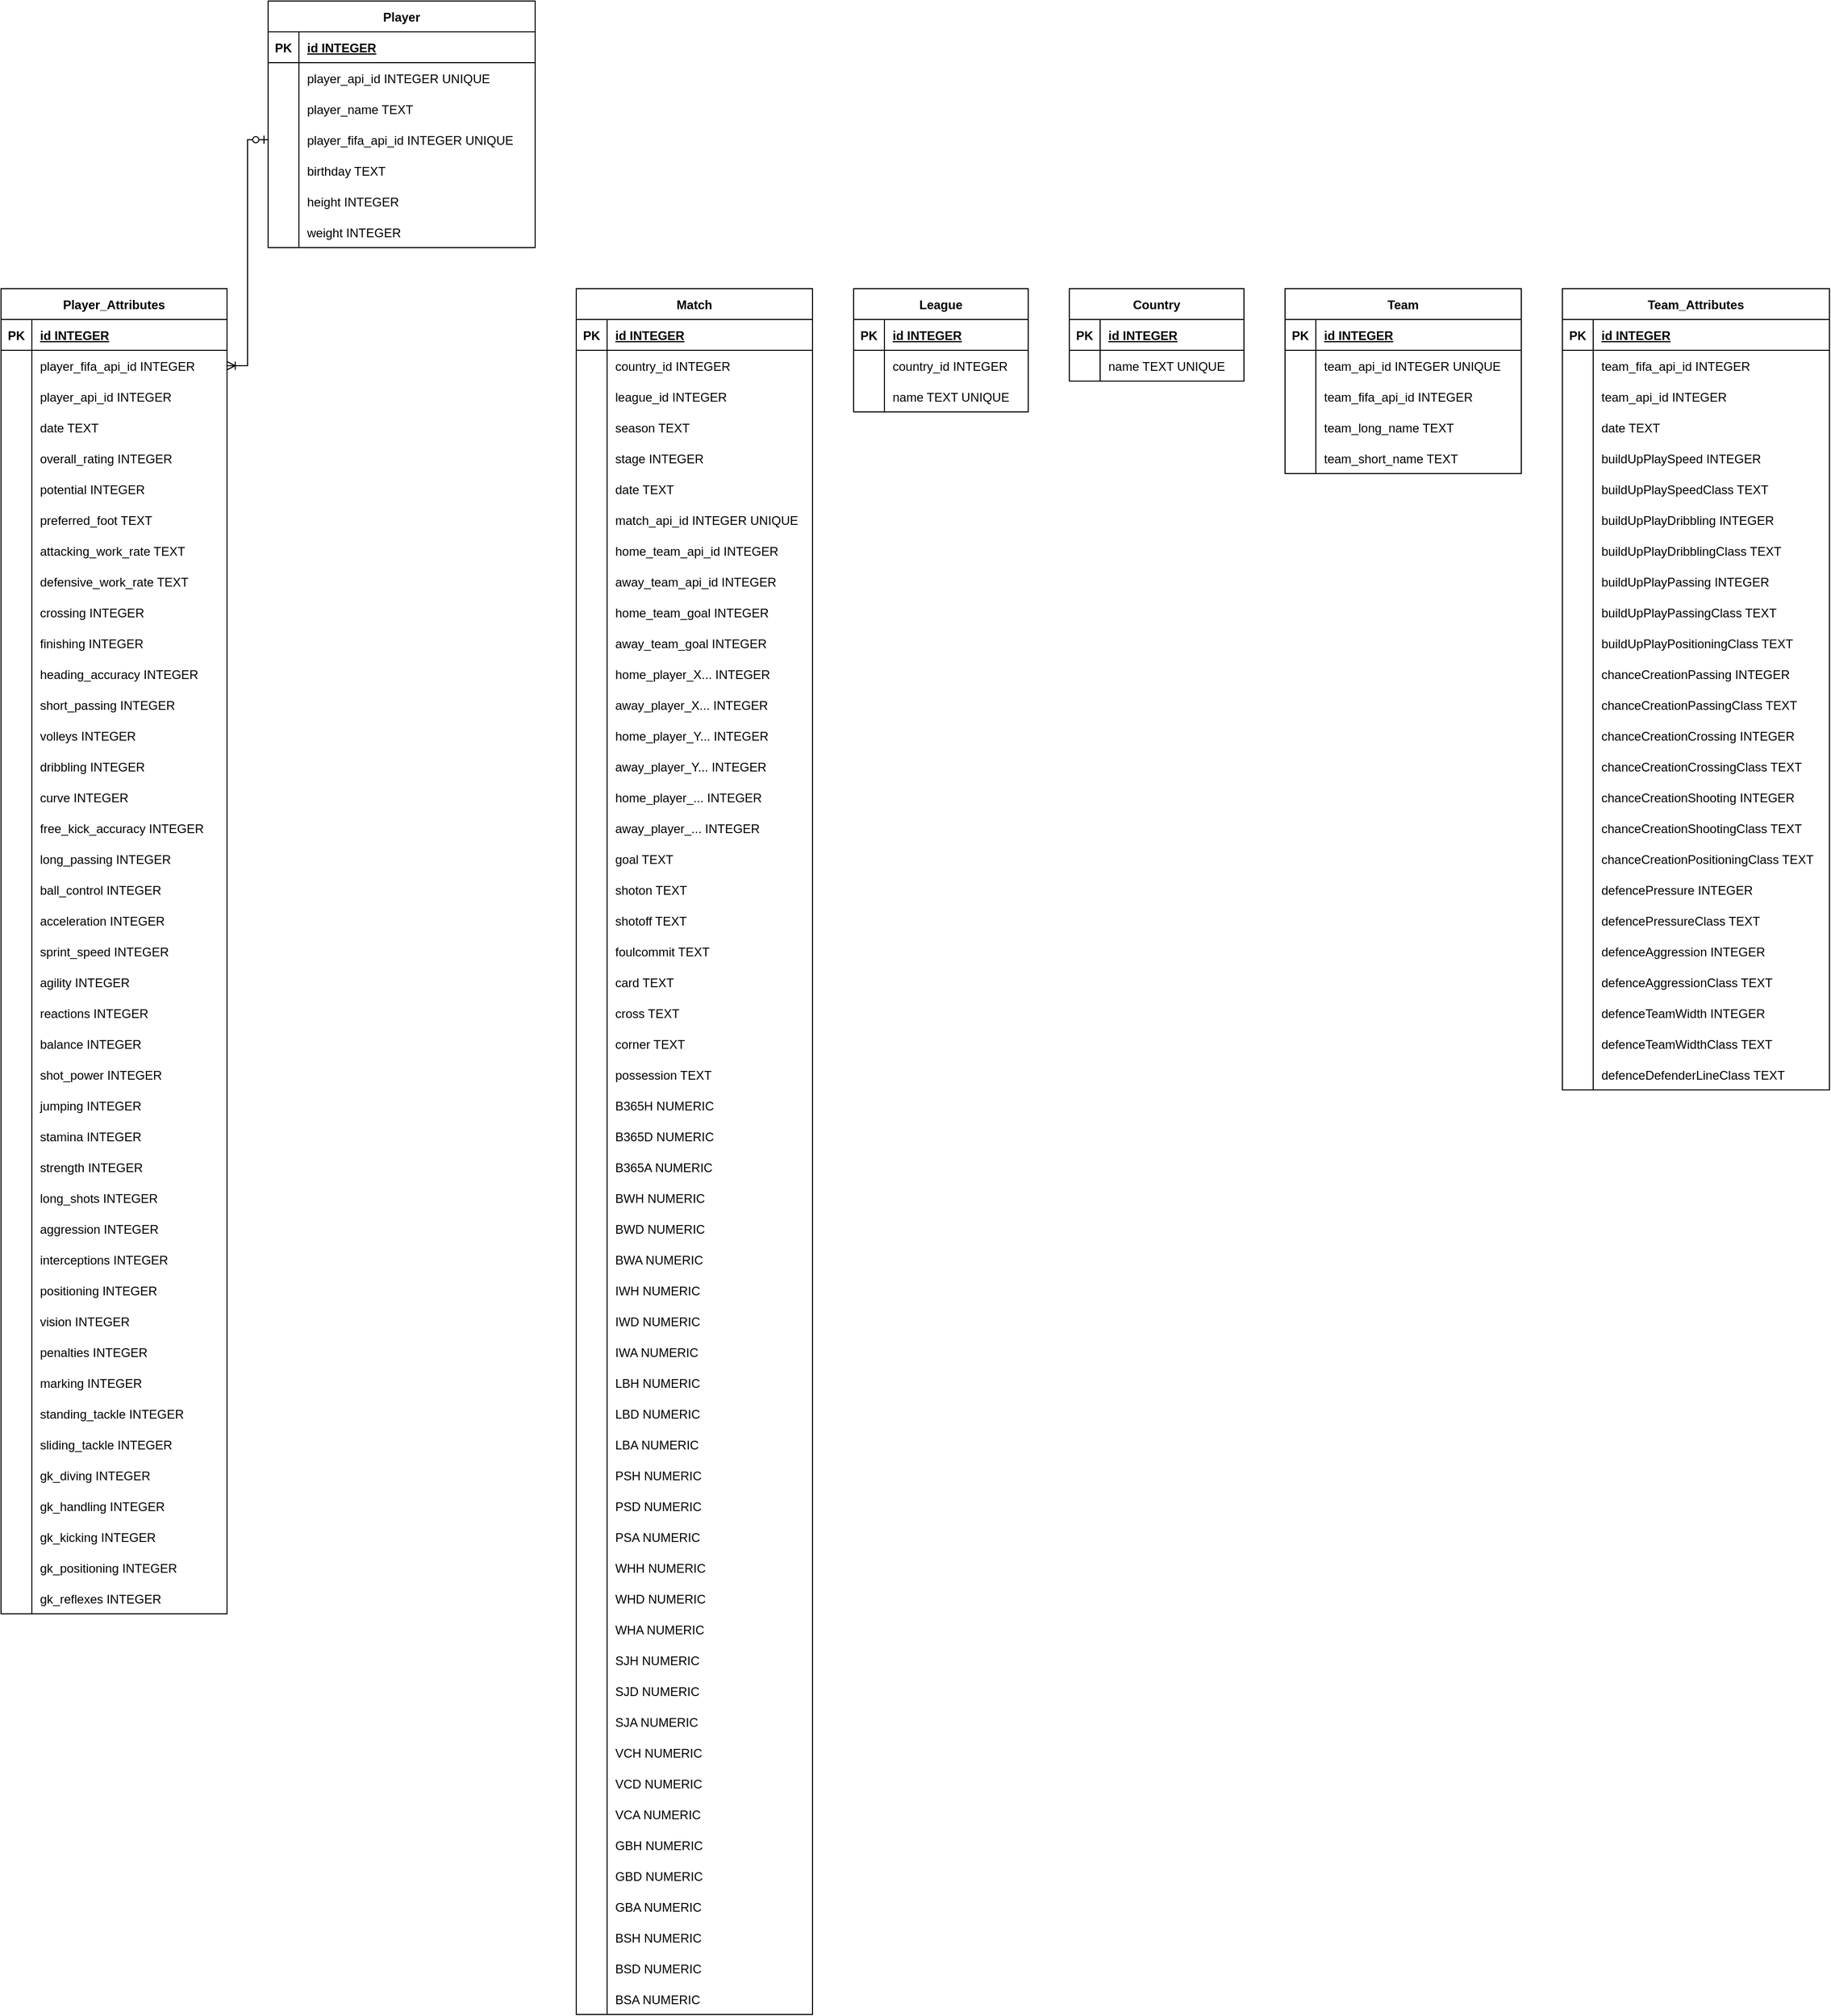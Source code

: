 <mxfile version="26.0.14">
  <diagram name="Page-1" id="R68HehCGDI5DnvVGcU4l">
    <mxGraphModel dx="2812" dy="3320" grid="1" gridSize="10" guides="1" tooltips="1" connect="1" arrows="1" fold="1" page="1" pageScale="1" pageWidth="850" pageHeight="1100" math="0" shadow="0">
      <root>
        <mxCell id="0" />
        <mxCell id="1" parent="0" />
        <mxCell id="Rqg7A6xBKSwPC9z2pmb6-1996" value="Player_Attributes" style="shape=table;startSize=30;container=1;collapsible=1;childLayout=tableLayout;fixedRows=1;rowLines=0;fontStyle=1;align=center;resizeLast=1;" vertex="1" parent="1">
          <mxGeometry x="-340" y="-1640" width="220" height="1290" as="geometry" />
        </mxCell>
        <mxCell id="Rqg7A6xBKSwPC9z2pmb6-1997" value="" style="shape=tableRow;horizontal=0;startSize=0;swimlaneHead=0;swimlaneBody=0;fillColor=none;collapsible=0;dropTarget=0;points=[[0,0.5],[1,0.5]];portConstraint=eastwest;strokeColor=inherit;top=0;left=0;right=0;bottom=1;" vertex="1" parent="Rqg7A6xBKSwPC9z2pmb6-1996">
          <mxGeometry y="30" width="220" height="30" as="geometry" />
        </mxCell>
        <mxCell id="Rqg7A6xBKSwPC9z2pmb6-1998" value="PK" style="shape=partialRectangle;overflow=hidden;connectable=0;fillColor=none;strokeColor=inherit;top=0;left=0;bottom=0;right=0;fontStyle=1;" vertex="1" parent="Rqg7A6xBKSwPC9z2pmb6-1997">
          <mxGeometry width="30" height="30" as="geometry">
            <mxRectangle width="30" height="30" as="alternateBounds" />
          </mxGeometry>
        </mxCell>
        <mxCell id="Rqg7A6xBKSwPC9z2pmb6-1999" value="id&#x9;INTEGER  " style="shape=partialRectangle;overflow=hidden;connectable=0;fillColor=none;align=left;strokeColor=inherit;top=0;left=0;bottom=0;right=0;spacingLeft=6;fontStyle=5;" vertex="1" parent="Rqg7A6xBKSwPC9z2pmb6-1997">
          <mxGeometry x="30" width="190" height="30" as="geometry">
            <mxRectangle width="190" height="30" as="alternateBounds" />
          </mxGeometry>
        </mxCell>
        <mxCell id="Rqg7A6xBKSwPC9z2pmb6-2000" value="" style="shape=tableRow;horizontal=0;startSize=0;swimlaneHead=0;swimlaneBody=0;fillColor=none;collapsible=0;dropTarget=0;points=[[0,0.5],[1,0.5]];portConstraint=eastwest;strokeColor=inherit;top=0;left=0;right=0;bottom=0;" vertex="1" parent="Rqg7A6xBKSwPC9z2pmb6-1996">
          <mxGeometry y="60" width="220" height="30" as="geometry" />
        </mxCell>
        <mxCell id="Rqg7A6xBKSwPC9z2pmb6-2001" value="" style="shape=partialRectangle;overflow=hidden;connectable=0;fillColor=none;strokeColor=inherit;top=0;left=0;bottom=0;right=0;" vertex="1" parent="Rqg7A6xBKSwPC9z2pmb6-2000">
          <mxGeometry width="30" height="30" as="geometry">
            <mxRectangle width="30" height="30" as="alternateBounds" />
          </mxGeometry>
        </mxCell>
        <mxCell id="Rqg7A6xBKSwPC9z2pmb6-2002" value="player_fifa_api_id&#x9;INTEGER" style="shape=partialRectangle;overflow=hidden;connectable=0;fillColor=none;align=left;strokeColor=inherit;top=0;left=0;bottom=0;right=0;spacingLeft=6;" vertex="1" parent="Rqg7A6xBKSwPC9z2pmb6-2000">
          <mxGeometry x="30" width="190" height="30" as="geometry">
            <mxRectangle width="190" height="30" as="alternateBounds" />
          </mxGeometry>
        </mxCell>
        <mxCell id="Rqg7A6xBKSwPC9z2pmb6-2003" value="" style="shape=tableRow;horizontal=0;startSize=0;swimlaneHead=0;swimlaneBody=0;fillColor=none;collapsible=0;dropTarget=0;points=[[0,0.5],[1,0.5]];portConstraint=eastwest;strokeColor=inherit;top=0;left=0;right=0;bottom=0;" vertex="1" parent="Rqg7A6xBKSwPC9z2pmb6-1996">
          <mxGeometry y="90" width="220" height="30" as="geometry" />
        </mxCell>
        <mxCell id="Rqg7A6xBKSwPC9z2pmb6-2004" value="" style="shape=partialRectangle;overflow=hidden;connectable=0;fillColor=none;strokeColor=inherit;top=0;left=0;bottom=0;right=0;" vertex="1" parent="Rqg7A6xBKSwPC9z2pmb6-2003">
          <mxGeometry width="30" height="30" as="geometry">
            <mxRectangle width="30" height="30" as="alternateBounds" />
          </mxGeometry>
        </mxCell>
        <mxCell id="Rqg7A6xBKSwPC9z2pmb6-2005" value="player_api_id&#x9;INTEGER" style="shape=partialRectangle;overflow=hidden;connectable=0;fillColor=none;align=left;strokeColor=inherit;top=0;left=0;bottom=0;right=0;spacingLeft=6;" vertex="1" parent="Rqg7A6xBKSwPC9z2pmb6-2003">
          <mxGeometry x="30" width="190" height="30" as="geometry">
            <mxRectangle width="190" height="30" as="alternateBounds" />
          </mxGeometry>
        </mxCell>
        <mxCell id="Rqg7A6xBKSwPC9z2pmb6-2006" value="" style="shape=tableRow;horizontal=0;startSize=0;swimlaneHead=0;swimlaneBody=0;fillColor=none;collapsible=0;dropTarget=0;points=[[0,0.5],[1,0.5]];portConstraint=eastwest;strokeColor=inherit;top=0;left=0;right=0;bottom=0;" vertex="1" parent="Rqg7A6xBKSwPC9z2pmb6-1996">
          <mxGeometry y="120" width="220" height="30" as="geometry" />
        </mxCell>
        <mxCell id="Rqg7A6xBKSwPC9z2pmb6-2007" value="" style="shape=partialRectangle;overflow=hidden;connectable=0;fillColor=none;strokeColor=inherit;top=0;left=0;bottom=0;right=0;" vertex="1" parent="Rqg7A6xBKSwPC9z2pmb6-2006">
          <mxGeometry width="30" height="30" as="geometry">
            <mxRectangle width="30" height="30" as="alternateBounds" />
          </mxGeometry>
        </mxCell>
        <mxCell id="Rqg7A6xBKSwPC9z2pmb6-2008" value="date&#x9;TEXT" style="shape=partialRectangle;overflow=hidden;connectable=0;fillColor=none;align=left;strokeColor=inherit;top=0;left=0;bottom=0;right=0;spacingLeft=6;" vertex="1" parent="Rqg7A6xBKSwPC9z2pmb6-2006">
          <mxGeometry x="30" width="190" height="30" as="geometry">
            <mxRectangle width="190" height="30" as="alternateBounds" />
          </mxGeometry>
        </mxCell>
        <mxCell id="Rqg7A6xBKSwPC9z2pmb6-2009" value="" style="shape=tableRow;horizontal=0;startSize=0;swimlaneHead=0;swimlaneBody=0;fillColor=none;collapsible=0;dropTarget=0;points=[[0,0.5],[1,0.5]];portConstraint=eastwest;strokeColor=inherit;top=0;left=0;right=0;bottom=0;" vertex="1" parent="Rqg7A6xBKSwPC9z2pmb6-1996">
          <mxGeometry y="150" width="220" height="30" as="geometry" />
        </mxCell>
        <mxCell id="Rqg7A6xBKSwPC9z2pmb6-2010" value="" style="shape=partialRectangle;overflow=hidden;connectable=0;fillColor=none;strokeColor=inherit;top=0;left=0;bottom=0;right=0;" vertex="1" parent="Rqg7A6xBKSwPC9z2pmb6-2009">
          <mxGeometry width="30" height="30" as="geometry">
            <mxRectangle width="30" height="30" as="alternateBounds" />
          </mxGeometry>
        </mxCell>
        <mxCell id="Rqg7A6xBKSwPC9z2pmb6-2011" value="overall_rating&#x9;INTEGER" style="shape=partialRectangle;overflow=hidden;connectable=0;fillColor=none;align=left;strokeColor=inherit;top=0;left=0;bottom=0;right=0;spacingLeft=6;" vertex="1" parent="Rqg7A6xBKSwPC9z2pmb6-2009">
          <mxGeometry x="30" width="190" height="30" as="geometry">
            <mxRectangle width="190" height="30" as="alternateBounds" />
          </mxGeometry>
        </mxCell>
        <mxCell id="Rqg7A6xBKSwPC9z2pmb6-2012" value="" style="shape=tableRow;horizontal=0;startSize=0;swimlaneHead=0;swimlaneBody=0;fillColor=none;collapsible=0;dropTarget=0;points=[[0,0.5],[1,0.5]];portConstraint=eastwest;strokeColor=inherit;top=0;left=0;right=0;bottom=0;" vertex="1" parent="Rqg7A6xBKSwPC9z2pmb6-1996">
          <mxGeometry y="180" width="220" height="30" as="geometry" />
        </mxCell>
        <mxCell id="Rqg7A6xBKSwPC9z2pmb6-2013" value="" style="shape=partialRectangle;overflow=hidden;connectable=0;fillColor=none;strokeColor=inherit;top=0;left=0;bottom=0;right=0;" vertex="1" parent="Rqg7A6xBKSwPC9z2pmb6-2012">
          <mxGeometry width="30" height="30" as="geometry">
            <mxRectangle width="30" height="30" as="alternateBounds" />
          </mxGeometry>
        </mxCell>
        <mxCell id="Rqg7A6xBKSwPC9z2pmb6-2014" value="potential&#x9;INTEGER" style="shape=partialRectangle;overflow=hidden;connectable=0;fillColor=none;align=left;strokeColor=inherit;top=0;left=0;bottom=0;right=0;spacingLeft=6;" vertex="1" parent="Rqg7A6xBKSwPC9z2pmb6-2012">
          <mxGeometry x="30" width="190" height="30" as="geometry">
            <mxRectangle width="190" height="30" as="alternateBounds" />
          </mxGeometry>
        </mxCell>
        <mxCell id="Rqg7A6xBKSwPC9z2pmb6-2015" value="" style="shape=tableRow;horizontal=0;startSize=0;swimlaneHead=0;swimlaneBody=0;fillColor=none;collapsible=0;dropTarget=0;points=[[0,0.5],[1,0.5]];portConstraint=eastwest;strokeColor=inherit;top=0;left=0;right=0;bottom=0;" vertex="1" parent="Rqg7A6xBKSwPC9z2pmb6-1996">
          <mxGeometry y="210" width="220" height="30" as="geometry" />
        </mxCell>
        <mxCell id="Rqg7A6xBKSwPC9z2pmb6-2016" value="" style="shape=partialRectangle;overflow=hidden;connectable=0;fillColor=none;strokeColor=inherit;top=0;left=0;bottom=0;right=0;" vertex="1" parent="Rqg7A6xBKSwPC9z2pmb6-2015">
          <mxGeometry width="30" height="30" as="geometry">
            <mxRectangle width="30" height="30" as="alternateBounds" />
          </mxGeometry>
        </mxCell>
        <mxCell id="Rqg7A6xBKSwPC9z2pmb6-2017" value="preferred_foot&#x9;TEXT" style="shape=partialRectangle;overflow=hidden;connectable=0;fillColor=none;align=left;strokeColor=inherit;top=0;left=0;bottom=0;right=0;spacingLeft=6;" vertex="1" parent="Rqg7A6xBKSwPC9z2pmb6-2015">
          <mxGeometry x="30" width="190" height="30" as="geometry">
            <mxRectangle width="190" height="30" as="alternateBounds" />
          </mxGeometry>
        </mxCell>
        <mxCell id="Rqg7A6xBKSwPC9z2pmb6-2018" value="" style="shape=tableRow;horizontal=0;startSize=0;swimlaneHead=0;swimlaneBody=0;fillColor=none;collapsible=0;dropTarget=0;points=[[0,0.5],[1,0.5]];portConstraint=eastwest;strokeColor=inherit;top=0;left=0;right=0;bottom=0;" vertex="1" parent="Rqg7A6xBKSwPC9z2pmb6-1996">
          <mxGeometry y="240" width="220" height="30" as="geometry" />
        </mxCell>
        <mxCell id="Rqg7A6xBKSwPC9z2pmb6-2019" value="" style="shape=partialRectangle;overflow=hidden;connectable=0;fillColor=none;strokeColor=inherit;top=0;left=0;bottom=0;right=0;" vertex="1" parent="Rqg7A6xBKSwPC9z2pmb6-2018">
          <mxGeometry width="30" height="30" as="geometry">
            <mxRectangle width="30" height="30" as="alternateBounds" />
          </mxGeometry>
        </mxCell>
        <mxCell id="Rqg7A6xBKSwPC9z2pmb6-2020" value="attacking_work_rate&#x9;TEXT" style="shape=partialRectangle;overflow=hidden;connectable=0;fillColor=none;align=left;strokeColor=inherit;top=0;left=0;bottom=0;right=0;spacingLeft=6;" vertex="1" parent="Rqg7A6xBKSwPC9z2pmb6-2018">
          <mxGeometry x="30" width="190" height="30" as="geometry">
            <mxRectangle width="190" height="30" as="alternateBounds" />
          </mxGeometry>
        </mxCell>
        <mxCell id="Rqg7A6xBKSwPC9z2pmb6-2021" value="" style="shape=tableRow;horizontal=0;startSize=0;swimlaneHead=0;swimlaneBody=0;fillColor=none;collapsible=0;dropTarget=0;points=[[0,0.5],[1,0.5]];portConstraint=eastwest;strokeColor=inherit;top=0;left=0;right=0;bottom=0;" vertex="1" parent="Rqg7A6xBKSwPC9z2pmb6-1996">
          <mxGeometry y="270" width="220" height="30" as="geometry" />
        </mxCell>
        <mxCell id="Rqg7A6xBKSwPC9z2pmb6-2022" value="" style="shape=partialRectangle;overflow=hidden;connectable=0;fillColor=none;strokeColor=inherit;top=0;left=0;bottom=0;right=0;" vertex="1" parent="Rqg7A6xBKSwPC9z2pmb6-2021">
          <mxGeometry width="30" height="30" as="geometry">
            <mxRectangle width="30" height="30" as="alternateBounds" />
          </mxGeometry>
        </mxCell>
        <mxCell id="Rqg7A6xBKSwPC9z2pmb6-2023" value="defensive_work_rate&#x9;TEXT" style="shape=partialRectangle;overflow=hidden;connectable=0;fillColor=none;align=left;strokeColor=inherit;top=0;left=0;bottom=0;right=0;spacingLeft=6;" vertex="1" parent="Rqg7A6xBKSwPC9z2pmb6-2021">
          <mxGeometry x="30" width="190" height="30" as="geometry">
            <mxRectangle width="190" height="30" as="alternateBounds" />
          </mxGeometry>
        </mxCell>
        <mxCell id="Rqg7A6xBKSwPC9z2pmb6-2024" value="" style="shape=tableRow;horizontal=0;startSize=0;swimlaneHead=0;swimlaneBody=0;fillColor=none;collapsible=0;dropTarget=0;points=[[0,0.5],[1,0.5]];portConstraint=eastwest;strokeColor=inherit;top=0;left=0;right=0;bottom=0;" vertex="1" parent="Rqg7A6xBKSwPC9z2pmb6-1996">
          <mxGeometry y="300" width="220" height="30" as="geometry" />
        </mxCell>
        <mxCell id="Rqg7A6xBKSwPC9z2pmb6-2025" value="" style="shape=partialRectangle;overflow=hidden;connectable=0;fillColor=none;strokeColor=inherit;top=0;left=0;bottom=0;right=0;" vertex="1" parent="Rqg7A6xBKSwPC9z2pmb6-2024">
          <mxGeometry width="30" height="30" as="geometry">
            <mxRectangle width="30" height="30" as="alternateBounds" />
          </mxGeometry>
        </mxCell>
        <mxCell id="Rqg7A6xBKSwPC9z2pmb6-2026" value="crossing&#x9;INTEGER" style="shape=partialRectangle;overflow=hidden;connectable=0;fillColor=none;align=left;strokeColor=inherit;top=0;left=0;bottom=0;right=0;spacingLeft=6;" vertex="1" parent="Rqg7A6xBKSwPC9z2pmb6-2024">
          <mxGeometry x="30" width="190" height="30" as="geometry">
            <mxRectangle width="190" height="30" as="alternateBounds" />
          </mxGeometry>
        </mxCell>
        <mxCell id="Rqg7A6xBKSwPC9z2pmb6-2027" value="" style="shape=tableRow;horizontal=0;startSize=0;swimlaneHead=0;swimlaneBody=0;fillColor=none;collapsible=0;dropTarget=0;points=[[0,0.5],[1,0.5]];portConstraint=eastwest;strokeColor=inherit;top=0;left=0;right=0;bottom=0;" vertex="1" parent="Rqg7A6xBKSwPC9z2pmb6-1996">
          <mxGeometry y="330" width="220" height="30" as="geometry" />
        </mxCell>
        <mxCell id="Rqg7A6xBKSwPC9z2pmb6-2028" value="" style="shape=partialRectangle;overflow=hidden;connectable=0;fillColor=none;strokeColor=inherit;top=0;left=0;bottom=0;right=0;" vertex="1" parent="Rqg7A6xBKSwPC9z2pmb6-2027">
          <mxGeometry width="30" height="30" as="geometry">
            <mxRectangle width="30" height="30" as="alternateBounds" />
          </mxGeometry>
        </mxCell>
        <mxCell id="Rqg7A6xBKSwPC9z2pmb6-2029" value="finishing&#x9;INTEGER" style="shape=partialRectangle;overflow=hidden;connectable=0;fillColor=none;align=left;strokeColor=inherit;top=0;left=0;bottom=0;right=0;spacingLeft=6;" vertex="1" parent="Rqg7A6xBKSwPC9z2pmb6-2027">
          <mxGeometry x="30" width="190" height="30" as="geometry">
            <mxRectangle width="190" height="30" as="alternateBounds" />
          </mxGeometry>
        </mxCell>
        <mxCell id="Rqg7A6xBKSwPC9z2pmb6-2030" value="" style="shape=tableRow;horizontal=0;startSize=0;swimlaneHead=0;swimlaneBody=0;fillColor=none;collapsible=0;dropTarget=0;points=[[0,0.5],[1,0.5]];portConstraint=eastwest;strokeColor=inherit;top=0;left=0;right=0;bottom=0;" vertex="1" parent="Rqg7A6xBKSwPC9z2pmb6-1996">
          <mxGeometry y="360" width="220" height="30" as="geometry" />
        </mxCell>
        <mxCell id="Rqg7A6xBKSwPC9z2pmb6-2031" value="" style="shape=partialRectangle;overflow=hidden;connectable=0;fillColor=none;strokeColor=inherit;top=0;left=0;bottom=0;right=0;" vertex="1" parent="Rqg7A6xBKSwPC9z2pmb6-2030">
          <mxGeometry width="30" height="30" as="geometry">
            <mxRectangle width="30" height="30" as="alternateBounds" />
          </mxGeometry>
        </mxCell>
        <mxCell id="Rqg7A6xBKSwPC9z2pmb6-2032" value="heading_accuracy&#x9;INTEGER" style="shape=partialRectangle;overflow=hidden;connectable=0;fillColor=none;align=left;strokeColor=inherit;top=0;left=0;bottom=0;right=0;spacingLeft=6;" vertex="1" parent="Rqg7A6xBKSwPC9z2pmb6-2030">
          <mxGeometry x="30" width="190" height="30" as="geometry">
            <mxRectangle width="190" height="30" as="alternateBounds" />
          </mxGeometry>
        </mxCell>
        <mxCell id="Rqg7A6xBKSwPC9z2pmb6-2033" value="" style="shape=tableRow;horizontal=0;startSize=0;swimlaneHead=0;swimlaneBody=0;fillColor=none;collapsible=0;dropTarget=0;points=[[0,0.5],[1,0.5]];portConstraint=eastwest;strokeColor=inherit;top=0;left=0;right=0;bottom=0;" vertex="1" parent="Rqg7A6xBKSwPC9z2pmb6-1996">
          <mxGeometry y="390" width="220" height="30" as="geometry" />
        </mxCell>
        <mxCell id="Rqg7A6xBKSwPC9z2pmb6-2034" value="" style="shape=partialRectangle;overflow=hidden;connectable=0;fillColor=none;strokeColor=inherit;top=0;left=0;bottom=0;right=0;" vertex="1" parent="Rqg7A6xBKSwPC9z2pmb6-2033">
          <mxGeometry width="30" height="30" as="geometry">
            <mxRectangle width="30" height="30" as="alternateBounds" />
          </mxGeometry>
        </mxCell>
        <mxCell id="Rqg7A6xBKSwPC9z2pmb6-2035" value="short_passing&#x9;INTEGER" style="shape=partialRectangle;overflow=hidden;connectable=0;fillColor=none;align=left;strokeColor=inherit;top=0;left=0;bottom=0;right=0;spacingLeft=6;" vertex="1" parent="Rqg7A6xBKSwPC9z2pmb6-2033">
          <mxGeometry x="30" width="190" height="30" as="geometry">
            <mxRectangle width="190" height="30" as="alternateBounds" />
          </mxGeometry>
        </mxCell>
        <mxCell id="Rqg7A6xBKSwPC9z2pmb6-2036" value="" style="shape=tableRow;horizontal=0;startSize=0;swimlaneHead=0;swimlaneBody=0;fillColor=none;collapsible=0;dropTarget=0;points=[[0,0.5],[1,0.5]];portConstraint=eastwest;strokeColor=inherit;top=0;left=0;right=0;bottom=0;" vertex="1" parent="Rqg7A6xBKSwPC9z2pmb6-1996">
          <mxGeometry y="420" width="220" height="30" as="geometry" />
        </mxCell>
        <mxCell id="Rqg7A6xBKSwPC9z2pmb6-2037" value="" style="shape=partialRectangle;overflow=hidden;connectable=0;fillColor=none;strokeColor=inherit;top=0;left=0;bottom=0;right=0;" vertex="1" parent="Rqg7A6xBKSwPC9z2pmb6-2036">
          <mxGeometry width="30" height="30" as="geometry">
            <mxRectangle width="30" height="30" as="alternateBounds" />
          </mxGeometry>
        </mxCell>
        <mxCell id="Rqg7A6xBKSwPC9z2pmb6-2038" value="volleys&#x9;INTEGER" style="shape=partialRectangle;overflow=hidden;connectable=0;fillColor=none;align=left;strokeColor=inherit;top=0;left=0;bottom=0;right=0;spacingLeft=6;" vertex="1" parent="Rqg7A6xBKSwPC9z2pmb6-2036">
          <mxGeometry x="30" width="190" height="30" as="geometry">
            <mxRectangle width="190" height="30" as="alternateBounds" />
          </mxGeometry>
        </mxCell>
        <mxCell id="Rqg7A6xBKSwPC9z2pmb6-2039" value="" style="shape=tableRow;horizontal=0;startSize=0;swimlaneHead=0;swimlaneBody=0;fillColor=none;collapsible=0;dropTarget=0;points=[[0,0.5],[1,0.5]];portConstraint=eastwest;strokeColor=inherit;top=0;left=0;right=0;bottom=0;" vertex="1" parent="Rqg7A6xBKSwPC9z2pmb6-1996">
          <mxGeometry y="450" width="220" height="30" as="geometry" />
        </mxCell>
        <mxCell id="Rqg7A6xBKSwPC9z2pmb6-2040" value="" style="shape=partialRectangle;overflow=hidden;connectable=0;fillColor=none;strokeColor=inherit;top=0;left=0;bottom=0;right=0;" vertex="1" parent="Rqg7A6xBKSwPC9z2pmb6-2039">
          <mxGeometry width="30" height="30" as="geometry">
            <mxRectangle width="30" height="30" as="alternateBounds" />
          </mxGeometry>
        </mxCell>
        <mxCell id="Rqg7A6xBKSwPC9z2pmb6-2041" value="dribbling&#x9;INTEGER" style="shape=partialRectangle;overflow=hidden;connectable=0;fillColor=none;align=left;strokeColor=inherit;top=0;left=0;bottom=0;right=0;spacingLeft=6;" vertex="1" parent="Rqg7A6xBKSwPC9z2pmb6-2039">
          <mxGeometry x="30" width="190" height="30" as="geometry">
            <mxRectangle width="190" height="30" as="alternateBounds" />
          </mxGeometry>
        </mxCell>
        <mxCell id="Rqg7A6xBKSwPC9z2pmb6-2042" value="" style="shape=tableRow;horizontal=0;startSize=0;swimlaneHead=0;swimlaneBody=0;fillColor=none;collapsible=0;dropTarget=0;points=[[0,0.5],[1,0.5]];portConstraint=eastwest;strokeColor=inherit;top=0;left=0;right=0;bottom=0;" vertex="1" parent="Rqg7A6xBKSwPC9z2pmb6-1996">
          <mxGeometry y="480" width="220" height="30" as="geometry" />
        </mxCell>
        <mxCell id="Rqg7A6xBKSwPC9z2pmb6-2043" value="" style="shape=partialRectangle;overflow=hidden;connectable=0;fillColor=none;strokeColor=inherit;top=0;left=0;bottom=0;right=0;" vertex="1" parent="Rqg7A6xBKSwPC9z2pmb6-2042">
          <mxGeometry width="30" height="30" as="geometry">
            <mxRectangle width="30" height="30" as="alternateBounds" />
          </mxGeometry>
        </mxCell>
        <mxCell id="Rqg7A6xBKSwPC9z2pmb6-2044" value="curve&#x9;INTEGER" style="shape=partialRectangle;overflow=hidden;connectable=0;fillColor=none;align=left;strokeColor=inherit;top=0;left=0;bottom=0;right=0;spacingLeft=6;" vertex="1" parent="Rqg7A6xBKSwPC9z2pmb6-2042">
          <mxGeometry x="30" width="190" height="30" as="geometry">
            <mxRectangle width="190" height="30" as="alternateBounds" />
          </mxGeometry>
        </mxCell>
        <mxCell id="Rqg7A6xBKSwPC9z2pmb6-2045" value="" style="shape=tableRow;horizontal=0;startSize=0;swimlaneHead=0;swimlaneBody=0;fillColor=none;collapsible=0;dropTarget=0;points=[[0,0.5],[1,0.5]];portConstraint=eastwest;strokeColor=inherit;top=0;left=0;right=0;bottom=0;" vertex="1" parent="Rqg7A6xBKSwPC9z2pmb6-1996">
          <mxGeometry y="510" width="220" height="30" as="geometry" />
        </mxCell>
        <mxCell id="Rqg7A6xBKSwPC9z2pmb6-2046" value="" style="shape=partialRectangle;overflow=hidden;connectable=0;fillColor=none;strokeColor=inherit;top=0;left=0;bottom=0;right=0;" vertex="1" parent="Rqg7A6xBKSwPC9z2pmb6-2045">
          <mxGeometry width="30" height="30" as="geometry">
            <mxRectangle width="30" height="30" as="alternateBounds" />
          </mxGeometry>
        </mxCell>
        <mxCell id="Rqg7A6xBKSwPC9z2pmb6-2047" value="free_kick_accuracy&#x9;INTEGER" style="shape=partialRectangle;overflow=hidden;connectable=0;fillColor=none;align=left;strokeColor=inherit;top=0;left=0;bottom=0;right=0;spacingLeft=6;" vertex="1" parent="Rqg7A6xBKSwPC9z2pmb6-2045">
          <mxGeometry x="30" width="190" height="30" as="geometry">
            <mxRectangle width="190" height="30" as="alternateBounds" />
          </mxGeometry>
        </mxCell>
        <mxCell id="Rqg7A6xBKSwPC9z2pmb6-2048" value="" style="shape=tableRow;horizontal=0;startSize=0;swimlaneHead=0;swimlaneBody=0;fillColor=none;collapsible=0;dropTarget=0;points=[[0,0.5],[1,0.5]];portConstraint=eastwest;strokeColor=inherit;top=0;left=0;right=0;bottom=0;" vertex="1" parent="Rqg7A6xBKSwPC9z2pmb6-1996">
          <mxGeometry y="540" width="220" height="30" as="geometry" />
        </mxCell>
        <mxCell id="Rqg7A6xBKSwPC9z2pmb6-2049" value="" style="shape=partialRectangle;overflow=hidden;connectable=0;fillColor=none;strokeColor=inherit;top=0;left=0;bottom=0;right=0;" vertex="1" parent="Rqg7A6xBKSwPC9z2pmb6-2048">
          <mxGeometry width="30" height="30" as="geometry">
            <mxRectangle width="30" height="30" as="alternateBounds" />
          </mxGeometry>
        </mxCell>
        <mxCell id="Rqg7A6xBKSwPC9z2pmb6-2050" value="long_passing&#x9;INTEGER" style="shape=partialRectangle;overflow=hidden;connectable=0;fillColor=none;align=left;strokeColor=inherit;top=0;left=0;bottom=0;right=0;spacingLeft=6;" vertex="1" parent="Rqg7A6xBKSwPC9z2pmb6-2048">
          <mxGeometry x="30" width="190" height="30" as="geometry">
            <mxRectangle width="190" height="30" as="alternateBounds" />
          </mxGeometry>
        </mxCell>
        <mxCell id="Rqg7A6xBKSwPC9z2pmb6-2051" value="" style="shape=tableRow;horizontal=0;startSize=0;swimlaneHead=0;swimlaneBody=0;fillColor=none;collapsible=0;dropTarget=0;points=[[0,0.5],[1,0.5]];portConstraint=eastwest;strokeColor=inherit;top=0;left=0;right=0;bottom=0;" vertex="1" parent="Rqg7A6xBKSwPC9z2pmb6-1996">
          <mxGeometry y="570" width="220" height="30" as="geometry" />
        </mxCell>
        <mxCell id="Rqg7A6xBKSwPC9z2pmb6-2052" value="" style="shape=partialRectangle;overflow=hidden;connectable=0;fillColor=none;strokeColor=inherit;top=0;left=0;bottom=0;right=0;" vertex="1" parent="Rqg7A6xBKSwPC9z2pmb6-2051">
          <mxGeometry width="30" height="30" as="geometry">
            <mxRectangle width="30" height="30" as="alternateBounds" />
          </mxGeometry>
        </mxCell>
        <mxCell id="Rqg7A6xBKSwPC9z2pmb6-2053" value="ball_control&#x9;INTEGER" style="shape=partialRectangle;overflow=hidden;connectable=0;fillColor=none;align=left;strokeColor=inherit;top=0;left=0;bottom=0;right=0;spacingLeft=6;" vertex="1" parent="Rqg7A6xBKSwPC9z2pmb6-2051">
          <mxGeometry x="30" width="190" height="30" as="geometry">
            <mxRectangle width="190" height="30" as="alternateBounds" />
          </mxGeometry>
        </mxCell>
        <mxCell id="Rqg7A6xBKSwPC9z2pmb6-2054" value="" style="shape=tableRow;horizontal=0;startSize=0;swimlaneHead=0;swimlaneBody=0;fillColor=none;collapsible=0;dropTarget=0;points=[[0,0.5],[1,0.5]];portConstraint=eastwest;strokeColor=inherit;top=0;left=0;right=0;bottom=0;" vertex="1" parent="Rqg7A6xBKSwPC9z2pmb6-1996">
          <mxGeometry y="600" width="220" height="30" as="geometry" />
        </mxCell>
        <mxCell id="Rqg7A6xBKSwPC9z2pmb6-2055" value="" style="shape=partialRectangle;overflow=hidden;connectable=0;fillColor=none;strokeColor=inherit;top=0;left=0;bottom=0;right=0;" vertex="1" parent="Rqg7A6xBKSwPC9z2pmb6-2054">
          <mxGeometry width="30" height="30" as="geometry">
            <mxRectangle width="30" height="30" as="alternateBounds" />
          </mxGeometry>
        </mxCell>
        <mxCell id="Rqg7A6xBKSwPC9z2pmb6-2056" value="acceleration&#x9;INTEGER" style="shape=partialRectangle;overflow=hidden;connectable=0;fillColor=none;align=left;strokeColor=inherit;top=0;left=0;bottom=0;right=0;spacingLeft=6;" vertex="1" parent="Rqg7A6xBKSwPC9z2pmb6-2054">
          <mxGeometry x="30" width="190" height="30" as="geometry">
            <mxRectangle width="190" height="30" as="alternateBounds" />
          </mxGeometry>
        </mxCell>
        <mxCell id="Rqg7A6xBKSwPC9z2pmb6-2057" value="" style="shape=tableRow;horizontal=0;startSize=0;swimlaneHead=0;swimlaneBody=0;fillColor=none;collapsible=0;dropTarget=0;points=[[0,0.5],[1,0.5]];portConstraint=eastwest;strokeColor=inherit;top=0;left=0;right=0;bottom=0;" vertex="1" parent="Rqg7A6xBKSwPC9z2pmb6-1996">
          <mxGeometry y="630" width="220" height="30" as="geometry" />
        </mxCell>
        <mxCell id="Rqg7A6xBKSwPC9z2pmb6-2058" value="" style="shape=partialRectangle;overflow=hidden;connectable=0;fillColor=none;strokeColor=inherit;top=0;left=0;bottom=0;right=0;" vertex="1" parent="Rqg7A6xBKSwPC9z2pmb6-2057">
          <mxGeometry width="30" height="30" as="geometry">
            <mxRectangle width="30" height="30" as="alternateBounds" />
          </mxGeometry>
        </mxCell>
        <mxCell id="Rqg7A6xBKSwPC9z2pmb6-2059" value="sprint_speed&#x9;INTEGER" style="shape=partialRectangle;overflow=hidden;connectable=0;fillColor=none;align=left;strokeColor=inherit;top=0;left=0;bottom=0;right=0;spacingLeft=6;" vertex="1" parent="Rqg7A6xBKSwPC9z2pmb6-2057">
          <mxGeometry x="30" width="190" height="30" as="geometry">
            <mxRectangle width="190" height="30" as="alternateBounds" />
          </mxGeometry>
        </mxCell>
        <mxCell id="Rqg7A6xBKSwPC9z2pmb6-2060" value="" style="shape=tableRow;horizontal=0;startSize=0;swimlaneHead=0;swimlaneBody=0;fillColor=none;collapsible=0;dropTarget=0;points=[[0,0.5],[1,0.5]];portConstraint=eastwest;strokeColor=inherit;top=0;left=0;right=0;bottom=0;" vertex="1" parent="Rqg7A6xBKSwPC9z2pmb6-1996">
          <mxGeometry y="660" width="220" height="30" as="geometry" />
        </mxCell>
        <mxCell id="Rqg7A6xBKSwPC9z2pmb6-2061" value="" style="shape=partialRectangle;overflow=hidden;connectable=0;fillColor=none;strokeColor=inherit;top=0;left=0;bottom=0;right=0;" vertex="1" parent="Rqg7A6xBKSwPC9z2pmb6-2060">
          <mxGeometry width="30" height="30" as="geometry">
            <mxRectangle width="30" height="30" as="alternateBounds" />
          </mxGeometry>
        </mxCell>
        <mxCell id="Rqg7A6xBKSwPC9z2pmb6-2062" value="agility&#x9;INTEGER" style="shape=partialRectangle;overflow=hidden;connectable=0;fillColor=none;align=left;strokeColor=inherit;top=0;left=0;bottom=0;right=0;spacingLeft=6;" vertex="1" parent="Rqg7A6xBKSwPC9z2pmb6-2060">
          <mxGeometry x="30" width="190" height="30" as="geometry">
            <mxRectangle width="190" height="30" as="alternateBounds" />
          </mxGeometry>
        </mxCell>
        <mxCell id="Rqg7A6xBKSwPC9z2pmb6-2063" value="" style="shape=tableRow;horizontal=0;startSize=0;swimlaneHead=0;swimlaneBody=0;fillColor=none;collapsible=0;dropTarget=0;points=[[0,0.5],[1,0.5]];portConstraint=eastwest;strokeColor=inherit;top=0;left=0;right=0;bottom=0;" vertex="1" parent="Rqg7A6xBKSwPC9z2pmb6-1996">
          <mxGeometry y="690" width="220" height="30" as="geometry" />
        </mxCell>
        <mxCell id="Rqg7A6xBKSwPC9z2pmb6-2064" value="" style="shape=partialRectangle;overflow=hidden;connectable=0;fillColor=none;strokeColor=inherit;top=0;left=0;bottom=0;right=0;" vertex="1" parent="Rqg7A6xBKSwPC9z2pmb6-2063">
          <mxGeometry width="30" height="30" as="geometry">
            <mxRectangle width="30" height="30" as="alternateBounds" />
          </mxGeometry>
        </mxCell>
        <mxCell id="Rqg7A6xBKSwPC9z2pmb6-2065" value="reactions&#x9;INTEGER" style="shape=partialRectangle;overflow=hidden;connectable=0;fillColor=none;align=left;strokeColor=inherit;top=0;left=0;bottom=0;right=0;spacingLeft=6;" vertex="1" parent="Rqg7A6xBKSwPC9z2pmb6-2063">
          <mxGeometry x="30" width="190" height="30" as="geometry">
            <mxRectangle width="190" height="30" as="alternateBounds" />
          </mxGeometry>
        </mxCell>
        <mxCell id="Rqg7A6xBKSwPC9z2pmb6-2066" value="" style="shape=tableRow;horizontal=0;startSize=0;swimlaneHead=0;swimlaneBody=0;fillColor=none;collapsible=0;dropTarget=0;points=[[0,0.5],[1,0.5]];portConstraint=eastwest;strokeColor=inherit;top=0;left=0;right=0;bottom=0;" vertex="1" parent="Rqg7A6xBKSwPC9z2pmb6-1996">
          <mxGeometry y="720" width="220" height="30" as="geometry" />
        </mxCell>
        <mxCell id="Rqg7A6xBKSwPC9z2pmb6-2067" value="" style="shape=partialRectangle;overflow=hidden;connectable=0;fillColor=none;strokeColor=inherit;top=0;left=0;bottom=0;right=0;" vertex="1" parent="Rqg7A6xBKSwPC9z2pmb6-2066">
          <mxGeometry width="30" height="30" as="geometry">
            <mxRectangle width="30" height="30" as="alternateBounds" />
          </mxGeometry>
        </mxCell>
        <mxCell id="Rqg7A6xBKSwPC9z2pmb6-2068" value="balance&#x9;INTEGER" style="shape=partialRectangle;overflow=hidden;connectable=0;fillColor=none;align=left;strokeColor=inherit;top=0;left=0;bottom=0;right=0;spacingLeft=6;" vertex="1" parent="Rqg7A6xBKSwPC9z2pmb6-2066">
          <mxGeometry x="30" width="190" height="30" as="geometry">
            <mxRectangle width="190" height="30" as="alternateBounds" />
          </mxGeometry>
        </mxCell>
        <mxCell id="Rqg7A6xBKSwPC9z2pmb6-2069" value="" style="shape=tableRow;horizontal=0;startSize=0;swimlaneHead=0;swimlaneBody=0;fillColor=none;collapsible=0;dropTarget=0;points=[[0,0.5],[1,0.5]];portConstraint=eastwest;strokeColor=inherit;top=0;left=0;right=0;bottom=0;" vertex="1" parent="Rqg7A6xBKSwPC9z2pmb6-1996">
          <mxGeometry y="750" width="220" height="30" as="geometry" />
        </mxCell>
        <mxCell id="Rqg7A6xBKSwPC9z2pmb6-2070" value="" style="shape=partialRectangle;overflow=hidden;connectable=0;fillColor=none;strokeColor=inherit;top=0;left=0;bottom=0;right=0;" vertex="1" parent="Rqg7A6xBKSwPC9z2pmb6-2069">
          <mxGeometry width="30" height="30" as="geometry">
            <mxRectangle width="30" height="30" as="alternateBounds" />
          </mxGeometry>
        </mxCell>
        <mxCell id="Rqg7A6xBKSwPC9z2pmb6-2071" value="shot_power&#x9;INTEGER" style="shape=partialRectangle;overflow=hidden;connectable=0;fillColor=none;align=left;strokeColor=inherit;top=0;left=0;bottom=0;right=0;spacingLeft=6;" vertex="1" parent="Rqg7A6xBKSwPC9z2pmb6-2069">
          <mxGeometry x="30" width="190" height="30" as="geometry">
            <mxRectangle width="190" height="30" as="alternateBounds" />
          </mxGeometry>
        </mxCell>
        <mxCell id="Rqg7A6xBKSwPC9z2pmb6-2072" value="" style="shape=tableRow;horizontal=0;startSize=0;swimlaneHead=0;swimlaneBody=0;fillColor=none;collapsible=0;dropTarget=0;points=[[0,0.5],[1,0.5]];portConstraint=eastwest;strokeColor=inherit;top=0;left=0;right=0;bottom=0;" vertex="1" parent="Rqg7A6xBKSwPC9z2pmb6-1996">
          <mxGeometry y="780" width="220" height="30" as="geometry" />
        </mxCell>
        <mxCell id="Rqg7A6xBKSwPC9z2pmb6-2073" value="" style="shape=partialRectangle;overflow=hidden;connectable=0;fillColor=none;strokeColor=inherit;top=0;left=0;bottom=0;right=0;" vertex="1" parent="Rqg7A6xBKSwPC9z2pmb6-2072">
          <mxGeometry width="30" height="30" as="geometry">
            <mxRectangle width="30" height="30" as="alternateBounds" />
          </mxGeometry>
        </mxCell>
        <mxCell id="Rqg7A6xBKSwPC9z2pmb6-2074" value="jumping&#x9;INTEGER" style="shape=partialRectangle;overflow=hidden;connectable=0;fillColor=none;align=left;strokeColor=inherit;top=0;left=0;bottom=0;right=0;spacingLeft=6;" vertex="1" parent="Rqg7A6xBKSwPC9z2pmb6-2072">
          <mxGeometry x="30" width="190" height="30" as="geometry">
            <mxRectangle width="190" height="30" as="alternateBounds" />
          </mxGeometry>
        </mxCell>
        <mxCell id="Rqg7A6xBKSwPC9z2pmb6-2075" value="" style="shape=tableRow;horizontal=0;startSize=0;swimlaneHead=0;swimlaneBody=0;fillColor=none;collapsible=0;dropTarget=0;points=[[0,0.5],[1,0.5]];portConstraint=eastwest;strokeColor=inherit;top=0;left=0;right=0;bottom=0;" vertex="1" parent="Rqg7A6xBKSwPC9z2pmb6-1996">
          <mxGeometry y="810" width="220" height="30" as="geometry" />
        </mxCell>
        <mxCell id="Rqg7A6xBKSwPC9z2pmb6-2076" value="" style="shape=partialRectangle;overflow=hidden;connectable=0;fillColor=none;strokeColor=inherit;top=0;left=0;bottom=0;right=0;" vertex="1" parent="Rqg7A6xBKSwPC9z2pmb6-2075">
          <mxGeometry width="30" height="30" as="geometry">
            <mxRectangle width="30" height="30" as="alternateBounds" />
          </mxGeometry>
        </mxCell>
        <mxCell id="Rqg7A6xBKSwPC9z2pmb6-2077" value="stamina&#x9;INTEGER" style="shape=partialRectangle;overflow=hidden;connectable=0;fillColor=none;align=left;strokeColor=inherit;top=0;left=0;bottom=0;right=0;spacingLeft=6;" vertex="1" parent="Rqg7A6xBKSwPC9z2pmb6-2075">
          <mxGeometry x="30" width="190" height="30" as="geometry">
            <mxRectangle width="190" height="30" as="alternateBounds" />
          </mxGeometry>
        </mxCell>
        <mxCell id="Rqg7A6xBKSwPC9z2pmb6-2078" value="" style="shape=tableRow;horizontal=0;startSize=0;swimlaneHead=0;swimlaneBody=0;fillColor=none;collapsible=0;dropTarget=0;points=[[0,0.5],[1,0.5]];portConstraint=eastwest;strokeColor=inherit;top=0;left=0;right=0;bottom=0;" vertex="1" parent="Rqg7A6xBKSwPC9z2pmb6-1996">
          <mxGeometry y="840" width="220" height="30" as="geometry" />
        </mxCell>
        <mxCell id="Rqg7A6xBKSwPC9z2pmb6-2079" value="" style="shape=partialRectangle;overflow=hidden;connectable=0;fillColor=none;strokeColor=inherit;top=0;left=0;bottom=0;right=0;" vertex="1" parent="Rqg7A6xBKSwPC9z2pmb6-2078">
          <mxGeometry width="30" height="30" as="geometry">
            <mxRectangle width="30" height="30" as="alternateBounds" />
          </mxGeometry>
        </mxCell>
        <mxCell id="Rqg7A6xBKSwPC9z2pmb6-2080" value="strength&#x9;INTEGER" style="shape=partialRectangle;overflow=hidden;connectable=0;fillColor=none;align=left;strokeColor=inherit;top=0;left=0;bottom=0;right=0;spacingLeft=6;" vertex="1" parent="Rqg7A6xBKSwPC9z2pmb6-2078">
          <mxGeometry x="30" width="190" height="30" as="geometry">
            <mxRectangle width="190" height="30" as="alternateBounds" />
          </mxGeometry>
        </mxCell>
        <mxCell id="Rqg7A6xBKSwPC9z2pmb6-2081" value="" style="shape=tableRow;horizontal=0;startSize=0;swimlaneHead=0;swimlaneBody=0;fillColor=none;collapsible=0;dropTarget=0;points=[[0,0.5],[1,0.5]];portConstraint=eastwest;strokeColor=inherit;top=0;left=0;right=0;bottom=0;" vertex="1" parent="Rqg7A6xBKSwPC9z2pmb6-1996">
          <mxGeometry y="870" width="220" height="30" as="geometry" />
        </mxCell>
        <mxCell id="Rqg7A6xBKSwPC9z2pmb6-2082" value="" style="shape=partialRectangle;overflow=hidden;connectable=0;fillColor=none;strokeColor=inherit;top=0;left=0;bottom=0;right=0;" vertex="1" parent="Rqg7A6xBKSwPC9z2pmb6-2081">
          <mxGeometry width="30" height="30" as="geometry">
            <mxRectangle width="30" height="30" as="alternateBounds" />
          </mxGeometry>
        </mxCell>
        <mxCell id="Rqg7A6xBKSwPC9z2pmb6-2083" value="long_shots&#x9;INTEGER" style="shape=partialRectangle;overflow=hidden;connectable=0;fillColor=none;align=left;strokeColor=inherit;top=0;left=0;bottom=0;right=0;spacingLeft=6;" vertex="1" parent="Rqg7A6xBKSwPC9z2pmb6-2081">
          <mxGeometry x="30" width="190" height="30" as="geometry">
            <mxRectangle width="190" height="30" as="alternateBounds" />
          </mxGeometry>
        </mxCell>
        <mxCell id="Rqg7A6xBKSwPC9z2pmb6-2084" value="" style="shape=tableRow;horizontal=0;startSize=0;swimlaneHead=0;swimlaneBody=0;fillColor=none;collapsible=0;dropTarget=0;points=[[0,0.5],[1,0.5]];portConstraint=eastwest;strokeColor=inherit;top=0;left=0;right=0;bottom=0;" vertex="1" parent="Rqg7A6xBKSwPC9z2pmb6-1996">
          <mxGeometry y="900" width="220" height="30" as="geometry" />
        </mxCell>
        <mxCell id="Rqg7A6xBKSwPC9z2pmb6-2085" value="" style="shape=partialRectangle;overflow=hidden;connectable=0;fillColor=none;strokeColor=inherit;top=0;left=0;bottom=0;right=0;" vertex="1" parent="Rqg7A6xBKSwPC9z2pmb6-2084">
          <mxGeometry width="30" height="30" as="geometry">
            <mxRectangle width="30" height="30" as="alternateBounds" />
          </mxGeometry>
        </mxCell>
        <mxCell id="Rqg7A6xBKSwPC9z2pmb6-2086" value="aggression&#x9;INTEGER" style="shape=partialRectangle;overflow=hidden;connectable=0;fillColor=none;align=left;strokeColor=inherit;top=0;left=0;bottom=0;right=0;spacingLeft=6;" vertex="1" parent="Rqg7A6xBKSwPC9z2pmb6-2084">
          <mxGeometry x="30" width="190" height="30" as="geometry">
            <mxRectangle width="190" height="30" as="alternateBounds" />
          </mxGeometry>
        </mxCell>
        <mxCell id="Rqg7A6xBKSwPC9z2pmb6-2087" value="" style="shape=tableRow;horizontal=0;startSize=0;swimlaneHead=0;swimlaneBody=0;fillColor=none;collapsible=0;dropTarget=0;points=[[0,0.5],[1,0.5]];portConstraint=eastwest;strokeColor=inherit;top=0;left=0;right=0;bottom=0;" vertex="1" parent="Rqg7A6xBKSwPC9z2pmb6-1996">
          <mxGeometry y="930" width="220" height="30" as="geometry" />
        </mxCell>
        <mxCell id="Rqg7A6xBKSwPC9z2pmb6-2088" value="" style="shape=partialRectangle;overflow=hidden;connectable=0;fillColor=none;strokeColor=inherit;top=0;left=0;bottom=0;right=0;" vertex="1" parent="Rqg7A6xBKSwPC9z2pmb6-2087">
          <mxGeometry width="30" height="30" as="geometry">
            <mxRectangle width="30" height="30" as="alternateBounds" />
          </mxGeometry>
        </mxCell>
        <mxCell id="Rqg7A6xBKSwPC9z2pmb6-2089" value="interceptions&#x9;INTEGER" style="shape=partialRectangle;overflow=hidden;connectable=0;fillColor=none;align=left;strokeColor=inherit;top=0;left=0;bottom=0;right=0;spacingLeft=6;" vertex="1" parent="Rqg7A6xBKSwPC9z2pmb6-2087">
          <mxGeometry x="30" width="190" height="30" as="geometry">
            <mxRectangle width="190" height="30" as="alternateBounds" />
          </mxGeometry>
        </mxCell>
        <mxCell id="Rqg7A6xBKSwPC9z2pmb6-2090" value="" style="shape=tableRow;horizontal=0;startSize=0;swimlaneHead=0;swimlaneBody=0;fillColor=none;collapsible=0;dropTarget=0;points=[[0,0.5],[1,0.5]];portConstraint=eastwest;strokeColor=inherit;top=0;left=0;right=0;bottom=0;" vertex="1" parent="Rqg7A6xBKSwPC9z2pmb6-1996">
          <mxGeometry y="960" width="220" height="30" as="geometry" />
        </mxCell>
        <mxCell id="Rqg7A6xBKSwPC9z2pmb6-2091" value="" style="shape=partialRectangle;overflow=hidden;connectable=0;fillColor=none;strokeColor=inherit;top=0;left=0;bottom=0;right=0;" vertex="1" parent="Rqg7A6xBKSwPC9z2pmb6-2090">
          <mxGeometry width="30" height="30" as="geometry">
            <mxRectangle width="30" height="30" as="alternateBounds" />
          </mxGeometry>
        </mxCell>
        <mxCell id="Rqg7A6xBKSwPC9z2pmb6-2092" value="positioning&#x9;INTEGER" style="shape=partialRectangle;overflow=hidden;connectable=0;fillColor=none;align=left;strokeColor=inherit;top=0;left=0;bottom=0;right=0;spacingLeft=6;" vertex="1" parent="Rqg7A6xBKSwPC9z2pmb6-2090">
          <mxGeometry x="30" width="190" height="30" as="geometry">
            <mxRectangle width="190" height="30" as="alternateBounds" />
          </mxGeometry>
        </mxCell>
        <mxCell id="Rqg7A6xBKSwPC9z2pmb6-2093" value="" style="shape=tableRow;horizontal=0;startSize=0;swimlaneHead=0;swimlaneBody=0;fillColor=none;collapsible=0;dropTarget=0;points=[[0,0.5],[1,0.5]];portConstraint=eastwest;strokeColor=inherit;top=0;left=0;right=0;bottom=0;" vertex="1" parent="Rqg7A6xBKSwPC9z2pmb6-1996">
          <mxGeometry y="990" width="220" height="30" as="geometry" />
        </mxCell>
        <mxCell id="Rqg7A6xBKSwPC9z2pmb6-2094" value="" style="shape=partialRectangle;overflow=hidden;connectable=0;fillColor=none;strokeColor=inherit;top=0;left=0;bottom=0;right=0;" vertex="1" parent="Rqg7A6xBKSwPC9z2pmb6-2093">
          <mxGeometry width="30" height="30" as="geometry">
            <mxRectangle width="30" height="30" as="alternateBounds" />
          </mxGeometry>
        </mxCell>
        <mxCell id="Rqg7A6xBKSwPC9z2pmb6-2095" value="vision&#x9;INTEGER" style="shape=partialRectangle;overflow=hidden;connectable=0;fillColor=none;align=left;strokeColor=inherit;top=0;left=0;bottom=0;right=0;spacingLeft=6;" vertex="1" parent="Rqg7A6xBKSwPC9z2pmb6-2093">
          <mxGeometry x="30" width="190" height="30" as="geometry">
            <mxRectangle width="190" height="30" as="alternateBounds" />
          </mxGeometry>
        </mxCell>
        <mxCell id="Rqg7A6xBKSwPC9z2pmb6-2096" value="" style="shape=tableRow;horizontal=0;startSize=0;swimlaneHead=0;swimlaneBody=0;fillColor=none;collapsible=0;dropTarget=0;points=[[0,0.5],[1,0.5]];portConstraint=eastwest;strokeColor=inherit;top=0;left=0;right=0;bottom=0;" vertex="1" parent="Rqg7A6xBKSwPC9z2pmb6-1996">
          <mxGeometry y="1020" width="220" height="30" as="geometry" />
        </mxCell>
        <mxCell id="Rqg7A6xBKSwPC9z2pmb6-2097" value="" style="shape=partialRectangle;overflow=hidden;connectable=0;fillColor=none;strokeColor=inherit;top=0;left=0;bottom=0;right=0;" vertex="1" parent="Rqg7A6xBKSwPC9z2pmb6-2096">
          <mxGeometry width="30" height="30" as="geometry">
            <mxRectangle width="30" height="30" as="alternateBounds" />
          </mxGeometry>
        </mxCell>
        <mxCell id="Rqg7A6xBKSwPC9z2pmb6-2098" value="penalties&#x9;INTEGER" style="shape=partialRectangle;overflow=hidden;connectable=0;fillColor=none;align=left;strokeColor=inherit;top=0;left=0;bottom=0;right=0;spacingLeft=6;" vertex="1" parent="Rqg7A6xBKSwPC9z2pmb6-2096">
          <mxGeometry x="30" width="190" height="30" as="geometry">
            <mxRectangle width="190" height="30" as="alternateBounds" />
          </mxGeometry>
        </mxCell>
        <mxCell id="Rqg7A6xBKSwPC9z2pmb6-2099" value="" style="shape=tableRow;horizontal=0;startSize=0;swimlaneHead=0;swimlaneBody=0;fillColor=none;collapsible=0;dropTarget=0;points=[[0,0.5],[1,0.5]];portConstraint=eastwest;strokeColor=inherit;top=0;left=0;right=0;bottom=0;" vertex="1" parent="Rqg7A6xBKSwPC9z2pmb6-1996">
          <mxGeometry y="1050" width="220" height="30" as="geometry" />
        </mxCell>
        <mxCell id="Rqg7A6xBKSwPC9z2pmb6-2100" value="" style="shape=partialRectangle;overflow=hidden;connectable=0;fillColor=none;strokeColor=inherit;top=0;left=0;bottom=0;right=0;" vertex="1" parent="Rqg7A6xBKSwPC9z2pmb6-2099">
          <mxGeometry width="30" height="30" as="geometry">
            <mxRectangle width="30" height="30" as="alternateBounds" />
          </mxGeometry>
        </mxCell>
        <mxCell id="Rqg7A6xBKSwPC9z2pmb6-2101" value="marking&#x9;INTEGER" style="shape=partialRectangle;overflow=hidden;connectable=0;fillColor=none;align=left;strokeColor=inherit;top=0;left=0;bottom=0;right=0;spacingLeft=6;" vertex="1" parent="Rqg7A6xBKSwPC9z2pmb6-2099">
          <mxGeometry x="30" width="190" height="30" as="geometry">
            <mxRectangle width="190" height="30" as="alternateBounds" />
          </mxGeometry>
        </mxCell>
        <mxCell id="Rqg7A6xBKSwPC9z2pmb6-2102" value="" style="shape=tableRow;horizontal=0;startSize=0;swimlaneHead=0;swimlaneBody=0;fillColor=none;collapsible=0;dropTarget=0;points=[[0,0.5],[1,0.5]];portConstraint=eastwest;strokeColor=inherit;top=0;left=0;right=0;bottom=0;" vertex="1" parent="Rqg7A6xBKSwPC9z2pmb6-1996">
          <mxGeometry y="1080" width="220" height="30" as="geometry" />
        </mxCell>
        <mxCell id="Rqg7A6xBKSwPC9z2pmb6-2103" value="" style="shape=partialRectangle;overflow=hidden;connectable=0;fillColor=none;strokeColor=inherit;top=0;left=0;bottom=0;right=0;" vertex="1" parent="Rqg7A6xBKSwPC9z2pmb6-2102">
          <mxGeometry width="30" height="30" as="geometry">
            <mxRectangle width="30" height="30" as="alternateBounds" />
          </mxGeometry>
        </mxCell>
        <mxCell id="Rqg7A6xBKSwPC9z2pmb6-2104" value="standing_tackle&#x9;INTEGER" style="shape=partialRectangle;overflow=hidden;connectable=0;fillColor=none;align=left;strokeColor=inherit;top=0;left=0;bottom=0;right=0;spacingLeft=6;" vertex="1" parent="Rqg7A6xBKSwPC9z2pmb6-2102">
          <mxGeometry x="30" width="190" height="30" as="geometry">
            <mxRectangle width="190" height="30" as="alternateBounds" />
          </mxGeometry>
        </mxCell>
        <mxCell id="Rqg7A6xBKSwPC9z2pmb6-2105" value="" style="shape=tableRow;horizontal=0;startSize=0;swimlaneHead=0;swimlaneBody=0;fillColor=none;collapsible=0;dropTarget=0;points=[[0,0.5],[1,0.5]];portConstraint=eastwest;strokeColor=inherit;top=0;left=0;right=0;bottom=0;" vertex="1" parent="Rqg7A6xBKSwPC9z2pmb6-1996">
          <mxGeometry y="1110" width="220" height="30" as="geometry" />
        </mxCell>
        <mxCell id="Rqg7A6xBKSwPC9z2pmb6-2106" value="" style="shape=partialRectangle;overflow=hidden;connectable=0;fillColor=none;strokeColor=inherit;top=0;left=0;bottom=0;right=0;" vertex="1" parent="Rqg7A6xBKSwPC9z2pmb6-2105">
          <mxGeometry width="30" height="30" as="geometry">
            <mxRectangle width="30" height="30" as="alternateBounds" />
          </mxGeometry>
        </mxCell>
        <mxCell id="Rqg7A6xBKSwPC9z2pmb6-2107" value="sliding_tackle&#x9;INTEGER" style="shape=partialRectangle;overflow=hidden;connectable=0;fillColor=none;align=left;strokeColor=inherit;top=0;left=0;bottom=0;right=0;spacingLeft=6;" vertex="1" parent="Rqg7A6xBKSwPC9z2pmb6-2105">
          <mxGeometry x="30" width="190" height="30" as="geometry">
            <mxRectangle width="190" height="30" as="alternateBounds" />
          </mxGeometry>
        </mxCell>
        <mxCell id="Rqg7A6xBKSwPC9z2pmb6-2108" value="" style="shape=tableRow;horizontal=0;startSize=0;swimlaneHead=0;swimlaneBody=0;fillColor=none;collapsible=0;dropTarget=0;points=[[0,0.5],[1,0.5]];portConstraint=eastwest;strokeColor=inherit;top=0;left=0;right=0;bottom=0;" vertex="1" parent="Rqg7A6xBKSwPC9z2pmb6-1996">
          <mxGeometry y="1140" width="220" height="30" as="geometry" />
        </mxCell>
        <mxCell id="Rqg7A6xBKSwPC9z2pmb6-2109" value="" style="shape=partialRectangle;overflow=hidden;connectable=0;fillColor=none;strokeColor=inherit;top=0;left=0;bottom=0;right=0;" vertex="1" parent="Rqg7A6xBKSwPC9z2pmb6-2108">
          <mxGeometry width="30" height="30" as="geometry">
            <mxRectangle width="30" height="30" as="alternateBounds" />
          </mxGeometry>
        </mxCell>
        <mxCell id="Rqg7A6xBKSwPC9z2pmb6-2110" value="gk_diving&#x9;INTEGER" style="shape=partialRectangle;overflow=hidden;connectable=0;fillColor=none;align=left;strokeColor=inherit;top=0;left=0;bottom=0;right=0;spacingLeft=6;" vertex="1" parent="Rqg7A6xBKSwPC9z2pmb6-2108">
          <mxGeometry x="30" width="190" height="30" as="geometry">
            <mxRectangle width="190" height="30" as="alternateBounds" />
          </mxGeometry>
        </mxCell>
        <mxCell id="Rqg7A6xBKSwPC9z2pmb6-2111" value="" style="shape=tableRow;horizontal=0;startSize=0;swimlaneHead=0;swimlaneBody=0;fillColor=none;collapsible=0;dropTarget=0;points=[[0,0.5],[1,0.5]];portConstraint=eastwest;strokeColor=inherit;top=0;left=0;right=0;bottom=0;" vertex="1" parent="Rqg7A6xBKSwPC9z2pmb6-1996">
          <mxGeometry y="1170" width="220" height="30" as="geometry" />
        </mxCell>
        <mxCell id="Rqg7A6xBKSwPC9z2pmb6-2112" value="" style="shape=partialRectangle;overflow=hidden;connectable=0;fillColor=none;strokeColor=inherit;top=0;left=0;bottom=0;right=0;" vertex="1" parent="Rqg7A6xBKSwPC9z2pmb6-2111">
          <mxGeometry width="30" height="30" as="geometry">
            <mxRectangle width="30" height="30" as="alternateBounds" />
          </mxGeometry>
        </mxCell>
        <mxCell id="Rqg7A6xBKSwPC9z2pmb6-2113" value="gk_handling&#x9;INTEGER" style="shape=partialRectangle;overflow=hidden;connectable=0;fillColor=none;align=left;strokeColor=inherit;top=0;left=0;bottom=0;right=0;spacingLeft=6;" vertex="1" parent="Rqg7A6xBKSwPC9z2pmb6-2111">
          <mxGeometry x="30" width="190" height="30" as="geometry">
            <mxRectangle width="190" height="30" as="alternateBounds" />
          </mxGeometry>
        </mxCell>
        <mxCell id="Rqg7A6xBKSwPC9z2pmb6-2114" value="" style="shape=tableRow;horizontal=0;startSize=0;swimlaneHead=0;swimlaneBody=0;fillColor=none;collapsible=0;dropTarget=0;points=[[0,0.5],[1,0.5]];portConstraint=eastwest;strokeColor=inherit;top=0;left=0;right=0;bottom=0;" vertex="1" parent="Rqg7A6xBKSwPC9z2pmb6-1996">
          <mxGeometry y="1200" width="220" height="30" as="geometry" />
        </mxCell>
        <mxCell id="Rqg7A6xBKSwPC9z2pmb6-2115" value="" style="shape=partialRectangle;overflow=hidden;connectable=0;fillColor=none;strokeColor=inherit;top=0;left=0;bottom=0;right=0;" vertex="1" parent="Rqg7A6xBKSwPC9z2pmb6-2114">
          <mxGeometry width="30" height="30" as="geometry">
            <mxRectangle width="30" height="30" as="alternateBounds" />
          </mxGeometry>
        </mxCell>
        <mxCell id="Rqg7A6xBKSwPC9z2pmb6-2116" value="gk_kicking&#x9;INTEGER" style="shape=partialRectangle;overflow=hidden;connectable=0;fillColor=none;align=left;strokeColor=inherit;top=0;left=0;bottom=0;right=0;spacingLeft=6;" vertex="1" parent="Rqg7A6xBKSwPC9z2pmb6-2114">
          <mxGeometry x="30" width="190" height="30" as="geometry">
            <mxRectangle width="190" height="30" as="alternateBounds" />
          </mxGeometry>
        </mxCell>
        <mxCell id="Rqg7A6xBKSwPC9z2pmb6-2117" value="" style="shape=tableRow;horizontal=0;startSize=0;swimlaneHead=0;swimlaneBody=0;fillColor=none;collapsible=0;dropTarget=0;points=[[0,0.5],[1,0.5]];portConstraint=eastwest;strokeColor=inherit;top=0;left=0;right=0;bottom=0;" vertex="1" parent="Rqg7A6xBKSwPC9z2pmb6-1996">
          <mxGeometry y="1230" width="220" height="30" as="geometry" />
        </mxCell>
        <mxCell id="Rqg7A6xBKSwPC9z2pmb6-2118" value="" style="shape=partialRectangle;overflow=hidden;connectable=0;fillColor=none;strokeColor=inherit;top=0;left=0;bottom=0;right=0;" vertex="1" parent="Rqg7A6xBKSwPC9z2pmb6-2117">
          <mxGeometry width="30" height="30" as="geometry">
            <mxRectangle width="30" height="30" as="alternateBounds" />
          </mxGeometry>
        </mxCell>
        <mxCell id="Rqg7A6xBKSwPC9z2pmb6-2119" value="gk_positioning&#x9;INTEGER" style="shape=partialRectangle;overflow=hidden;connectable=0;fillColor=none;align=left;strokeColor=inherit;top=0;left=0;bottom=0;right=0;spacingLeft=6;" vertex="1" parent="Rqg7A6xBKSwPC9z2pmb6-2117">
          <mxGeometry x="30" width="190" height="30" as="geometry">
            <mxRectangle width="190" height="30" as="alternateBounds" />
          </mxGeometry>
        </mxCell>
        <mxCell id="Rqg7A6xBKSwPC9z2pmb6-2120" value="" style="shape=tableRow;horizontal=0;startSize=0;swimlaneHead=0;swimlaneBody=0;fillColor=none;collapsible=0;dropTarget=0;points=[[0,0.5],[1,0.5]];portConstraint=eastwest;strokeColor=inherit;top=0;left=0;right=0;bottom=0;" vertex="1" parent="Rqg7A6xBKSwPC9z2pmb6-1996">
          <mxGeometry y="1260" width="220" height="30" as="geometry" />
        </mxCell>
        <mxCell id="Rqg7A6xBKSwPC9z2pmb6-2121" value="" style="shape=partialRectangle;overflow=hidden;connectable=0;fillColor=none;strokeColor=inherit;top=0;left=0;bottom=0;right=0;" vertex="1" parent="Rqg7A6xBKSwPC9z2pmb6-2120">
          <mxGeometry width="30" height="30" as="geometry">
            <mxRectangle width="30" height="30" as="alternateBounds" />
          </mxGeometry>
        </mxCell>
        <mxCell id="Rqg7A6xBKSwPC9z2pmb6-2122" value="gk_reflexes&#x9;INTEGER" style="shape=partialRectangle;overflow=hidden;connectable=0;fillColor=none;align=left;strokeColor=inherit;top=0;left=0;bottom=0;right=0;spacingLeft=6;" vertex="1" parent="Rqg7A6xBKSwPC9z2pmb6-2120">
          <mxGeometry x="30" width="190" height="30" as="geometry">
            <mxRectangle width="190" height="30" as="alternateBounds" />
          </mxGeometry>
        </mxCell>
        <mxCell id="Rqg7A6xBKSwPC9z2pmb6-2123" value="Player" style="shape=table;startSize=30;container=1;collapsible=1;childLayout=tableLayout;fixedRows=1;rowLines=0;fontStyle=1;align=center;resizeLast=1;" vertex="1" parent="1">
          <mxGeometry x="-80" y="-1920" width="260" height="240" as="geometry" />
        </mxCell>
        <mxCell id="Rqg7A6xBKSwPC9z2pmb6-2124" value="" style="shape=tableRow;horizontal=0;startSize=0;swimlaneHead=0;swimlaneBody=0;fillColor=none;collapsible=0;dropTarget=0;points=[[0,0.5],[1,0.5]];portConstraint=eastwest;strokeColor=inherit;top=0;left=0;right=0;bottom=1;" vertex="1" parent="Rqg7A6xBKSwPC9z2pmb6-2123">
          <mxGeometry y="30" width="260" height="30" as="geometry" />
        </mxCell>
        <mxCell id="Rqg7A6xBKSwPC9z2pmb6-2125" value="PK" style="shape=partialRectangle;overflow=hidden;connectable=0;fillColor=none;strokeColor=inherit;top=0;left=0;bottom=0;right=0;fontStyle=1;" vertex="1" parent="Rqg7A6xBKSwPC9z2pmb6-2124">
          <mxGeometry width="30" height="30" as="geometry">
            <mxRectangle width="30" height="30" as="alternateBounds" />
          </mxGeometry>
        </mxCell>
        <mxCell id="Rqg7A6xBKSwPC9z2pmb6-2126" value="id&#x9;INTEGER  " style="shape=partialRectangle;overflow=hidden;connectable=0;fillColor=none;align=left;strokeColor=inherit;top=0;left=0;bottom=0;right=0;spacingLeft=6;fontStyle=5;" vertex="1" parent="Rqg7A6xBKSwPC9z2pmb6-2124">
          <mxGeometry x="30" width="230" height="30" as="geometry">
            <mxRectangle width="230" height="30" as="alternateBounds" />
          </mxGeometry>
        </mxCell>
        <mxCell id="Rqg7A6xBKSwPC9z2pmb6-2127" value="" style="shape=tableRow;horizontal=0;startSize=0;swimlaneHead=0;swimlaneBody=0;fillColor=none;collapsible=0;dropTarget=0;points=[[0,0.5],[1,0.5]];portConstraint=eastwest;strokeColor=inherit;top=0;left=0;right=0;bottom=0;" vertex="1" parent="Rqg7A6xBKSwPC9z2pmb6-2123">
          <mxGeometry y="60" width="260" height="30" as="geometry" />
        </mxCell>
        <mxCell id="Rqg7A6xBKSwPC9z2pmb6-2128" value="" style="shape=partialRectangle;overflow=hidden;connectable=0;fillColor=none;strokeColor=inherit;top=0;left=0;bottom=0;right=0;" vertex="1" parent="Rqg7A6xBKSwPC9z2pmb6-2127">
          <mxGeometry width="30" height="30" as="geometry">
            <mxRectangle width="30" height="30" as="alternateBounds" />
          </mxGeometry>
        </mxCell>
        <mxCell id="Rqg7A6xBKSwPC9z2pmb6-2129" value="player_api_id&#x9;INTEGER UNIQUE" style="shape=partialRectangle;overflow=hidden;connectable=0;fillColor=none;align=left;strokeColor=inherit;top=0;left=0;bottom=0;right=0;spacingLeft=6;" vertex="1" parent="Rqg7A6xBKSwPC9z2pmb6-2127">
          <mxGeometry x="30" width="230" height="30" as="geometry">
            <mxRectangle width="230" height="30" as="alternateBounds" />
          </mxGeometry>
        </mxCell>
        <mxCell id="Rqg7A6xBKSwPC9z2pmb6-2130" value="" style="shape=tableRow;horizontal=0;startSize=0;swimlaneHead=0;swimlaneBody=0;fillColor=none;collapsible=0;dropTarget=0;points=[[0,0.5],[1,0.5]];portConstraint=eastwest;strokeColor=inherit;top=0;left=0;right=0;bottom=0;" vertex="1" parent="Rqg7A6xBKSwPC9z2pmb6-2123">
          <mxGeometry y="90" width="260" height="30" as="geometry" />
        </mxCell>
        <mxCell id="Rqg7A6xBKSwPC9z2pmb6-2131" value="" style="shape=partialRectangle;overflow=hidden;connectable=0;fillColor=none;strokeColor=inherit;top=0;left=0;bottom=0;right=0;" vertex="1" parent="Rqg7A6xBKSwPC9z2pmb6-2130">
          <mxGeometry width="30" height="30" as="geometry">
            <mxRectangle width="30" height="30" as="alternateBounds" />
          </mxGeometry>
        </mxCell>
        <mxCell id="Rqg7A6xBKSwPC9z2pmb6-2132" value="player_name&#x9;TEXT" style="shape=partialRectangle;overflow=hidden;connectable=0;fillColor=none;align=left;strokeColor=inherit;top=0;left=0;bottom=0;right=0;spacingLeft=6;" vertex="1" parent="Rqg7A6xBKSwPC9z2pmb6-2130">
          <mxGeometry x="30" width="230" height="30" as="geometry">
            <mxRectangle width="230" height="30" as="alternateBounds" />
          </mxGeometry>
        </mxCell>
        <mxCell id="Rqg7A6xBKSwPC9z2pmb6-2133" value="" style="shape=tableRow;horizontal=0;startSize=0;swimlaneHead=0;swimlaneBody=0;fillColor=none;collapsible=0;dropTarget=0;points=[[0,0.5],[1,0.5]];portConstraint=eastwest;strokeColor=inherit;top=0;left=0;right=0;bottom=0;" vertex="1" parent="Rqg7A6xBKSwPC9z2pmb6-2123">
          <mxGeometry y="120" width="260" height="30" as="geometry" />
        </mxCell>
        <mxCell id="Rqg7A6xBKSwPC9z2pmb6-2134" value="" style="shape=partialRectangle;overflow=hidden;connectable=0;fillColor=none;strokeColor=inherit;top=0;left=0;bottom=0;right=0;" vertex="1" parent="Rqg7A6xBKSwPC9z2pmb6-2133">
          <mxGeometry width="30" height="30" as="geometry">
            <mxRectangle width="30" height="30" as="alternateBounds" />
          </mxGeometry>
        </mxCell>
        <mxCell id="Rqg7A6xBKSwPC9z2pmb6-2135" value="player_fifa_api_id&#x9;INTEGER UNIQUE" style="shape=partialRectangle;overflow=hidden;connectable=0;fillColor=none;align=left;strokeColor=inherit;top=0;left=0;bottom=0;right=0;spacingLeft=6;" vertex="1" parent="Rqg7A6xBKSwPC9z2pmb6-2133">
          <mxGeometry x="30" width="230" height="30" as="geometry">
            <mxRectangle width="230" height="30" as="alternateBounds" />
          </mxGeometry>
        </mxCell>
        <mxCell id="Rqg7A6xBKSwPC9z2pmb6-2136" value="" style="shape=tableRow;horizontal=0;startSize=0;swimlaneHead=0;swimlaneBody=0;fillColor=none;collapsible=0;dropTarget=0;points=[[0,0.5],[1,0.5]];portConstraint=eastwest;strokeColor=inherit;top=0;left=0;right=0;bottom=0;" vertex="1" parent="Rqg7A6xBKSwPC9z2pmb6-2123">
          <mxGeometry y="150" width="260" height="30" as="geometry" />
        </mxCell>
        <mxCell id="Rqg7A6xBKSwPC9z2pmb6-2137" value="" style="shape=partialRectangle;overflow=hidden;connectable=0;fillColor=none;strokeColor=inherit;top=0;left=0;bottom=0;right=0;" vertex="1" parent="Rqg7A6xBKSwPC9z2pmb6-2136">
          <mxGeometry width="30" height="30" as="geometry">
            <mxRectangle width="30" height="30" as="alternateBounds" />
          </mxGeometry>
        </mxCell>
        <mxCell id="Rqg7A6xBKSwPC9z2pmb6-2138" value="birthday&#x9;TEXT" style="shape=partialRectangle;overflow=hidden;connectable=0;fillColor=none;align=left;strokeColor=inherit;top=0;left=0;bottom=0;right=0;spacingLeft=6;" vertex="1" parent="Rqg7A6xBKSwPC9z2pmb6-2136">
          <mxGeometry x="30" width="230" height="30" as="geometry">
            <mxRectangle width="230" height="30" as="alternateBounds" />
          </mxGeometry>
        </mxCell>
        <mxCell id="Rqg7A6xBKSwPC9z2pmb6-2139" value="" style="shape=tableRow;horizontal=0;startSize=0;swimlaneHead=0;swimlaneBody=0;fillColor=none;collapsible=0;dropTarget=0;points=[[0,0.5],[1,0.5]];portConstraint=eastwest;strokeColor=inherit;top=0;left=0;right=0;bottom=0;" vertex="1" parent="Rqg7A6xBKSwPC9z2pmb6-2123">
          <mxGeometry y="180" width="260" height="30" as="geometry" />
        </mxCell>
        <mxCell id="Rqg7A6xBKSwPC9z2pmb6-2140" value="" style="shape=partialRectangle;overflow=hidden;connectable=0;fillColor=none;strokeColor=inherit;top=0;left=0;bottom=0;right=0;" vertex="1" parent="Rqg7A6xBKSwPC9z2pmb6-2139">
          <mxGeometry width="30" height="30" as="geometry">
            <mxRectangle width="30" height="30" as="alternateBounds" />
          </mxGeometry>
        </mxCell>
        <mxCell id="Rqg7A6xBKSwPC9z2pmb6-2141" value="height&#x9;INTEGER" style="shape=partialRectangle;overflow=hidden;connectable=0;fillColor=none;align=left;strokeColor=inherit;top=0;left=0;bottom=0;right=0;spacingLeft=6;" vertex="1" parent="Rqg7A6xBKSwPC9z2pmb6-2139">
          <mxGeometry x="30" width="230" height="30" as="geometry">
            <mxRectangle width="230" height="30" as="alternateBounds" />
          </mxGeometry>
        </mxCell>
        <mxCell id="Rqg7A6xBKSwPC9z2pmb6-2142" value="" style="shape=tableRow;horizontal=0;startSize=0;swimlaneHead=0;swimlaneBody=0;fillColor=none;collapsible=0;dropTarget=0;points=[[0,0.5],[1,0.5]];portConstraint=eastwest;strokeColor=inherit;top=0;left=0;right=0;bottom=0;" vertex="1" parent="Rqg7A6xBKSwPC9z2pmb6-2123">
          <mxGeometry y="210" width="260" height="30" as="geometry" />
        </mxCell>
        <mxCell id="Rqg7A6xBKSwPC9z2pmb6-2143" value="" style="shape=partialRectangle;overflow=hidden;connectable=0;fillColor=none;strokeColor=inherit;top=0;left=0;bottom=0;right=0;" vertex="1" parent="Rqg7A6xBKSwPC9z2pmb6-2142">
          <mxGeometry width="30" height="30" as="geometry">
            <mxRectangle width="30" height="30" as="alternateBounds" />
          </mxGeometry>
        </mxCell>
        <mxCell id="Rqg7A6xBKSwPC9z2pmb6-2144" value="weight&#x9;INTEGER" style="shape=partialRectangle;overflow=hidden;connectable=0;fillColor=none;align=left;strokeColor=inherit;top=0;left=0;bottom=0;right=0;spacingLeft=6;" vertex="1" parent="Rqg7A6xBKSwPC9z2pmb6-2142">
          <mxGeometry x="30" width="230" height="30" as="geometry">
            <mxRectangle width="230" height="30" as="alternateBounds" />
          </mxGeometry>
        </mxCell>
        <mxCell id="Rqg7A6xBKSwPC9z2pmb6-2145" value="Match" style="shape=table;startSize=30;container=1;collapsible=1;childLayout=tableLayout;fixedRows=1;rowLines=0;fontStyle=1;align=center;resizeLast=1;" vertex="1" parent="1">
          <mxGeometry x="220" y="-1640" width="230" height="1680" as="geometry" />
        </mxCell>
        <mxCell id="Rqg7A6xBKSwPC9z2pmb6-2146" value="" style="shape=tableRow;horizontal=0;startSize=0;swimlaneHead=0;swimlaneBody=0;fillColor=none;collapsible=0;dropTarget=0;points=[[0,0.5],[1,0.5]];portConstraint=eastwest;strokeColor=inherit;top=0;left=0;right=0;bottom=1;" vertex="1" parent="Rqg7A6xBKSwPC9z2pmb6-2145">
          <mxGeometry y="30" width="230" height="30" as="geometry" />
        </mxCell>
        <mxCell id="Rqg7A6xBKSwPC9z2pmb6-2147" value="PK" style="shape=partialRectangle;overflow=hidden;connectable=0;fillColor=none;strokeColor=inherit;top=0;left=0;bottom=0;right=0;fontStyle=1;" vertex="1" parent="Rqg7A6xBKSwPC9z2pmb6-2146">
          <mxGeometry width="30" height="30" as="geometry">
            <mxRectangle width="30" height="30" as="alternateBounds" />
          </mxGeometry>
        </mxCell>
        <mxCell id="Rqg7A6xBKSwPC9z2pmb6-2148" value="id&#x9;INTEGER  " style="shape=partialRectangle;overflow=hidden;connectable=0;fillColor=none;align=left;strokeColor=inherit;top=0;left=0;bottom=0;right=0;spacingLeft=6;fontStyle=5;" vertex="1" parent="Rqg7A6xBKSwPC9z2pmb6-2146">
          <mxGeometry x="30" width="200" height="30" as="geometry">
            <mxRectangle width="200" height="30" as="alternateBounds" />
          </mxGeometry>
        </mxCell>
        <mxCell id="Rqg7A6xBKSwPC9z2pmb6-2149" value="" style="shape=tableRow;horizontal=0;startSize=0;swimlaneHead=0;swimlaneBody=0;fillColor=none;collapsible=0;dropTarget=0;points=[[0,0.5],[1,0.5]];portConstraint=eastwest;strokeColor=inherit;top=0;left=0;right=0;bottom=0;" vertex="1" parent="Rqg7A6xBKSwPC9z2pmb6-2145">
          <mxGeometry y="60" width="230" height="30" as="geometry" />
        </mxCell>
        <mxCell id="Rqg7A6xBKSwPC9z2pmb6-2150" value="" style="shape=partialRectangle;overflow=hidden;connectable=0;fillColor=none;strokeColor=inherit;top=0;left=0;bottom=0;right=0;" vertex="1" parent="Rqg7A6xBKSwPC9z2pmb6-2149">
          <mxGeometry width="30" height="30" as="geometry">
            <mxRectangle width="30" height="30" as="alternateBounds" />
          </mxGeometry>
        </mxCell>
        <mxCell id="Rqg7A6xBKSwPC9z2pmb6-2151" value="country_id&#x9;INTEGER" style="shape=partialRectangle;overflow=hidden;connectable=0;fillColor=none;align=left;strokeColor=inherit;top=0;left=0;bottom=0;right=0;spacingLeft=6;" vertex="1" parent="Rqg7A6xBKSwPC9z2pmb6-2149">
          <mxGeometry x="30" width="200" height="30" as="geometry">
            <mxRectangle width="200" height="30" as="alternateBounds" />
          </mxGeometry>
        </mxCell>
        <mxCell id="Rqg7A6xBKSwPC9z2pmb6-2152" value="" style="shape=tableRow;horizontal=0;startSize=0;swimlaneHead=0;swimlaneBody=0;fillColor=none;collapsible=0;dropTarget=0;points=[[0,0.5],[1,0.5]];portConstraint=eastwest;strokeColor=inherit;top=0;left=0;right=0;bottom=0;" vertex="1" parent="Rqg7A6xBKSwPC9z2pmb6-2145">
          <mxGeometry y="90" width="230" height="30" as="geometry" />
        </mxCell>
        <mxCell id="Rqg7A6xBKSwPC9z2pmb6-2153" value="" style="shape=partialRectangle;overflow=hidden;connectable=0;fillColor=none;strokeColor=inherit;top=0;left=0;bottom=0;right=0;" vertex="1" parent="Rqg7A6xBKSwPC9z2pmb6-2152">
          <mxGeometry width="30" height="30" as="geometry">
            <mxRectangle width="30" height="30" as="alternateBounds" />
          </mxGeometry>
        </mxCell>
        <mxCell id="Rqg7A6xBKSwPC9z2pmb6-2154" value="league_id&#x9;INTEGER" style="shape=partialRectangle;overflow=hidden;connectable=0;fillColor=none;align=left;strokeColor=inherit;top=0;left=0;bottom=0;right=0;spacingLeft=6;" vertex="1" parent="Rqg7A6xBKSwPC9z2pmb6-2152">
          <mxGeometry x="30" width="200" height="30" as="geometry">
            <mxRectangle width="200" height="30" as="alternateBounds" />
          </mxGeometry>
        </mxCell>
        <mxCell id="Rqg7A6xBKSwPC9z2pmb6-2155" value="" style="shape=tableRow;horizontal=0;startSize=0;swimlaneHead=0;swimlaneBody=0;fillColor=none;collapsible=0;dropTarget=0;points=[[0,0.5],[1,0.5]];portConstraint=eastwest;strokeColor=inherit;top=0;left=0;right=0;bottom=0;" vertex="1" parent="Rqg7A6xBKSwPC9z2pmb6-2145">
          <mxGeometry y="120" width="230" height="30" as="geometry" />
        </mxCell>
        <mxCell id="Rqg7A6xBKSwPC9z2pmb6-2156" value="" style="shape=partialRectangle;overflow=hidden;connectable=0;fillColor=none;strokeColor=inherit;top=0;left=0;bottom=0;right=0;" vertex="1" parent="Rqg7A6xBKSwPC9z2pmb6-2155">
          <mxGeometry width="30" height="30" as="geometry">
            <mxRectangle width="30" height="30" as="alternateBounds" />
          </mxGeometry>
        </mxCell>
        <mxCell id="Rqg7A6xBKSwPC9z2pmb6-2157" value="season&#x9;TEXT" style="shape=partialRectangle;overflow=hidden;connectable=0;fillColor=none;align=left;strokeColor=inherit;top=0;left=0;bottom=0;right=0;spacingLeft=6;" vertex="1" parent="Rqg7A6xBKSwPC9z2pmb6-2155">
          <mxGeometry x="30" width="200" height="30" as="geometry">
            <mxRectangle width="200" height="30" as="alternateBounds" />
          </mxGeometry>
        </mxCell>
        <mxCell id="Rqg7A6xBKSwPC9z2pmb6-2158" value="" style="shape=tableRow;horizontal=0;startSize=0;swimlaneHead=0;swimlaneBody=0;fillColor=none;collapsible=0;dropTarget=0;points=[[0,0.5],[1,0.5]];portConstraint=eastwest;strokeColor=inherit;top=0;left=0;right=0;bottom=0;" vertex="1" parent="Rqg7A6xBKSwPC9z2pmb6-2145">
          <mxGeometry y="150" width="230" height="30" as="geometry" />
        </mxCell>
        <mxCell id="Rqg7A6xBKSwPC9z2pmb6-2159" value="" style="shape=partialRectangle;overflow=hidden;connectable=0;fillColor=none;strokeColor=inherit;top=0;left=0;bottom=0;right=0;" vertex="1" parent="Rqg7A6xBKSwPC9z2pmb6-2158">
          <mxGeometry width="30" height="30" as="geometry">
            <mxRectangle width="30" height="30" as="alternateBounds" />
          </mxGeometry>
        </mxCell>
        <mxCell id="Rqg7A6xBKSwPC9z2pmb6-2160" value="stage&#x9;INTEGER" style="shape=partialRectangle;overflow=hidden;connectable=0;fillColor=none;align=left;strokeColor=inherit;top=0;left=0;bottom=0;right=0;spacingLeft=6;" vertex="1" parent="Rqg7A6xBKSwPC9z2pmb6-2158">
          <mxGeometry x="30" width="200" height="30" as="geometry">
            <mxRectangle width="200" height="30" as="alternateBounds" />
          </mxGeometry>
        </mxCell>
        <mxCell id="Rqg7A6xBKSwPC9z2pmb6-2161" value="" style="shape=tableRow;horizontal=0;startSize=0;swimlaneHead=0;swimlaneBody=0;fillColor=none;collapsible=0;dropTarget=0;points=[[0,0.5],[1,0.5]];portConstraint=eastwest;strokeColor=inherit;top=0;left=0;right=0;bottom=0;" vertex="1" parent="Rqg7A6xBKSwPC9z2pmb6-2145">
          <mxGeometry y="180" width="230" height="30" as="geometry" />
        </mxCell>
        <mxCell id="Rqg7A6xBKSwPC9z2pmb6-2162" value="" style="shape=partialRectangle;overflow=hidden;connectable=0;fillColor=none;strokeColor=inherit;top=0;left=0;bottom=0;right=0;" vertex="1" parent="Rqg7A6xBKSwPC9z2pmb6-2161">
          <mxGeometry width="30" height="30" as="geometry">
            <mxRectangle width="30" height="30" as="alternateBounds" />
          </mxGeometry>
        </mxCell>
        <mxCell id="Rqg7A6xBKSwPC9z2pmb6-2163" value="date&#x9;TEXT" style="shape=partialRectangle;overflow=hidden;connectable=0;fillColor=none;align=left;strokeColor=inherit;top=0;left=0;bottom=0;right=0;spacingLeft=6;" vertex="1" parent="Rqg7A6xBKSwPC9z2pmb6-2161">
          <mxGeometry x="30" width="200" height="30" as="geometry">
            <mxRectangle width="200" height="30" as="alternateBounds" />
          </mxGeometry>
        </mxCell>
        <mxCell id="Rqg7A6xBKSwPC9z2pmb6-2164" value="" style="shape=tableRow;horizontal=0;startSize=0;swimlaneHead=0;swimlaneBody=0;fillColor=none;collapsible=0;dropTarget=0;points=[[0,0.5],[1,0.5]];portConstraint=eastwest;strokeColor=inherit;top=0;left=0;right=0;bottom=0;" vertex="1" parent="Rqg7A6xBKSwPC9z2pmb6-2145">
          <mxGeometry y="210" width="230" height="30" as="geometry" />
        </mxCell>
        <mxCell id="Rqg7A6xBKSwPC9z2pmb6-2165" value="" style="shape=partialRectangle;overflow=hidden;connectable=0;fillColor=none;strokeColor=inherit;top=0;left=0;bottom=0;right=0;" vertex="1" parent="Rqg7A6xBKSwPC9z2pmb6-2164">
          <mxGeometry width="30" height="30" as="geometry">
            <mxRectangle width="30" height="30" as="alternateBounds" />
          </mxGeometry>
        </mxCell>
        <mxCell id="Rqg7A6xBKSwPC9z2pmb6-2166" value="match_api_id&#x9;INTEGER UNIQUE" style="shape=partialRectangle;overflow=hidden;connectable=0;fillColor=none;align=left;strokeColor=inherit;top=0;left=0;bottom=0;right=0;spacingLeft=6;" vertex="1" parent="Rqg7A6xBKSwPC9z2pmb6-2164">
          <mxGeometry x="30" width="200" height="30" as="geometry">
            <mxRectangle width="200" height="30" as="alternateBounds" />
          </mxGeometry>
        </mxCell>
        <mxCell id="Rqg7A6xBKSwPC9z2pmb6-2167" value="" style="shape=tableRow;horizontal=0;startSize=0;swimlaneHead=0;swimlaneBody=0;fillColor=none;collapsible=0;dropTarget=0;points=[[0,0.5],[1,0.5]];portConstraint=eastwest;strokeColor=inherit;top=0;left=0;right=0;bottom=0;" vertex="1" parent="Rqg7A6xBKSwPC9z2pmb6-2145">
          <mxGeometry y="240" width="230" height="30" as="geometry" />
        </mxCell>
        <mxCell id="Rqg7A6xBKSwPC9z2pmb6-2168" value="" style="shape=partialRectangle;overflow=hidden;connectable=0;fillColor=none;strokeColor=inherit;top=0;left=0;bottom=0;right=0;" vertex="1" parent="Rqg7A6xBKSwPC9z2pmb6-2167">
          <mxGeometry width="30" height="30" as="geometry">
            <mxRectangle width="30" height="30" as="alternateBounds" />
          </mxGeometry>
        </mxCell>
        <mxCell id="Rqg7A6xBKSwPC9z2pmb6-2169" value="home_team_api_id&#x9;INTEGER" style="shape=partialRectangle;overflow=hidden;connectable=0;fillColor=none;align=left;strokeColor=inherit;top=0;left=0;bottom=0;right=0;spacingLeft=6;" vertex="1" parent="Rqg7A6xBKSwPC9z2pmb6-2167">
          <mxGeometry x="30" width="200" height="30" as="geometry">
            <mxRectangle width="200" height="30" as="alternateBounds" />
          </mxGeometry>
        </mxCell>
        <mxCell id="Rqg7A6xBKSwPC9z2pmb6-2170" value="" style="shape=tableRow;horizontal=0;startSize=0;swimlaneHead=0;swimlaneBody=0;fillColor=none;collapsible=0;dropTarget=0;points=[[0,0.5],[1,0.5]];portConstraint=eastwest;strokeColor=inherit;top=0;left=0;right=0;bottom=0;" vertex="1" parent="Rqg7A6xBKSwPC9z2pmb6-2145">
          <mxGeometry y="270" width="230" height="30" as="geometry" />
        </mxCell>
        <mxCell id="Rqg7A6xBKSwPC9z2pmb6-2171" value="" style="shape=partialRectangle;overflow=hidden;connectable=0;fillColor=none;strokeColor=inherit;top=0;left=0;bottom=0;right=0;" vertex="1" parent="Rqg7A6xBKSwPC9z2pmb6-2170">
          <mxGeometry width="30" height="30" as="geometry">
            <mxRectangle width="30" height="30" as="alternateBounds" />
          </mxGeometry>
        </mxCell>
        <mxCell id="Rqg7A6xBKSwPC9z2pmb6-2172" value="away_team_api_id&#x9;INTEGER" style="shape=partialRectangle;overflow=hidden;connectable=0;fillColor=none;align=left;strokeColor=inherit;top=0;left=0;bottom=0;right=0;spacingLeft=6;" vertex="1" parent="Rqg7A6xBKSwPC9z2pmb6-2170">
          <mxGeometry x="30" width="200" height="30" as="geometry">
            <mxRectangle width="200" height="30" as="alternateBounds" />
          </mxGeometry>
        </mxCell>
        <mxCell id="Rqg7A6xBKSwPC9z2pmb6-2173" value="" style="shape=tableRow;horizontal=0;startSize=0;swimlaneHead=0;swimlaneBody=0;fillColor=none;collapsible=0;dropTarget=0;points=[[0,0.5],[1,0.5]];portConstraint=eastwest;strokeColor=inherit;top=0;left=0;right=0;bottom=0;" vertex="1" parent="Rqg7A6xBKSwPC9z2pmb6-2145">
          <mxGeometry y="300" width="230" height="30" as="geometry" />
        </mxCell>
        <mxCell id="Rqg7A6xBKSwPC9z2pmb6-2174" value="" style="shape=partialRectangle;overflow=hidden;connectable=0;fillColor=none;strokeColor=inherit;top=0;left=0;bottom=0;right=0;" vertex="1" parent="Rqg7A6xBKSwPC9z2pmb6-2173">
          <mxGeometry width="30" height="30" as="geometry">
            <mxRectangle width="30" height="30" as="alternateBounds" />
          </mxGeometry>
        </mxCell>
        <mxCell id="Rqg7A6xBKSwPC9z2pmb6-2175" value="home_team_goal&#x9;INTEGER" style="shape=partialRectangle;overflow=hidden;connectable=0;fillColor=none;align=left;strokeColor=inherit;top=0;left=0;bottom=0;right=0;spacingLeft=6;" vertex="1" parent="Rqg7A6xBKSwPC9z2pmb6-2173">
          <mxGeometry x="30" width="200" height="30" as="geometry">
            <mxRectangle width="200" height="30" as="alternateBounds" />
          </mxGeometry>
        </mxCell>
        <mxCell id="Rqg7A6xBKSwPC9z2pmb6-2176" value="" style="shape=tableRow;horizontal=0;startSize=0;swimlaneHead=0;swimlaneBody=0;fillColor=none;collapsible=0;dropTarget=0;points=[[0,0.5],[1,0.5]];portConstraint=eastwest;strokeColor=inherit;top=0;left=0;right=0;bottom=0;" vertex="1" parent="Rqg7A6xBKSwPC9z2pmb6-2145">
          <mxGeometry y="330" width="230" height="30" as="geometry" />
        </mxCell>
        <mxCell id="Rqg7A6xBKSwPC9z2pmb6-2177" value="" style="shape=partialRectangle;overflow=hidden;connectable=0;fillColor=none;strokeColor=inherit;top=0;left=0;bottom=0;right=0;" vertex="1" parent="Rqg7A6xBKSwPC9z2pmb6-2176">
          <mxGeometry width="30" height="30" as="geometry">
            <mxRectangle width="30" height="30" as="alternateBounds" />
          </mxGeometry>
        </mxCell>
        <mxCell id="Rqg7A6xBKSwPC9z2pmb6-2178" value="away_team_goal&#x9;INTEGER" style="shape=partialRectangle;overflow=hidden;connectable=0;fillColor=none;align=left;strokeColor=inherit;top=0;left=0;bottom=0;right=0;spacingLeft=6;" vertex="1" parent="Rqg7A6xBKSwPC9z2pmb6-2176">
          <mxGeometry x="30" width="200" height="30" as="geometry">
            <mxRectangle width="200" height="30" as="alternateBounds" />
          </mxGeometry>
        </mxCell>
        <mxCell id="Rqg7A6xBKSwPC9z2pmb6-2179" value="" style="shape=tableRow;horizontal=0;startSize=0;swimlaneHead=0;swimlaneBody=0;fillColor=none;collapsible=0;dropTarget=0;points=[[0,0.5],[1,0.5]];portConstraint=eastwest;strokeColor=inherit;top=0;left=0;right=0;bottom=0;" vertex="1" parent="Rqg7A6xBKSwPC9z2pmb6-2145">
          <mxGeometry y="360" width="230" height="30" as="geometry" />
        </mxCell>
        <mxCell id="Rqg7A6xBKSwPC9z2pmb6-2180" value="" style="shape=partialRectangle;overflow=hidden;connectable=0;fillColor=none;strokeColor=inherit;top=0;left=0;bottom=0;right=0;" vertex="1" parent="Rqg7A6xBKSwPC9z2pmb6-2179">
          <mxGeometry width="30" height="30" as="geometry">
            <mxRectangle width="30" height="30" as="alternateBounds" />
          </mxGeometry>
        </mxCell>
        <mxCell id="Rqg7A6xBKSwPC9z2pmb6-2181" value="home_player_X...&#x9;INTEGER" style="shape=partialRectangle;overflow=hidden;connectable=0;fillColor=none;align=left;strokeColor=inherit;top=0;left=0;bottom=0;right=0;spacingLeft=6;" vertex="1" parent="Rqg7A6xBKSwPC9z2pmb6-2179">
          <mxGeometry x="30" width="200" height="30" as="geometry">
            <mxRectangle width="200" height="30" as="alternateBounds" />
          </mxGeometry>
        </mxCell>
        <mxCell id="Rqg7A6xBKSwPC9z2pmb6-2182" value="" style="shape=tableRow;horizontal=0;startSize=0;swimlaneHead=0;swimlaneBody=0;fillColor=none;collapsible=0;dropTarget=0;points=[[0,0.5],[1,0.5]];portConstraint=eastwest;strokeColor=inherit;top=0;left=0;right=0;bottom=0;" vertex="1" parent="Rqg7A6xBKSwPC9z2pmb6-2145">
          <mxGeometry y="390" width="230" height="30" as="geometry" />
        </mxCell>
        <mxCell id="Rqg7A6xBKSwPC9z2pmb6-2183" value="" style="shape=partialRectangle;overflow=hidden;connectable=0;fillColor=none;strokeColor=inherit;top=0;left=0;bottom=0;right=0;" vertex="1" parent="Rqg7A6xBKSwPC9z2pmb6-2182">
          <mxGeometry width="30" height="30" as="geometry">
            <mxRectangle width="30" height="30" as="alternateBounds" />
          </mxGeometry>
        </mxCell>
        <mxCell id="Rqg7A6xBKSwPC9z2pmb6-2184" value="away_player_X...&#x9;INTEGER" style="shape=partialRectangle;overflow=hidden;connectable=0;fillColor=none;align=left;strokeColor=inherit;top=0;left=0;bottom=0;right=0;spacingLeft=6;" vertex="1" parent="Rqg7A6xBKSwPC9z2pmb6-2182">
          <mxGeometry x="30" width="200" height="30" as="geometry">
            <mxRectangle width="200" height="30" as="alternateBounds" />
          </mxGeometry>
        </mxCell>
        <mxCell id="Rqg7A6xBKSwPC9z2pmb6-2185" value="" style="shape=tableRow;horizontal=0;startSize=0;swimlaneHead=0;swimlaneBody=0;fillColor=none;collapsible=0;dropTarget=0;points=[[0,0.5],[1,0.5]];portConstraint=eastwest;strokeColor=inherit;top=0;left=0;right=0;bottom=0;" vertex="1" parent="Rqg7A6xBKSwPC9z2pmb6-2145">
          <mxGeometry y="420" width="230" height="30" as="geometry" />
        </mxCell>
        <mxCell id="Rqg7A6xBKSwPC9z2pmb6-2186" value="" style="shape=partialRectangle;overflow=hidden;connectable=0;fillColor=none;strokeColor=inherit;top=0;left=0;bottom=0;right=0;" vertex="1" parent="Rqg7A6xBKSwPC9z2pmb6-2185">
          <mxGeometry width="30" height="30" as="geometry">
            <mxRectangle width="30" height="30" as="alternateBounds" />
          </mxGeometry>
        </mxCell>
        <mxCell id="Rqg7A6xBKSwPC9z2pmb6-2187" value="home_player_Y...&#x9;INTEGER" style="shape=partialRectangle;overflow=hidden;connectable=0;fillColor=none;align=left;strokeColor=inherit;top=0;left=0;bottom=0;right=0;spacingLeft=6;" vertex="1" parent="Rqg7A6xBKSwPC9z2pmb6-2185">
          <mxGeometry x="30" width="200" height="30" as="geometry">
            <mxRectangle width="200" height="30" as="alternateBounds" />
          </mxGeometry>
        </mxCell>
        <mxCell id="Rqg7A6xBKSwPC9z2pmb6-2188" value="" style="shape=tableRow;horizontal=0;startSize=0;swimlaneHead=0;swimlaneBody=0;fillColor=none;collapsible=0;dropTarget=0;points=[[0,0.5],[1,0.5]];portConstraint=eastwest;strokeColor=inherit;top=0;left=0;right=0;bottom=0;" vertex="1" parent="Rqg7A6xBKSwPC9z2pmb6-2145">
          <mxGeometry y="450" width="230" height="30" as="geometry" />
        </mxCell>
        <mxCell id="Rqg7A6xBKSwPC9z2pmb6-2189" value="" style="shape=partialRectangle;overflow=hidden;connectable=0;fillColor=none;strokeColor=inherit;top=0;left=0;bottom=0;right=0;" vertex="1" parent="Rqg7A6xBKSwPC9z2pmb6-2188">
          <mxGeometry width="30" height="30" as="geometry">
            <mxRectangle width="30" height="30" as="alternateBounds" />
          </mxGeometry>
        </mxCell>
        <mxCell id="Rqg7A6xBKSwPC9z2pmb6-2190" value="away_player_Y...&#x9;INTEGER" style="shape=partialRectangle;overflow=hidden;connectable=0;fillColor=none;align=left;strokeColor=inherit;top=0;left=0;bottom=0;right=0;spacingLeft=6;" vertex="1" parent="Rqg7A6xBKSwPC9z2pmb6-2188">
          <mxGeometry x="30" width="200" height="30" as="geometry">
            <mxRectangle width="200" height="30" as="alternateBounds" />
          </mxGeometry>
        </mxCell>
        <mxCell id="Rqg7A6xBKSwPC9z2pmb6-2191" value="" style="shape=tableRow;horizontal=0;startSize=0;swimlaneHead=0;swimlaneBody=0;fillColor=none;collapsible=0;dropTarget=0;points=[[0,0.5],[1,0.5]];portConstraint=eastwest;strokeColor=inherit;top=0;left=0;right=0;bottom=0;" vertex="1" parent="Rqg7A6xBKSwPC9z2pmb6-2145">
          <mxGeometry y="480" width="230" height="30" as="geometry" />
        </mxCell>
        <mxCell id="Rqg7A6xBKSwPC9z2pmb6-2192" value="" style="shape=partialRectangle;overflow=hidden;connectable=0;fillColor=none;strokeColor=inherit;top=0;left=0;bottom=0;right=0;" vertex="1" parent="Rqg7A6xBKSwPC9z2pmb6-2191">
          <mxGeometry width="30" height="30" as="geometry">
            <mxRectangle width="30" height="30" as="alternateBounds" />
          </mxGeometry>
        </mxCell>
        <mxCell id="Rqg7A6xBKSwPC9z2pmb6-2193" value="home_player_...&#x9;INTEGER" style="shape=partialRectangle;overflow=hidden;connectable=0;fillColor=none;align=left;strokeColor=inherit;top=0;left=0;bottom=0;right=0;spacingLeft=6;" vertex="1" parent="Rqg7A6xBKSwPC9z2pmb6-2191">
          <mxGeometry x="30" width="200" height="30" as="geometry">
            <mxRectangle width="200" height="30" as="alternateBounds" />
          </mxGeometry>
        </mxCell>
        <mxCell id="Rqg7A6xBKSwPC9z2pmb6-2194" value="" style="shape=tableRow;horizontal=0;startSize=0;swimlaneHead=0;swimlaneBody=0;fillColor=none;collapsible=0;dropTarget=0;points=[[0,0.5],[1,0.5]];portConstraint=eastwest;strokeColor=inherit;top=0;left=0;right=0;bottom=0;" vertex="1" parent="Rqg7A6xBKSwPC9z2pmb6-2145">
          <mxGeometry y="510" width="230" height="30" as="geometry" />
        </mxCell>
        <mxCell id="Rqg7A6xBKSwPC9z2pmb6-2195" value="" style="shape=partialRectangle;overflow=hidden;connectable=0;fillColor=none;strokeColor=inherit;top=0;left=0;bottom=0;right=0;" vertex="1" parent="Rqg7A6xBKSwPC9z2pmb6-2194">
          <mxGeometry width="30" height="30" as="geometry">
            <mxRectangle width="30" height="30" as="alternateBounds" />
          </mxGeometry>
        </mxCell>
        <mxCell id="Rqg7A6xBKSwPC9z2pmb6-2196" value="away_player_...&#x9;INTEGER" style="shape=partialRectangle;overflow=hidden;connectable=0;fillColor=none;align=left;strokeColor=inherit;top=0;left=0;bottom=0;right=0;spacingLeft=6;" vertex="1" parent="Rqg7A6xBKSwPC9z2pmb6-2194">
          <mxGeometry x="30" width="200" height="30" as="geometry">
            <mxRectangle width="200" height="30" as="alternateBounds" />
          </mxGeometry>
        </mxCell>
        <mxCell id="Rqg7A6xBKSwPC9z2pmb6-2197" value="" style="shape=tableRow;horizontal=0;startSize=0;swimlaneHead=0;swimlaneBody=0;fillColor=none;collapsible=0;dropTarget=0;points=[[0,0.5],[1,0.5]];portConstraint=eastwest;strokeColor=inherit;top=0;left=0;right=0;bottom=0;" vertex="1" parent="Rqg7A6xBKSwPC9z2pmb6-2145">
          <mxGeometry y="540" width="230" height="30" as="geometry" />
        </mxCell>
        <mxCell id="Rqg7A6xBKSwPC9z2pmb6-2198" value="" style="shape=partialRectangle;overflow=hidden;connectable=0;fillColor=none;strokeColor=inherit;top=0;left=0;bottom=0;right=0;" vertex="1" parent="Rqg7A6xBKSwPC9z2pmb6-2197">
          <mxGeometry width="30" height="30" as="geometry">
            <mxRectangle width="30" height="30" as="alternateBounds" />
          </mxGeometry>
        </mxCell>
        <mxCell id="Rqg7A6xBKSwPC9z2pmb6-2199" value="goal&#x9;TEXT" style="shape=partialRectangle;overflow=hidden;connectable=0;fillColor=none;align=left;strokeColor=inherit;top=0;left=0;bottom=0;right=0;spacingLeft=6;" vertex="1" parent="Rqg7A6xBKSwPC9z2pmb6-2197">
          <mxGeometry x="30" width="200" height="30" as="geometry">
            <mxRectangle width="200" height="30" as="alternateBounds" />
          </mxGeometry>
        </mxCell>
        <mxCell id="Rqg7A6xBKSwPC9z2pmb6-2200" value="" style="shape=tableRow;horizontal=0;startSize=0;swimlaneHead=0;swimlaneBody=0;fillColor=none;collapsible=0;dropTarget=0;points=[[0,0.5],[1,0.5]];portConstraint=eastwest;strokeColor=inherit;top=0;left=0;right=0;bottom=0;" vertex="1" parent="Rqg7A6xBKSwPC9z2pmb6-2145">
          <mxGeometry y="570" width="230" height="30" as="geometry" />
        </mxCell>
        <mxCell id="Rqg7A6xBKSwPC9z2pmb6-2201" value="" style="shape=partialRectangle;overflow=hidden;connectable=0;fillColor=none;strokeColor=inherit;top=0;left=0;bottom=0;right=0;" vertex="1" parent="Rqg7A6xBKSwPC9z2pmb6-2200">
          <mxGeometry width="30" height="30" as="geometry">
            <mxRectangle width="30" height="30" as="alternateBounds" />
          </mxGeometry>
        </mxCell>
        <mxCell id="Rqg7A6xBKSwPC9z2pmb6-2202" value="shoton&#x9;TEXT" style="shape=partialRectangle;overflow=hidden;connectable=0;fillColor=none;align=left;strokeColor=inherit;top=0;left=0;bottom=0;right=0;spacingLeft=6;" vertex="1" parent="Rqg7A6xBKSwPC9z2pmb6-2200">
          <mxGeometry x="30" width="200" height="30" as="geometry">
            <mxRectangle width="200" height="30" as="alternateBounds" />
          </mxGeometry>
        </mxCell>
        <mxCell id="Rqg7A6xBKSwPC9z2pmb6-2203" value="" style="shape=tableRow;horizontal=0;startSize=0;swimlaneHead=0;swimlaneBody=0;fillColor=none;collapsible=0;dropTarget=0;points=[[0,0.5],[1,0.5]];portConstraint=eastwest;strokeColor=inherit;top=0;left=0;right=0;bottom=0;" vertex="1" parent="Rqg7A6xBKSwPC9z2pmb6-2145">
          <mxGeometry y="600" width="230" height="30" as="geometry" />
        </mxCell>
        <mxCell id="Rqg7A6xBKSwPC9z2pmb6-2204" value="" style="shape=partialRectangle;overflow=hidden;connectable=0;fillColor=none;strokeColor=inherit;top=0;left=0;bottom=0;right=0;" vertex="1" parent="Rqg7A6xBKSwPC9z2pmb6-2203">
          <mxGeometry width="30" height="30" as="geometry">
            <mxRectangle width="30" height="30" as="alternateBounds" />
          </mxGeometry>
        </mxCell>
        <mxCell id="Rqg7A6xBKSwPC9z2pmb6-2205" value="shotoff&#x9;TEXT" style="shape=partialRectangle;overflow=hidden;connectable=0;fillColor=none;align=left;strokeColor=inherit;top=0;left=0;bottom=0;right=0;spacingLeft=6;" vertex="1" parent="Rqg7A6xBKSwPC9z2pmb6-2203">
          <mxGeometry x="30" width="200" height="30" as="geometry">
            <mxRectangle width="200" height="30" as="alternateBounds" />
          </mxGeometry>
        </mxCell>
        <mxCell id="Rqg7A6xBKSwPC9z2pmb6-2206" value="" style="shape=tableRow;horizontal=0;startSize=0;swimlaneHead=0;swimlaneBody=0;fillColor=none;collapsible=0;dropTarget=0;points=[[0,0.5],[1,0.5]];portConstraint=eastwest;strokeColor=inherit;top=0;left=0;right=0;bottom=0;" vertex="1" parent="Rqg7A6xBKSwPC9z2pmb6-2145">
          <mxGeometry y="630" width="230" height="30" as="geometry" />
        </mxCell>
        <mxCell id="Rqg7A6xBKSwPC9z2pmb6-2207" value="" style="shape=partialRectangle;overflow=hidden;connectable=0;fillColor=none;strokeColor=inherit;top=0;left=0;bottom=0;right=0;" vertex="1" parent="Rqg7A6xBKSwPC9z2pmb6-2206">
          <mxGeometry width="30" height="30" as="geometry">
            <mxRectangle width="30" height="30" as="alternateBounds" />
          </mxGeometry>
        </mxCell>
        <mxCell id="Rqg7A6xBKSwPC9z2pmb6-2208" value="foulcommit&#x9;TEXT" style="shape=partialRectangle;overflow=hidden;connectable=0;fillColor=none;align=left;strokeColor=inherit;top=0;left=0;bottom=0;right=0;spacingLeft=6;" vertex="1" parent="Rqg7A6xBKSwPC9z2pmb6-2206">
          <mxGeometry x="30" width="200" height="30" as="geometry">
            <mxRectangle width="200" height="30" as="alternateBounds" />
          </mxGeometry>
        </mxCell>
        <mxCell id="Rqg7A6xBKSwPC9z2pmb6-2209" value="" style="shape=tableRow;horizontal=0;startSize=0;swimlaneHead=0;swimlaneBody=0;fillColor=none;collapsible=0;dropTarget=0;points=[[0,0.5],[1,0.5]];portConstraint=eastwest;strokeColor=inherit;top=0;left=0;right=0;bottom=0;" vertex="1" parent="Rqg7A6xBKSwPC9z2pmb6-2145">
          <mxGeometry y="660" width="230" height="30" as="geometry" />
        </mxCell>
        <mxCell id="Rqg7A6xBKSwPC9z2pmb6-2210" value="" style="shape=partialRectangle;overflow=hidden;connectable=0;fillColor=none;strokeColor=inherit;top=0;left=0;bottom=0;right=0;" vertex="1" parent="Rqg7A6xBKSwPC9z2pmb6-2209">
          <mxGeometry width="30" height="30" as="geometry">
            <mxRectangle width="30" height="30" as="alternateBounds" />
          </mxGeometry>
        </mxCell>
        <mxCell id="Rqg7A6xBKSwPC9z2pmb6-2211" value="card&#x9;TEXT" style="shape=partialRectangle;overflow=hidden;connectable=0;fillColor=none;align=left;strokeColor=inherit;top=0;left=0;bottom=0;right=0;spacingLeft=6;" vertex="1" parent="Rqg7A6xBKSwPC9z2pmb6-2209">
          <mxGeometry x="30" width="200" height="30" as="geometry">
            <mxRectangle width="200" height="30" as="alternateBounds" />
          </mxGeometry>
        </mxCell>
        <mxCell id="Rqg7A6xBKSwPC9z2pmb6-2212" value="" style="shape=tableRow;horizontal=0;startSize=0;swimlaneHead=0;swimlaneBody=0;fillColor=none;collapsible=0;dropTarget=0;points=[[0,0.5],[1,0.5]];portConstraint=eastwest;strokeColor=inherit;top=0;left=0;right=0;bottom=0;" vertex="1" parent="Rqg7A6xBKSwPC9z2pmb6-2145">
          <mxGeometry y="690" width="230" height="30" as="geometry" />
        </mxCell>
        <mxCell id="Rqg7A6xBKSwPC9z2pmb6-2213" value="" style="shape=partialRectangle;overflow=hidden;connectable=0;fillColor=none;strokeColor=inherit;top=0;left=0;bottom=0;right=0;" vertex="1" parent="Rqg7A6xBKSwPC9z2pmb6-2212">
          <mxGeometry width="30" height="30" as="geometry">
            <mxRectangle width="30" height="30" as="alternateBounds" />
          </mxGeometry>
        </mxCell>
        <mxCell id="Rqg7A6xBKSwPC9z2pmb6-2214" value="cross&#x9;TEXT" style="shape=partialRectangle;overflow=hidden;connectable=0;fillColor=none;align=left;strokeColor=inherit;top=0;left=0;bottom=0;right=0;spacingLeft=6;" vertex="1" parent="Rqg7A6xBKSwPC9z2pmb6-2212">
          <mxGeometry x="30" width="200" height="30" as="geometry">
            <mxRectangle width="200" height="30" as="alternateBounds" />
          </mxGeometry>
        </mxCell>
        <mxCell id="Rqg7A6xBKSwPC9z2pmb6-2215" value="" style="shape=tableRow;horizontal=0;startSize=0;swimlaneHead=0;swimlaneBody=0;fillColor=none;collapsible=0;dropTarget=0;points=[[0,0.5],[1,0.5]];portConstraint=eastwest;strokeColor=inherit;top=0;left=0;right=0;bottom=0;" vertex="1" parent="Rqg7A6xBKSwPC9z2pmb6-2145">
          <mxGeometry y="720" width="230" height="30" as="geometry" />
        </mxCell>
        <mxCell id="Rqg7A6xBKSwPC9z2pmb6-2216" value="" style="shape=partialRectangle;overflow=hidden;connectable=0;fillColor=none;strokeColor=inherit;top=0;left=0;bottom=0;right=0;" vertex="1" parent="Rqg7A6xBKSwPC9z2pmb6-2215">
          <mxGeometry width="30" height="30" as="geometry">
            <mxRectangle width="30" height="30" as="alternateBounds" />
          </mxGeometry>
        </mxCell>
        <mxCell id="Rqg7A6xBKSwPC9z2pmb6-2217" value="corner&#x9;TEXT" style="shape=partialRectangle;overflow=hidden;connectable=0;fillColor=none;align=left;strokeColor=inherit;top=0;left=0;bottom=0;right=0;spacingLeft=6;" vertex="1" parent="Rqg7A6xBKSwPC9z2pmb6-2215">
          <mxGeometry x="30" width="200" height="30" as="geometry">
            <mxRectangle width="200" height="30" as="alternateBounds" />
          </mxGeometry>
        </mxCell>
        <mxCell id="Rqg7A6xBKSwPC9z2pmb6-2218" value="" style="shape=tableRow;horizontal=0;startSize=0;swimlaneHead=0;swimlaneBody=0;fillColor=none;collapsible=0;dropTarget=0;points=[[0,0.5],[1,0.5]];portConstraint=eastwest;strokeColor=inherit;top=0;left=0;right=0;bottom=0;" vertex="1" parent="Rqg7A6xBKSwPC9z2pmb6-2145">
          <mxGeometry y="750" width="230" height="30" as="geometry" />
        </mxCell>
        <mxCell id="Rqg7A6xBKSwPC9z2pmb6-2219" value="" style="shape=partialRectangle;overflow=hidden;connectable=0;fillColor=none;strokeColor=inherit;top=0;left=0;bottom=0;right=0;" vertex="1" parent="Rqg7A6xBKSwPC9z2pmb6-2218">
          <mxGeometry width="30" height="30" as="geometry">
            <mxRectangle width="30" height="30" as="alternateBounds" />
          </mxGeometry>
        </mxCell>
        <mxCell id="Rqg7A6xBKSwPC9z2pmb6-2220" value="possession&#x9;TEXT" style="shape=partialRectangle;overflow=hidden;connectable=0;fillColor=none;align=left;strokeColor=inherit;top=0;left=0;bottom=0;right=0;spacingLeft=6;" vertex="1" parent="Rqg7A6xBKSwPC9z2pmb6-2218">
          <mxGeometry x="30" width="200" height="30" as="geometry">
            <mxRectangle width="200" height="30" as="alternateBounds" />
          </mxGeometry>
        </mxCell>
        <mxCell id="Rqg7A6xBKSwPC9z2pmb6-2221" value="" style="shape=tableRow;horizontal=0;startSize=0;swimlaneHead=0;swimlaneBody=0;fillColor=none;collapsible=0;dropTarget=0;points=[[0,0.5],[1,0.5]];portConstraint=eastwest;strokeColor=inherit;top=0;left=0;right=0;bottom=0;" vertex="1" parent="Rqg7A6xBKSwPC9z2pmb6-2145">
          <mxGeometry y="780" width="230" height="30" as="geometry" />
        </mxCell>
        <mxCell id="Rqg7A6xBKSwPC9z2pmb6-2222" value="" style="shape=partialRectangle;overflow=hidden;connectable=0;fillColor=none;strokeColor=inherit;top=0;left=0;bottom=0;right=0;" vertex="1" parent="Rqg7A6xBKSwPC9z2pmb6-2221">
          <mxGeometry width="30" height="30" as="geometry">
            <mxRectangle width="30" height="30" as="alternateBounds" />
          </mxGeometry>
        </mxCell>
        <mxCell id="Rqg7A6xBKSwPC9z2pmb6-2223" value="B365H&#x9;NUMERIC" style="shape=partialRectangle;overflow=hidden;connectable=0;fillColor=none;align=left;strokeColor=inherit;top=0;left=0;bottom=0;right=0;spacingLeft=6;" vertex="1" parent="Rqg7A6xBKSwPC9z2pmb6-2221">
          <mxGeometry x="30" width="200" height="30" as="geometry">
            <mxRectangle width="200" height="30" as="alternateBounds" />
          </mxGeometry>
        </mxCell>
        <mxCell id="Rqg7A6xBKSwPC9z2pmb6-2224" value="" style="shape=tableRow;horizontal=0;startSize=0;swimlaneHead=0;swimlaneBody=0;fillColor=none;collapsible=0;dropTarget=0;points=[[0,0.5],[1,0.5]];portConstraint=eastwest;strokeColor=inherit;top=0;left=0;right=0;bottom=0;" vertex="1" parent="Rqg7A6xBKSwPC9z2pmb6-2145">
          <mxGeometry y="810" width="230" height="30" as="geometry" />
        </mxCell>
        <mxCell id="Rqg7A6xBKSwPC9z2pmb6-2225" value="" style="shape=partialRectangle;overflow=hidden;connectable=0;fillColor=none;strokeColor=inherit;top=0;left=0;bottom=0;right=0;" vertex="1" parent="Rqg7A6xBKSwPC9z2pmb6-2224">
          <mxGeometry width="30" height="30" as="geometry">
            <mxRectangle width="30" height="30" as="alternateBounds" />
          </mxGeometry>
        </mxCell>
        <mxCell id="Rqg7A6xBKSwPC9z2pmb6-2226" value="B365D&#x9;NUMERIC" style="shape=partialRectangle;overflow=hidden;connectable=0;fillColor=none;align=left;strokeColor=inherit;top=0;left=0;bottom=0;right=0;spacingLeft=6;" vertex="1" parent="Rqg7A6xBKSwPC9z2pmb6-2224">
          <mxGeometry x="30" width="200" height="30" as="geometry">
            <mxRectangle width="200" height="30" as="alternateBounds" />
          </mxGeometry>
        </mxCell>
        <mxCell id="Rqg7A6xBKSwPC9z2pmb6-2227" value="" style="shape=tableRow;horizontal=0;startSize=0;swimlaneHead=0;swimlaneBody=0;fillColor=none;collapsible=0;dropTarget=0;points=[[0,0.5],[1,0.5]];portConstraint=eastwest;strokeColor=inherit;top=0;left=0;right=0;bottom=0;" vertex="1" parent="Rqg7A6xBKSwPC9z2pmb6-2145">
          <mxGeometry y="840" width="230" height="30" as="geometry" />
        </mxCell>
        <mxCell id="Rqg7A6xBKSwPC9z2pmb6-2228" value="" style="shape=partialRectangle;overflow=hidden;connectable=0;fillColor=none;strokeColor=inherit;top=0;left=0;bottom=0;right=0;" vertex="1" parent="Rqg7A6xBKSwPC9z2pmb6-2227">
          <mxGeometry width="30" height="30" as="geometry">
            <mxRectangle width="30" height="30" as="alternateBounds" />
          </mxGeometry>
        </mxCell>
        <mxCell id="Rqg7A6xBKSwPC9z2pmb6-2229" value="B365A&#x9;NUMERIC" style="shape=partialRectangle;overflow=hidden;connectable=0;fillColor=none;align=left;strokeColor=inherit;top=0;left=0;bottom=0;right=0;spacingLeft=6;" vertex="1" parent="Rqg7A6xBKSwPC9z2pmb6-2227">
          <mxGeometry x="30" width="200" height="30" as="geometry">
            <mxRectangle width="200" height="30" as="alternateBounds" />
          </mxGeometry>
        </mxCell>
        <mxCell id="Rqg7A6xBKSwPC9z2pmb6-2230" value="" style="shape=tableRow;horizontal=0;startSize=0;swimlaneHead=0;swimlaneBody=0;fillColor=none;collapsible=0;dropTarget=0;points=[[0,0.5],[1,0.5]];portConstraint=eastwest;strokeColor=inherit;top=0;left=0;right=0;bottom=0;" vertex="1" parent="Rqg7A6xBKSwPC9z2pmb6-2145">
          <mxGeometry y="870" width="230" height="30" as="geometry" />
        </mxCell>
        <mxCell id="Rqg7A6xBKSwPC9z2pmb6-2231" value="" style="shape=partialRectangle;overflow=hidden;connectable=0;fillColor=none;strokeColor=inherit;top=0;left=0;bottom=0;right=0;" vertex="1" parent="Rqg7A6xBKSwPC9z2pmb6-2230">
          <mxGeometry width="30" height="30" as="geometry">
            <mxRectangle width="30" height="30" as="alternateBounds" />
          </mxGeometry>
        </mxCell>
        <mxCell id="Rqg7A6xBKSwPC9z2pmb6-2232" value="BWH&#x9;NUMERIC" style="shape=partialRectangle;overflow=hidden;connectable=0;fillColor=none;align=left;strokeColor=inherit;top=0;left=0;bottom=0;right=0;spacingLeft=6;" vertex="1" parent="Rqg7A6xBKSwPC9z2pmb6-2230">
          <mxGeometry x="30" width="200" height="30" as="geometry">
            <mxRectangle width="200" height="30" as="alternateBounds" />
          </mxGeometry>
        </mxCell>
        <mxCell id="Rqg7A6xBKSwPC9z2pmb6-2233" value="" style="shape=tableRow;horizontal=0;startSize=0;swimlaneHead=0;swimlaneBody=0;fillColor=none;collapsible=0;dropTarget=0;points=[[0,0.5],[1,0.5]];portConstraint=eastwest;strokeColor=inherit;top=0;left=0;right=0;bottom=0;" vertex="1" parent="Rqg7A6xBKSwPC9z2pmb6-2145">
          <mxGeometry y="900" width="230" height="30" as="geometry" />
        </mxCell>
        <mxCell id="Rqg7A6xBKSwPC9z2pmb6-2234" value="" style="shape=partialRectangle;overflow=hidden;connectable=0;fillColor=none;strokeColor=inherit;top=0;left=0;bottom=0;right=0;" vertex="1" parent="Rqg7A6xBKSwPC9z2pmb6-2233">
          <mxGeometry width="30" height="30" as="geometry">
            <mxRectangle width="30" height="30" as="alternateBounds" />
          </mxGeometry>
        </mxCell>
        <mxCell id="Rqg7A6xBKSwPC9z2pmb6-2235" value="BWD&#x9;NUMERIC" style="shape=partialRectangle;overflow=hidden;connectable=0;fillColor=none;align=left;strokeColor=inherit;top=0;left=0;bottom=0;right=0;spacingLeft=6;" vertex="1" parent="Rqg7A6xBKSwPC9z2pmb6-2233">
          <mxGeometry x="30" width="200" height="30" as="geometry">
            <mxRectangle width="200" height="30" as="alternateBounds" />
          </mxGeometry>
        </mxCell>
        <mxCell id="Rqg7A6xBKSwPC9z2pmb6-2236" value="" style="shape=tableRow;horizontal=0;startSize=0;swimlaneHead=0;swimlaneBody=0;fillColor=none;collapsible=0;dropTarget=0;points=[[0,0.5],[1,0.5]];portConstraint=eastwest;strokeColor=inherit;top=0;left=0;right=0;bottom=0;" vertex="1" parent="Rqg7A6xBKSwPC9z2pmb6-2145">
          <mxGeometry y="930" width="230" height="30" as="geometry" />
        </mxCell>
        <mxCell id="Rqg7A6xBKSwPC9z2pmb6-2237" value="" style="shape=partialRectangle;overflow=hidden;connectable=0;fillColor=none;strokeColor=inherit;top=0;left=0;bottom=0;right=0;" vertex="1" parent="Rqg7A6xBKSwPC9z2pmb6-2236">
          <mxGeometry width="30" height="30" as="geometry">
            <mxRectangle width="30" height="30" as="alternateBounds" />
          </mxGeometry>
        </mxCell>
        <mxCell id="Rqg7A6xBKSwPC9z2pmb6-2238" value="BWA&#x9;NUMERIC" style="shape=partialRectangle;overflow=hidden;connectable=0;fillColor=none;align=left;strokeColor=inherit;top=0;left=0;bottom=0;right=0;spacingLeft=6;" vertex="1" parent="Rqg7A6xBKSwPC9z2pmb6-2236">
          <mxGeometry x="30" width="200" height="30" as="geometry">
            <mxRectangle width="200" height="30" as="alternateBounds" />
          </mxGeometry>
        </mxCell>
        <mxCell id="Rqg7A6xBKSwPC9z2pmb6-2239" value="" style="shape=tableRow;horizontal=0;startSize=0;swimlaneHead=0;swimlaneBody=0;fillColor=none;collapsible=0;dropTarget=0;points=[[0,0.5],[1,0.5]];portConstraint=eastwest;strokeColor=inherit;top=0;left=0;right=0;bottom=0;" vertex="1" parent="Rqg7A6xBKSwPC9z2pmb6-2145">
          <mxGeometry y="960" width="230" height="30" as="geometry" />
        </mxCell>
        <mxCell id="Rqg7A6xBKSwPC9z2pmb6-2240" value="" style="shape=partialRectangle;overflow=hidden;connectable=0;fillColor=none;strokeColor=inherit;top=0;left=0;bottom=0;right=0;" vertex="1" parent="Rqg7A6xBKSwPC9z2pmb6-2239">
          <mxGeometry width="30" height="30" as="geometry">
            <mxRectangle width="30" height="30" as="alternateBounds" />
          </mxGeometry>
        </mxCell>
        <mxCell id="Rqg7A6xBKSwPC9z2pmb6-2241" value="IWH&#x9;NUMERIC" style="shape=partialRectangle;overflow=hidden;connectable=0;fillColor=none;align=left;strokeColor=inherit;top=0;left=0;bottom=0;right=0;spacingLeft=6;" vertex="1" parent="Rqg7A6xBKSwPC9z2pmb6-2239">
          <mxGeometry x="30" width="200" height="30" as="geometry">
            <mxRectangle width="200" height="30" as="alternateBounds" />
          </mxGeometry>
        </mxCell>
        <mxCell id="Rqg7A6xBKSwPC9z2pmb6-2242" value="" style="shape=tableRow;horizontal=0;startSize=0;swimlaneHead=0;swimlaneBody=0;fillColor=none;collapsible=0;dropTarget=0;points=[[0,0.5],[1,0.5]];portConstraint=eastwest;strokeColor=inherit;top=0;left=0;right=0;bottom=0;" vertex="1" parent="Rqg7A6xBKSwPC9z2pmb6-2145">
          <mxGeometry y="990" width="230" height="30" as="geometry" />
        </mxCell>
        <mxCell id="Rqg7A6xBKSwPC9z2pmb6-2243" value="" style="shape=partialRectangle;overflow=hidden;connectable=0;fillColor=none;strokeColor=inherit;top=0;left=0;bottom=0;right=0;" vertex="1" parent="Rqg7A6xBKSwPC9z2pmb6-2242">
          <mxGeometry width="30" height="30" as="geometry">
            <mxRectangle width="30" height="30" as="alternateBounds" />
          </mxGeometry>
        </mxCell>
        <mxCell id="Rqg7A6xBKSwPC9z2pmb6-2244" value="IWD&#x9;NUMERIC" style="shape=partialRectangle;overflow=hidden;connectable=0;fillColor=none;align=left;strokeColor=inherit;top=0;left=0;bottom=0;right=0;spacingLeft=6;" vertex="1" parent="Rqg7A6xBKSwPC9z2pmb6-2242">
          <mxGeometry x="30" width="200" height="30" as="geometry">
            <mxRectangle width="200" height="30" as="alternateBounds" />
          </mxGeometry>
        </mxCell>
        <mxCell id="Rqg7A6xBKSwPC9z2pmb6-2245" value="" style="shape=tableRow;horizontal=0;startSize=0;swimlaneHead=0;swimlaneBody=0;fillColor=none;collapsible=0;dropTarget=0;points=[[0,0.5],[1,0.5]];portConstraint=eastwest;strokeColor=inherit;top=0;left=0;right=0;bottom=0;" vertex="1" parent="Rqg7A6xBKSwPC9z2pmb6-2145">
          <mxGeometry y="1020" width="230" height="30" as="geometry" />
        </mxCell>
        <mxCell id="Rqg7A6xBKSwPC9z2pmb6-2246" value="" style="shape=partialRectangle;overflow=hidden;connectable=0;fillColor=none;strokeColor=inherit;top=0;left=0;bottom=0;right=0;" vertex="1" parent="Rqg7A6xBKSwPC9z2pmb6-2245">
          <mxGeometry width="30" height="30" as="geometry">
            <mxRectangle width="30" height="30" as="alternateBounds" />
          </mxGeometry>
        </mxCell>
        <mxCell id="Rqg7A6xBKSwPC9z2pmb6-2247" value="IWA&#x9;NUMERIC" style="shape=partialRectangle;overflow=hidden;connectable=0;fillColor=none;align=left;strokeColor=inherit;top=0;left=0;bottom=0;right=0;spacingLeft=6;" vertex="1" parent="Rqg7A6xBKSwPC9z2pmb6-2245">
          <mxGeometry x="30" width="200" height="30" as="geometry">
            <mxRectangle width="200" height="30" as="alternateBounds" />
          </mxGeometry>
        </mxCell>
        <mxCell id="Rqg7A6xBKSwPC9z2pmb6-2248" value="" style="shape=tableRow;horizontal=0;startSize=0;swimlaneHead=0;swimlaneBody=0;fillColor=none;collapsible=0;dropTarget=0;points=[[0,0.5],[1,0.5]];portConstraint=eastwest;strokeColor=inherit;top=0;left=0;right=0;bottom=0;" vertex="1" parent="Rqg7A6xBKSwPC9z2pmb6-2145">
          <mxGeometry y="1050" width="230" height="30" as="geometry" />
        </mxCell>
        <mxCell id="Rqg7A6xBKSwPC9z2pmb6-2249" value="" style="shape=partialRectangle;overflow=hidden;connectable=0;fillColor=none;strokeColor=inherit;top=0;left=0;bottom=0;right=0;" vertex="1" parent="Rqg7A6xBKSwPC9z2pmb6-2248">
          <mxGeometry width="30" height="30" as="geometry">
            <mxRectangle width="30" height="30" as="alternateBounds" />
          </mxGeometry>
        </mxCell>
        <mxCell id="Rqg7A6xBKSwPC9z2pmb6-2250" value="LBH&#x9;NUMERIC" style="shape=partialRectangle;overflow=hidden;connectable=0;fillColor=none;align=left;strokeColor=inherit;top=0;left=0;bottom=0;right=0;spacingLeft=6;" vertex="1" parent="Rqg7A6xBKSwPC9z2pmb6-2248">
          <mxGeometry x="30" width="200" height="30" as="geometry">
            <mxRectangle width="200" height="30" as="alternateBounds" />
          </mxGeometry>
        </mxCell>
        <mxCell id="Rqg7A6xBKSwPC9z2pmb6-2251" value="" style="shape=tableRow;horizontal=0;startSize=0;swimlaneHead=0;swimlaneBody=0;fillColor=none;collapsible=0;dropTarget=0;points=[[0,0.5],[1,0.5]];portConstraint=eastwest;strokeColor=inherit;top=0;left=0;right=0;bottom=0;" vertex="1" parent="Rqg7A6xBKSwPC9z2pmb6-2145">
          <mxGeometry y="1080" width="230" height="30" as="geometry" />
        </mxCell>
        <mxCell id="Rqg7A6xBKSwPC9z2pmb6-2252" value="" style="shape=partialRectangle;overflow=hidden;connectable=0;fillColor=none;strokeColor=inherit;top=0;left=0;bottom=0;right=0;" vertex="1" parent="Rqg7A6xBKSwPC9z2pmb6-2251">
          <mxGeometry width="30" height="30" as="geometry">
            <mxRectangle width="30" height="30" as="alternateBounds" />
          </mxGeometry>
        </mxCell>
        <mxCell id="Rqg7A6xBKSwPC9z2pmb6-2253" value="LBD&#x9;NUMERIC" style="shape=partialRectangle;overflow=hidden;connectable=0;fillColor=none;align=left;strokeColor=inherit;top=0;left=0;bottom=0;right=0;spacingLeft=6;" vertex="1" parent="Rqg7A6xBKSwPC9z2pmb6-2251">
          <mxGeometry x="30" width="200" height="30" as="geometry">
            <mxRectangle width="200" height="30" as="alternateBounds" />
          </mxGeometry>
        </mxCell>
        <mxCell id="Rqg7A6xBKSwPC9z2pmb6-2254" value="" style="shape=tableRow;horizontal=0;startSize=0;swimlaneHead=0;swimlaneBody=0;fillColor=none;collapsible=0;dropTarget=0;points=[[0,0.5],[1,0.5]];portConstraint=eastwest;strokeColor=inherit;top=0;left=0;right=0;bottom=0;" vertex="1" parent="Rqg7A6xBKSwPC9z2pmb6-2145">
          <mxGeometry y="1110" width="230" height="30" as="geometry" />
        </mxCell>
        <mxCell id="Rqg7A6xBKSwPC9z2pmb6-2255" value="" style="shape=partialRectangle;overflow=hidden;connectable=0;fillColor=none;strokeColor=inherit;top=0;left=0;bottom=0;right=0;" vertex="1" parent="Rqg7A6xBKSwPC9z2pmb6-2254">
          <mxGeometry width="30" height="30" as="geometry">
            <mxRectangle width="30" height="30" as="alternateBounds" />
          </mxGeometry>
        </mxCell>
        <mxCell id="Rqg7A6xBKSwPC9z2pmb6-2256" value="LBA&#x9;NUMERIC" style="shape=partialRectangle;overflow=hidden;connectable=0;fillColor=none;align=left;strokeColor=inherit;top=0;left=0;bottom=0;right=0;spacingLeft=6;" vertex="1" parent="Rqg7A6xBKSwPC9z2pmb6-2254">
          <mxGeometry x="30" width="200" height="30" as="geometry">
            <mxRectangle width="200" height="30" as="alternateBounds" />
          </mxGeometry>
        </mxCell>
        <mxCell id="Rqg7A6xBKSwPC9z2pmb6-2257" value="" style="shape=tableRow;horizontal=0;startSize=0;swimlaneHead=0;swimlaneBody=0;fillColor=none;collapsible=0;dropTarget=0;points=[[0,0.5],[1,0.5]];portConstraint=eastwest;strokeColor=inherit;top=0;left=0;right=0;bottom=0;" vertex="1" parent="Rqg7A6xBKSwPC9z2pmb6-2145">
          <mxGeometry y="1140" width="230" height="30" as="geometry" />
        </mxCell>
        <mxCell id="Rqg7A6xBKSwPC9z2pmb6-2258" value="" style="shape=partialRectangle;overflow=hidden;connectable=0;fillColor=none;strokeColor=inherit;top=0;left=0;bottom=0;right=0;" vertex="1" parent="Rqg7A6xBKSwPC9z2pmb6-2257">
          <mxGeometry width="30" height="30" as="geometry">
            <mxRectangle width="30" height="30" as="alternateBounds" />
          </mxGeometry>
        </mxCell>
        <mxCell id="Rqg7A6xBKSwPC9z2pmb6-2259" value="PSH&#x9;NUMERIC" style="shape=partialRectangle;overflow=hidden;connectable=0;fillColor=none;align=left;strokeColor=inherit;top=0;left=0;bottom=0;right=0;spacingLeft=6;" vertex="1" parent="Rqg7A6xBKSwPC9z2pmb6-2257">
          <mxGeometry x="30" width="200" height="30" as="geometry">
            <mxRectangle width="200" height="30" as="alternateBounds" />
          </mxGeometry>
        </mxCell>
        <mxCell id="Rqg7A6xBKSwPC9z2pmb6-2260" value="" style="shape=tableRow;horizontal=0;startSize=0;swimlaneHead=0;swimlaneBody=0;fillColor=none;collapsible=0;dropTarget=0;points=[[0,0.5],[1,0.5]];portConstraint=eastwest;strokeColor=inherit;top=0;left=0;right=0;bottom=0;" vertex="1" parent="Rqg7A6xBKSwPC9z2pmb6-2145">
          <mxGeometry y="1170" width="230" height="30" as="geometry" />
        </mxCell>
        <mxCell id="Rqg7A6xBKSwPC9z2pmb6-2261" value="" style="shape=partialRectangle;overflow=hidden;connectable=0;fillColor=none;strokeColor=inherit;top=0;left=0;bottom=0;right=0;" vertex="1" parent="Rqg7A6xBKSwPC9z2pmb6-2260">
          <mxGeometry width="30" height="30" as="geometry">
            <mxRectangle width="30" height="30" as="alternateBounds" />
          </mxGeometry>
        </mxCell>
        <mxCell id="Rqg7A6xBKSwPC9z2pmb6-2262" value="PSD&#x9;NUMERIC" style="shape=partialRectangle;overflow=hidden;connectable=0;fillColor=none;align=left;strokeColor=inherit;top=0;left=0;bottom=0;right=0;spacingLeft=6;" vertex="1" parent="Rqg7A6xBKSwPC9z2pmb6-2260">
          <mxGeometry x="30" width="200" height="30" as="geometry">
            <mxRectangle width="200" height="30" as="alternateBounds" />
          </mxGeometry>
        </mxCell>
        <mxCell id="Rqg7A6xBKSwPC9z2pmb6-2263" value="" style="shape=tableRow;horizontal=0;startSize=0;swimlaneHead=0;swimlaneBody=0;fillColor=none;collapsible=0;dropTarget=0;points=[[0,0.5],[1,0.5]];portConstraint=eastwest;strokeColor=inherit;top=0;left=0;right=0;bottom=0;" vertex="1" parent="Rqg7A6xBKSwPC9z2pmb6-2145">
          <mxGeometry y="1200" width="230" height="30" as="geometry" />
        </mxCell>
        <mxCell id="Rqg7A6xBKSwPC9z2pmb6-2264" value="" style="shape=partialRectangle;overflow=hidden;connectable=0;fillColor=none;strokeColor=inherit;top=0;left=0;bottom=0;right=0;" vertex="1" parent="Rqg7A6xBKSwPC9z2pmb6-2263">
          <mxGeometry width="30" height="30" as="geometry">
            <mxRectangle width="30" height="30" as="alternateBounds" />
          </mxGeometry>
        </mxCell>
        <mxCell id="Rqg7A6xBKSwPC9z2pmb6-2265" value="PSA&#x9;NUMERIC" style="shape=partialRectangle;overflow=hidden;connectable=0;fillColor=none;align=left;strokeColor=inherit;top=0;left=0;bottom=0;right=0;spacingLeft=6;" vertex="1" parent="Rqg7A6xBKSwPC9z2pmb6-2263">
          <mxGeometry x="30" width="200" height="30" as="geometry">
            <mxRectangle width="200" height="30" as="alternateBounds" />
          </mxGeometry>
        </mxCell>
        <mxCell id="Rqg7A6xBKSwPC9z2pmb6-2266" value="" style="shape=tableRow;horizontal=0;startSize=0;swimlaneHead=0;swimlaneBody=0;fillColor=none;collapsible=0;dropTarget=0;points=[[0,0.5],[1,0.5]];portConstraint=eastwest;strokeColor=inherit;top=0;left=0;right=0;bottom=0;" vertex="1" parent="Rqg7A6xBKSwPC9z2pmb6-2145">
          <mxGeometry y="1230" width="230" height="30" as="geometry" />
        </mxCell>
        <mxCell id="Rqg7A6xBKSwPC9z2pmb6-2267" value="" style="shape=partialRectangle;overflow=hidden;connectable=0;fillColor=none;strokeColor=inherit;top=0;left=0;bottom=0;right=0;" vertex="1" parent="Rqg7A6xBKSwPC9z2pmb6-2266">
          <mxGeometry width="30" height="30" as="geometry">
            <mxRectangle width="30" height="30" as="alternateBounds" />
          </mxGeometry>
        </mxCell>
        <mxCell id="Rqg7A6xBKSwPC9z2pmb6-2268" value="WHH&#x9;NUMERIC" style="shape=partialRectangle;overflow=hidden;connectable=0;fillColor=none;align=left;strokeColor=inherit;top=0;left=0;bottom=0;right=0;spacingLeft=6;" vertex="1" parent="Rqg7A6xBKSwPC9z2pmb6-2266">
          <mxGeometry x="30" width="200" height="30" as="geometry">
            <mxRectangle width="200" height="30" as="alternateBounds" />
          </mxGeometry>
        </mxCell>
        <mxCell id="Rqg7A6xBKSwPC9z2pmb6-2269" value="" style="shape=tableRow;horizontal=0;startSize=0;swimlaneHead=0;swimlaneBody=0;fillColor=none;collapsible=0;dropTarget=0;points=[[0,0.5],[1,0.5]];portConstraint=eastwest;strokeColor=inherit;top=0;left=0;right=0;bottom=0;" vertex="1" parent="Rqg7A6xBKSwPC9z2pmb6-2145">
          <mxGeometry y="1260" width="230" height="30" as="geometry" />
        </mxCell>
        <mxCell id="Rqg7A6xBKSwPC9z2pmb6-2270" value="" style="shape=partialRectangle;overflow=hidden;connectable=0;fillColor=none;strokeColor=inherit;top=0;left=0;bottom=0;right=0;" vertex="1" parent="Rqg7A6xBKSwPC9z2pmb6-2269">
          <mxGeometry width="30" height="30" as="geometry">
            <mxRectangle width="30" height="30" as="alternateBounds" />
          </mxGeometry>
        </mxCell>
        <mxCell id="Rqg7A6xBKSwPC9z2pmb6-2271" value="WHD&#x9;NUMERIC" style="shape=partialRectangle;overflow=hidden;connectable=0;fillColor=none;align=left;strokeColor=inherit;top=0;left=0;bottom=0;right=0;spacingLeft=6;" vertex="1" parent="Rqg7A6xBKSwPC9z2pmb6-2269">
          <mxGeometry x="30" width="200" height="30" as="geometry">
            <mxRectangle width="200" height="30" as="alternateBounds" />
          </mxGeometry>
        </mxCell>
        <mxCell id="Rqg7A6xBKSwPC9z2pmb6-2272" value="" style="shape=tableRow;horizontal=0;startSize=0;swimlaneHead=0;swimlaneBody=0;fillColor=none;collapsible=0;dropTarget=0;points=[[0,0.5],[1,0.5]];portConstraint=eastwest;strokeColor=inherit;top=0;left=0;right=0;bottom=0;" vertex="1" parent="Rqg7A6xBKSwPC9z2pmb6-2145">
          <mxGeometry y="1290" width="230" height="30" as="geometry" />
        </mxCell>
        <mxCell id="Rqg7A6xBKSwPC9z2pmb6-2273" value="" style="shape=partialRectangle;overflow=hidden;connectable=0;fillColor=none;strokeColor=inherit;top=0;left=0;bottom=0;right=0;" vertex="1" parent="Rqg7A6xBKSwPC9z2pmb6-2272">
          <mxGeometry width="30" height="30" as="geometry">
            <mxRectangle width="30" height="30" as="alternateBounds" />
          </mxGeometry>
        </mxCell>
        <mxCell id="Rqg7A6xBKSwPC9z2pmb6-2274" value="WHA&#x9;NUMERIC" style="shape=partialRectangle;overflow=hidden;connectable=0;fillColor=none;align=left;strokeColor=inherit;top=0;left=0;bottom=0;right=0;spacingLeft=6;" vertex="1" parent="Rqg7A6xBKSwPC9z2pmb6-2272">
          <mxGeometry x="30" width="200" height="30" as="geometry">
            <mxRectangle width="200" height="30" as="alternateBounds" />
          </mxGeometry>
        </mxCell>
        <mxCell id="Rqg7A6xBKSwPC9z2pmb6-2275" value="" style="shape=tableRow;horizontal=0;startSize=0;swimlaneHead=0;swimlaneBody=0;fillColor=none;collapsible=0;dropTarget=0;points=[[0,0.5],[1,0.5]];portConstraint=eastwest;strokeColor=inherit;top=0;left=0;right=0;bottom=0;" vertex="1" parent="Rqg7A6xBKSwPC9z2pmb6-2145">
          <mxGeometry y="1320" width="230" height="30" as="geometry" />
        </mxCell>
        <mxCell id="Rqg7A6xBKSwPC9z2pmb6-2276" value="" style="shape=partialRectangle;overflow=hidden;connectable=0;fillColor=none;strokeColor=inherit;top=0;left=0;bottom=0;right=0;" vertex="1" parent="Rqg7A6xBKSwPC9z2pmb6-2275">
          <mxGeometry width="30" height="30" as="geometry">
            <mxRectangle width="30" height="30" as="alternateBounds" />
          </mxGeometry>
        </mxCell>
        <mxCell id="Rqg7A6xBKSwPC9z2pmb6-2277" value="SJH&#x9;NUMERIC" style="shape=partialRectangle;overflow=hidden;connectable=0;fillColor=none;align=left;strokeColor=inherit;top=0;left=0;bottom=0;right=0;spacingLeft=6;" vertex="1" parent="Rqg7A6xBKSwPC9z2pmb6-2275">
          <mxGeometry x="30" width="200" height="30" as="geometry">
            <mxRectangle width="200" height="30" as="alternateBounds" />
          </mxGeometry>
        </mxCell>
        <mxCell id="Rqg7A6xBKSwPC9z2pmb6-2278" value="" style="shape=tableRow;horizontal=0;startSize=0;swimlaneHead=0;swimlaneBody=0;fillColor=none;collapsible=0;dropTarget=0;points=[[0,0.5],[1,0.5]];portConstraint=eastwest;strokeColor=inherit;top=0;left=0;right=0;bottom=0;" vertex="1" parent="Rqg7A6xBKSwPC9z2pmb6-2145">
          <mxGeometry y="1350" width="230" height="30" as="geometry" />
        </mxCell>
        <mxCell id="Rqg7A6xBKSwPC9z2pmb6-2279" value="" style="shape=partialRectangle;overflow=hidden;connectable=0;fillColor=none;strokeColor=inherit;top=0;left=0;bottom=0;right=0;" vertex="1" parent="Rqg7A6xBKSwPC9z2pmb6-2278">
          <mxGeometry width="30" height="30" as="geometry">
            <mxRectangle width="30" height="30" as="alternateBounds" />
          </mxGeometry>
        </mxCell>
        <mxCell id="Rqg7A6xBKSwPC9z2pmb6-2280" value="SJD&#x9;NUMERIC" style="shape=partialRectangle;overflow=hidden;connectable=0;fillColor=none;align=left;strokeColor=inherit;top=0;left=0;bottom=0;right=0;spacingLeft=6;" vertex="1" parent="Rqg7A6xBKSwPC9z2pmb6-2278">
          <mxGeometry x="30" width="200" height="30" as="geometry">
            <mxRectangle width="200" height="30" as="alternateBounds" />
          </mxGeometry>
        </mxCell>
        <mxCell id="Rqg7A6xBKSwPC9z2pmb6-2281" value="" style="shape=tableRow;horizontal=0;startSize=0;swimlaneHead=0;swimlaneBody=0;fillColor=none;collapsible=0;dropTarget=0;points=[[0,0.5],[1,0.5]];portConstraint=eastwest;strokeColor=inherit;top=0;left=0;right=0;bottom=0;" vertex="1" parent="Rqg7A6xBKSwPC9z2pmb6-2145">
          <mxGeometry y="1380" width="230" height="30" as="geometry" />
        </mxCell>
        <mxCell id="Rqg7A6xBKSwPC9z2pmb6-2282" value="" style="shape=partialRectangle;overflow=hidden;connectable=0;fillColor=none;strokeColor=inherit;top=0;left=0;bottom=0;right=0;" vertex="1" parent="Rqg7A6xBKSwPC9z2pmb6-2281">
          <mxGeometry width="30" height="30" as="geometry">
            <mxRectangle width="30" height="30" as="alternateBounds" />
          </mxGeometry>
        </mxCell>
        <mxCell id="Rqg7A6xBKSwPC9z2pmb6-2283" value="SJA&#x9;NUMERIC" style="shape=partialRectangle;overflow=hidden;connectable=0;fillColor=none;align=left;strokeColor=inherit;top=0;left=0;bottom=0;right=0;spacingLeft=6;" vertex="1" parent="Rqg7A6xBKSwPC9z2pmb6-2281">
          <mxGeometry x="30" width="200" height="30" as="geometry">
            <mxRectangle width="200" height="30" as="alternateBounds" />
          </mxGeometry>
        </mxCell>
        <mxCell id="Rqg7A6xBKSwPC9z2pmb6-2284" value="" style="shape=tableRow;horizontal=0;startSize=0;swimlaneHead=0;swimlaneBody=0;fillColor=none;collapsible=0;dropTarget=0;points=[[0,0.5],[1,0.5]];portConstraint=eastwest;strokeColor=inherit;top=0;left=0;right=0;bottom=0;" vertex="1" parent="Rqg7A6xBKSwPC9z2pmb6-2145">
          <mxGeometry y="1410" width="230" height="30" as="geometry" />
        </mxCell>
        <mxCell id="Rqg7A6xBKSwPC9z2pmb6-2285" value="" style="shape=partialRectangle;overflow=hidden;connectable=0;fillColor=none;strokeColor=inherit;top=0;left=0;bottom=0;right=0;" vertex="1" parent="Rqg7A6xBKSwPC9z2pmb6-2284">
          <mxGeometry width="30" height="30" as="geometry">
            <mxRectangle width="30" height="30" as="alternateBounds" />
          </mxGeometry>
        </mxCell>
        <mxCell id="Rqg7A6xBKSwPC9z2pmb6-2286" value="VCH&#x9;NUMERIC" style="shape=partialRectangle;overflow=hidden;connectable=0;fillColor=none;align=left;strokeColor=inherit;top=0;left=0;bottom=0;right=0;spacingLeft=6;" vertex="1" parent="Rqg7A6xBKSwPC9z2pmb6-2284">
          <mxGeometry x="30" width="200" height="30" as="geometry">
            <mxRectangle width="200" height="30" as="alternateBounds" />
          </mxGeometry>
        </mxCell>
        <mxCell id="Rqg7A6xBKSwPC9z2pmb6-2287" value="" style="shape=tableRow;horizontal=0;startSize=0;swimlaneHead=0;swimlaneBody=0;fillColor=none;collapsible=0;dropTarget=0;points=[[0,0.5],[1,0.5]];portConstraint=eastwest;strokeColor=inherit;top=0;left=0;right=0;bottom=0;" vertex="1" parent="Rqg7A6xBKSwPC9z2pmb6-2145">
          <mxGeometry y="1440" width="230" height="30" as="geometry" />
        </mxCell>
        <mxCell id="Rqg7A6xBKSwPC9z2pmb6-2288" value="" style="shape=partialRectangle;overflow=hidden;connectable=0;fillColor=none;strokeColor=inherit;top=0;left=0;bottom=0;right=0;" vertex="1" parent="Rqg7A6xBKSwPC9z2pmb6-2287">
          <mxGeometry width="30" height="30" as="geometry">
            <mxRectangle width="30" height="30" as="alternateBounds" />
          </mxGeometry>
        </mxCell>
        <mxCell id="Rqg7A6xBKSwPC9z2pmb6-2289" value="VCD&#x9;NUMERIC" style="shape=partialRectangle;overflow=hidden;connectable=0;fillColor=none;align=left;strokeColor=inherit;top=0;left=0;bottom=0;right=0;spacingLeft=6;" vertex="1" parent="Rqg7A6xBKSwPC9z2pmb6-2287">
          <mxGeometry x="30" width="200" height="30" as="geometry">
            <mxRectangle width="200" height="30" as="alternateBounds" />
          </mxGeometry>
        </mxCell>
        <mxCell id="Rqg7A6xBKSwPC9z2pmb6-2290" value="" style="shape=tableRow;horizontal=0;startSize=0;swimlaneHead=0;swimlaneBody=0;fillColor=none;collapsible=0;dropTarget=0;points=[[0,0.5],[1,0.5]];portConstraint=eastwest;strokeColor=inherit;top=0;left=0;right=0;bottom=0;" vertex="1" parent="Rqg7A6xBKSwPC9z2pmb6-2145">
          <mxGeometry y="1470" width="230" height="30" as="geometry" />
        </mxCell>
        <mxCell id="Rqg7A6xBKSwPC9z2pmb6-2291" value="" style="shape=partialRectangle;overflow=hidden;connectable=0;fillColor=none;strokeColor=inherit;top=0;left=0;bottom=0;right=0;" vertex="1" parent="Rqg7A6xBKSwPC9z2pmb6-2290">
          <mxGeometry width="30" height="30" as="geometry">
            <mxRectangle width="30" height="30" as="alternateBounds" />
          </mxGeometry>
        </mxCell>
        <mxCell id="Rqg7A6xBKSwPC9z2pmb6-2292" value="VCA&#x9;NUMERIC" style="shape=partialRectangle;overflow=hidden;connectable=0;fillColor=none;align=left;strokeColor=inherit;top=0;left=0;bottom=0;right=0;spacingLeft=6;" vertex="1" parent="Rqg7A6xBKSwPC9z2pmb6-2290">
          <mxGeometry x="30" width="200" height="30" as="geometry">
            <mxRectangle width="200" height="30" as="alternateBounds" />
          </mxGeometry>
        </mxCell>
        <mxCell id="Rqg7A6xBKSwPC9z2pmb6-2293" value="" style="shape=tableRow;horizontal=0;startSize=0;swimlaneHead=0;swimlaneBody=0;fillColor=none;collapsible=0;dropTarget=0;points=[[0,0.5],[1,0.5]];portConstraint=eastwest;strokeColor=inherit;top=0;left=0;right=0;bottom=0;" vertex="1" parent="Rqg7A6xBKSwPC9z2pmb6-2145">
          <mxGeometry y="1500" width="230" height="30" as="geometry" />
        </mxCell>
        <mxCell id="Rqg7A6xBKSwPC9z2pmb6-2294" value="" style="shape=partialRectangle;overflow=hidden;connectable=0;fillColor=none;strokeColor=inherit;top=0;left=0;bottom=0;right=0;" vertex="1" parent="Rqg7A6xBKSwPC9z2pmb6-2293">
          <mxGeometry width="30" height="30" as="geometry">
            <mxRectangle width="30" height="30" as="alternateBounds" />
          </mxGeometry>
        </mxCell>
        <mxCell id="Rqg7A6xBKSwPC9z2pmb6-2295" value="GBH&#x9;NUMERIC" style="shape=partialRectangle;overflow=hidden;connectable=0;fillColor=none;align=left;strokeColor=inherit;top=0;left=0;bottom=0;right=0;spacingLeft=6;" vertex="1" parent="Rqg7A6xBKSwPC9z2pmb6-2293">
          <mxGeometry x="30" width="200" height="30" as="geometry">
            <mxRectangle width="200" height="30" as="alternateBounds" />
          </mxGeometry>
        </mxCell>
        <mxCell id="Rqg7A6xBKSwPC9z2pmb6-2296" value="" style="shape=tableRow;horizontal=0;startSize=0;swimlaneHead=0;swimlaneBody=0;fillColor=none;collapsible=0;dropTarget=0;points=[[0,0.5],[1,0.5]];portConstraint=eastwest;strokeColor=inherit;top=0;left=0;right=0;bottom=0;" vertex="1" parent="Rqg7A6xBKSwPC9z2pmb6-2145">
          <mxGeometry y="1530" width="230" height="30" as="geometry" />
        </mxCell>
        <mxCell id="Rqg7A6xBKSwPC9z2pmb6-2297" value="" style="shape=partialRectangle;overflow=hidden;connectable=0;fillColor=none;strokeColor=inherit;top=0;left=0;bottom=0;right=0;" vertex="1" parent="Rqg7A6xBKSwPC9z2pmb6-2296">
          <mxGeometry width="30" height="30" as="geometry">
            <mxRectangle width="30" height="30" as="alternateBounds" />
          </mxGeometry>
        </mxCell>
        <mxCell id="Rqg7A6xBKSwPC9z2pmb6-2298" value="GBD&#x9;NUMERIC" style="shape=partialRectangle;overflow=hidden;connectable=0;fillColor=none;align=left;strokeColor=inherit;top=0;left=0;bottom=0;right=0;spacingLeft=6;" vertex="1" parent="Rqg7A6xBKSwPC9z2pmb6-2296">
          <mxGeometry x="30" width="200" height="30" as="geometry">
            <mxRectangle width="200" height="30" as="alternateBounds" />
          </mxGeometry>
        </mxCell>
        <mxCell id="Rqg7A6xBKSwPC9z2pmb6-2299" value="" style="shape=tableRow;horizontal=0;startSize=0;swimlaneHead=0;swimlaneBody=0;fillColor=none;collapsible=0;dropTarget=0;points=[[0,0.5],[1,0.5]];portConstraint=eastwest;strokeColor=inherit;top=0;left=0;right=0;bottom=0;" vertex="1" parent="Rqg7A6xBKSwPC9z2pmb6-2145">
          <mxGeometry y="1560" width="230" height="30" as="geometry" />
        </mxCell>
        <mxCell id="Rqg7A6xBKSwPC9z2pmb6-2300" value="" style="shape=partialRectangle;overflow=hidden;connectable=0;fillColor=none;strokeColor=inherit;top=0;left=0;bottom=0;right=0;" vertex="1" parent="Rqg7A6xBKSwPC9z2pmb6-2299">
          <mxGeometry width="30" height="30" as="geometry">
            <mxRectangle width="30" height="30" as="alternateBounds" />
          </mxGeometry>
        </mxCell>
        <mxCell id="Rqg7A6xBKSwPC9z2pmb6-2301" value="GBA&#x9;NUMERIC" style="shape=partialRectangle;overflow=hidden;connectable=0;fillColor=none;align=left;strokeColor=inherit;top=0;left=0;bottom=0;right=0;spacingLeft=6;" vertex="1" parent="Rqg7A6xBKSwPC9z2pmb6-2299">
          <mxGeometry x="30" width="200" height="30" as="geometry">
            <mxRectangle width="200" height="30" as="alternateBounds" />
          </mxGeometry>
        </mxCell>
        <mxCell id="Rqg7A6xBKSwPC9z2pmb6-2302" value="" style="shape=tableRow;horizontal=0;startSize=0;swimlaneHead=0;swimlaneBody=0;fillColor=none;collapsible=0;dropTarget=0;points=[[0,0.5],[1,0.5]];portConstraint=eastwest;strokeColor=inherit;top=0;left=0;right=0;bottom=0;" vertex="1" parent="Rqg7A6xBKSwPC9z2pmb6-2145">
          <mxGeometry y="1590" width="230" height="30" as="geometry" />
        </mxCell>
        <mxCell id="Rqg7A6xBKSwPC9z2pmb6-2303" value="" style="shape=partialRectangle;overflow=hidden;connectable=0;fillColor=none;strokeColor=inherit;top=0;left=0;bottom=0;right=0;" vertex="1" parent="Rqg7A6xBKSwPC9z2pmb6-2302">
          <mxGeometry width="30" height="30" as="geometry">
            <mxRectangle width="30" height="30" as="alternateBounds" />
          </mxGeometry>
        </mxCell>
        <mxCell id="Rqg7A6xBKSwPC9z2pmb6-2304" value="BSH&#x9;NUMERIC" style="shape=partialRectangle;overflow=hidden;connectable=0;fillColor=none;align=left;strokeColor=inherit;top=0;left=0;bottom=0;right=0;spacingLeft=6;" vertex="1" parent="Rqg7A6xBKSwPC9z2pmb6-2302">
          <mxGeometry x="30" width="200" height="30" as="geometry">
            <mxRectangle width="200" height="30" as="alternateBounds" />
          </mxGeometry>
        </mxCell>
        <mxCell id="Rqg7A6xBKSwPC9z2pmb6-2305" value="" style="shape=tableRow;horizontal=0;startSize=0;swimlaneHead=0;swimlaneBody=0;fillColor=none;collapsible=0;dropTarget=0;points=[[0,0.5],[1,0.5]];portConstraint=eastwest;strokeColor=inherit;top=0;left=0;right=0;bottom=0;" vertex="1" parent="Rqg7A6xBKSwPC9z2pmb6-2145">
          <mxGeometry y="1620" width="230" height="30" as="geometry" />
        </mxCell>
        <mxCell id="Rqg7A6xBKSwPC9z2pmb6-2306" value="" style="shape=partialRectangle;overflow=hidden;connectable=0;fillColor=none;strokeColor=inherit;top=0;left=0;bottom=0;right=0;" vertex="1" parent="Rqg7A6xBKSwPC9z2pmb6-2305">
          <mxGeometry width="30" height="30" as="geometry">
            <mxRectangle width="30" height="30" as="alternateBounds" />
          </mxGeometry>
        </mxCell>
        <mxCell id="Rqg7A6xBKSwPC9z2pmb6-2307" value="BSD&#x9;NUMERIC" style="shape=partialRectangle;overflow=hidden;connectable=0;fillColor=none;align=left;strokeColor=inherit;top=0;left=0;bottom=0;right=0;spacingLeft=6;" vertex="1" parent="Rqg7A6xBKSwPC9z2pmb6-2305">
          <mxGeometry x="30" width="200" height="30" as="geometry">
            <mxRectangle width="200" height="30" as="alternateBounds" />
          </mxGeometry>
        </mxCell>
        <mxCell id="Rqg7A6xBKSwPC9z2pmb6-2308" value="" style="shape=tableRow;horizontal=0;startSize=0;swimlaneHead=0;swimlaneBody=0;fillColor=none;collapsible=0;dropTarget=0;points=[[0,0.5],[1,0.5]];portConstraint=eastwest;strokeColor=inherit;top=0;left=0;right=0;bottom=0;" vertex="1" parent="Rqg7A6xBKSwPC9z2pmb6-2145">
          <mxGeometry y="1650" width="230" height="30" as="geometry" />
        </mxCell>
        <mxCell id="Rqg7A6xBKSwPC9z2pmb6-2309" value="" style="shape=partialRectangle;overflow=hidden;connectable=0;fillColor=none;strokeColor=inherit;top=0;left=0;bottom=0;right=0;" vertex="1" parent="Rqg7A6xBKSwPC9z2pmb6-2308">
          <mxGeometry width="30" height="30" as="geometry">
            <mxRectangle width="30" height="30" as="alternateBounds" />
          </mxGeometry>
        </mxCell>
        <mxCell id="Rqg7A6xBKSwPC9z2pmb6-2310" value="BSA&#x9;NUMERIC" style="shape=partialRectangle;overflow=hidden;connectable=0;fillColor=none;align=left;strokeColor=inherit;top=0;left=0;bottom=0;right=0;spacingLeft=6;" vertex="1" parent="Rqg7A6xBKSwPC9z2pmb6-2308">
          <mxGeometry x="30" width="200" height="30" as="geometry">
            <mxRectangle width="200" height="30" as="alternateBounds" />
          </mxGeometry>
        </mxCell>
        <mxCell id="Rqg7A6xBKSwPC9z2pmb6-2311" value="League" style="shape=table;startSize=30;container=1;collapsible=1;childLayout=tableLayout;fixedRows=1;rowLines=0;fontStyle=1;align=center;resizeLast=1;" vertex="1" parent="1">
          <mxGeometry x="490" y="-1640" width="170" height="120" as="geometry" />
        </mxCell>
        <mxCell id="Rqg7A6xBKSwPC9z2pmb6-2312" value="" style="shape=tableRow;horizontal=0;startSize=0;swimlaneHead=0;swimlaneBody=0;fillColor=none;collapsible=0;dropTarget=0;points=[[0,0.5],[1,0.5]];portConstraint=eastwest;strokeColor=inherit;top=0;left=0;right=0;bottom=1;" vertex="1" parent="Rqg7A6xBKSwPC9z2pmb6-2311">
          <mxGeometry y="30" width="170" height="30" as="geometry" />
        </mxCell>
        <mxCell id="Rqg7A6xBKSwPC9z2pmb6-2313" value="PK" style="shape=partialRectangle;overflow=hidden;connectable=0;fillColor=none;strokeColor=inherit;top=0;left=0;bottom=0;right=0;fontStyle=1;" vertex="1" parent="Rqg7A6xBKSwPC9z2pmb6-2312">
          <mxGeometry width="30" height="30" as="geometry">
            <mxRectangle width="30" height="30" as="alternateBounds" />
          </mxGeometry>
        </mxCell>
        <mxCell id="Rqg7A6xBKSwPC9z2pmb6-2314" value="id&#x9;INTEGER  " style="shape=partialRectangle;overflow=hidden;connectable=0;fillColor=none;align=left;strokeColor=inherit;top=0;left=0;bottom=0;right=0;spacingLeft=6;fontStyle=5;" vertex="1" parent="Rqg7A6xBKSwPC9z2pmb6-2312">
          <mxGeometry x="30" width="140" height="30" as="geometry">
            <mxRectangle width="140" height="30" as="alternateBounds" />
          </mxGeometry>
        </mxCell>
        <mxCell id="Rqg7A6xBKSwPC9z2pmb6-2315" value="" style="shape=tableRow;horizontal=0;startSize=0;swimlaneHead=0;swimlaneBody=0;fillColor=none;collapsible=0;dropTarget=0;points=[[0,0.5],[1,0.5]];portConstraint=eastwest;strokeColor=inherit;top=0;left=0;right=0;bottom=0;" vertex="1" parent="Rqg7A6xBKSwPC9z2pmb6-2311">
          <mxGeometry y="60" width="170" height="30" as="geometry" />
        </mxCell>
        <mxCell id="Rqg7A6xBKSwPC9z2pmb6-2316" value="" style="shape=partialRectangle;overflow=hidden;connectable=0;fillColor=none;strokeColor=inherit;top=0;left=0;bottom=0;right=0;" vertex="1" parent="Rqg7A6xBKSwPC9z2pmb6-2315">
          <mxGeometry width="30" height="30" as="geometry">
            <mxRectangle width="30" height="30" as="alternateBounds" />
          </mxGeometry>
        </mxCell>
        <mxCell id="Rqg7A6xBKSwPC9z2pmb6-2317" value="country_id&#x9;INTEGER" style="shape=partialRectangle;overflow=hidden;connectable=0;fillColor=none;align=left;strokeColor=inherit;top=0;left=0;bottom=0;right=0;spacingLeft=6;" vertex="1" parent="Rqg7A6xBKSwPC9z2pmb6-2315">
          <mxGeometry x="30" width="140" height="30" as="geometry">
            <mxRectangle width="140" height="30" as="alternateBounds" />
          </mxGeometry>
        </mxCell>
        <mxCell id="Rqg7A6xBKSwPC9z2pmb6-2318" value="" style="shape=tableRow;horizontal=0;startSize=0;swimlaneHead=0;swimlaneBody=0;fillColor=none;collapsible=0;dropTarget=0;points=[[0,0.5],[1,0.5]];portConstraint=eastwest;strokeColor=inherit;top=0;left=0;right=0;bottom=0;" vertex="1" parent="Rqg7A6xBKSwPC9z2pmb6-2311">
          <mxGeometry y="90" width="170" height="30" as="geometry" />
        </mxCell>
        <mxCell id="Rqg7A6xBKSwPC9z2pmb6-2319" value="" style="shape=partialRectangle;overflow=hidden;connectable=0;fillColor=none;strokeColor=inherit;top=0;left=0;bottom=0;right=0;" vertex="1" parent="Rqg7A6xBKSwPC9z2pmb6-2318">
          <mxGeometry width="30" height="30" as="geometry">
            <mxRectangle width="30" height="30" as="alternateBounds" />
          </mxGeometry>
        </mxCell>
        <mxCell id="Rqg7A6xBKSwPC9z2pmb6-2320" value="name&#x9;TEXT UNIQUE" style="shape=partialRectangle;overflow=hidden;connectable=0;fillColor=none;align=left;strokeColor=inherit;top=0;left=0;bottom=0;right=0;spacingLeft=6;" vertex="1" parent="Rqg7A6xBKSwPC9z2pmb6-2318">
          <mxGeometry x="30" width="140" height="30" as="geometry">
            <mxRectangle width="140" height="30" as="alternateBounds" />
          </mxGeometry>
        </mxCell>
        <mxCell id="Rqg7A6xBKSwPC9z2pmb6-2321" value="Country" style="shape=table;startSize=30;container=1;collapsible=1;childLayout=tableLayout;fixedRows=1;rowLines=0;fontStyle=1;align=center;resizeLast=1;" vertex="1" parent="1">
          <mxGeometry x="700" y="-1640" width="170" height="90" as="geometry" />
        </mxCell>
        <mxCell id="Rqg7A6xBKSwPC9z2pmb6-2322" value="" style="shape=tableRow;horizontal=0;startSize=0;swimlaneHead=0;swimlaneBody=0;fillColor=none;collapsible=0;dropTarget=0;points=[[0,0.5],[1,0.5]];portConstraint=eastwest;strokeColor=inherit;top=0;left=0;right=0;bottom=1;" vertex="1" parent="Rqg7A6xBKSwPC9z2pmb6-2321">
          <mxGeometry y="30" width="170" height="30" as="geometry" />
        </mxCell>
        <mxCell id="Rqg7A6xBKSwPC9z2pmb6-2323" value="PK" style="shape=partialRectangle;overflow=hidden;connectable=0;fillColor=none;strokeColor=inherit;top=0;left=0;bottom=0;right=0;fontStyle=1;" vertex="1" parent="Rqg7A6xBKSwPC9z2pmb6-2322">
          <mxGeometry width="30" height="30" as="geometry">
            <mxRectangle width="30" height="30" as="alternateBounds" />
          </mxGeometry>
        </mxCell>
        <mxCell id="Rqg7A6xBKSwPC9z2pmb6-2324" value="id&#x9;INTEGER  " style="shape=partialRectangle;overflow=hidden;connectable=0;fillColor=none;align=left;strokeColor=inherit;top=0;left=0;bottom=0;right=0;spacingLeft=6;fontStyle=5;" vertex="1" parent="Rqg7A6xBKSwPC9z2pmb6-2322">
          <mxGeometry x="30" width="140" height="30" as="geometry">
            <mxRectangle width="140" height="30" as="alternateBounds" />
          </mxGeometry>
        </mxCell>
        <mxCell id="Rqg7A6xBKSwPC9z2pmb6-2325" value="" style="shape=tableRow;horizontal=0;startSize=0;swimlaneHead=0;swimlaneBody=0;fillColor=none;collapsible=0;dropTarget=0;points=[[0,0.5],[1,0.5]];portConstraint=eastwest;strokeColor=inherit;top=0;left=0;right=0;bottom=0;" vertex="1" parent="Rqg7A6xBKSwPC9z2pmb6-2321">
          <mxGeometry y="60" width="170" height="30" as="geometry" />
        </mxCell>
        <mxCell id="Rqg7A6xBKSwPC9z2pmb6-2326" value="" style="shape=partialRectangle;overflow=hidden;connectable=0;fillColor=none;strokeColor=inherit;top=0;left=0;bottom=0;right=0;" vertex="1" parent="Rqg7A6xBKSwPC9z2pmb6-2325">
          <mxGeometry width="30" height="30" as="geometry">
            <mxRectangle width="30" height="30" as="alternateBounds" />
          </mxGeometry>
        </mxCell>
        <mxCell id="Rqg7A6xBKSwPC9z2pmb6-2327" value="name&#x9;TEXT UNIQUE" style="shape=partialRectangle;overflow=hidden;connectable=0;fillColor=none;align=left;strokeColor=inherit;top=0;left=0;bottom=0;right=0;spacingLeft=6;" vertex="1" parent="Rqg7A6xBKSwPC9z2pmb6-2325">
          <mxGeometry x="30" width="140" height="30" as="geometry">
            <mxRectangle width="140" height="30" as="alternateBounds" />
          </mxGeometry>
        </mxCell>
        <mxCell id="Rqg7A6xBKSwPC9z2pmb6-2328" value="Team" style="shape=table;startSize=30;container=1;collapsible=1;childLayout=tableLayout;fixedRows=1;rowLines=0;fontStyle=1;align=center;resizeLast=1;" vertex="1" parent="1">
          <mxGeometry x="910" y="-1640" width="230" height="180" as="geometry" />
        </mxCell>
        <mxCell id="Rqg7A6xBKSwPC9z2pmb6-2329" value="" style="shape=tableRow;horizontal=0;startSize=0;swimlaneHead=0;swimlaneBody=0;fillColor=none;collapsible=0;dropTarget=0;points=[[0,0.5],[1,0.5]];portConstraint=eastwest;strokeColor=inherit;top=0;left=0;right=0;bottom=1;" vertex="1" parent="Rqg7A6xBKSwPC9z2pmb6-2328">
          <mxGeometry y="30" width="230" height="30" as="geometry" />
        </mxCell>
        <mxCell id="Rqg7A6xBKSwPC9z2pmb6-2330" value="PK" style="shape=partialRectangle;overflow=hidden;connectable=0;fillColor=none;strokeColor=inherit;top=0;left=0;bottom=0;right=0;fontStyle=1;" vertex="1" parent="Rqg7A6xBKSwPC9z2pmb6-2329">
          <mxGeometry width="30" height="30" as="geometry">
            <mxRectangle width="30" height="30" as="alternateBounds" />
          </mxGeometry>
        </mxCell>
        <mxCell id="Rqg7A6xBKSwPC9z2pmb6-2331" value="id&#x9;INTEGER  " style="shape=partialRectangle;overflow=hidden;connectable=0;fillColor=none;align=left;strokeColor=inherit;top=0;left=0;bottom=0;right=0;spacingLeft=6;fontStyle=5;" vertex="1" parent="Rqg7A6xBKSwPC9z2pmb6-2329">
          <mxGeometry x="30" width="200" height="30" as="geometry">
            <mxRectangle width="200" height="30" as="alternateBounds" />
          </mxGeometry>
        </mxCell>
        <mxCell id="Rqg7A6xBKSwPC9z2pmb6-2332" value="" style="shape=tableRow;horizontal=0;startSize=0;swimlaneHead=0;swimlaneBody=0;fillColor=none;collapsible=0;dropTarget=0;points=[[0,0.5],[1,0.5]];portConstraint=eastwest;strokeColor=inherit;top=0;left=0;right=0;bottom=0;" vertex="1" parent="Rqg7A6xBKSwPC9z2pmb6-2328">
          <mxGeometry y="60" width="230" height="30" as="geometry" />
        </mxCell>
        <mxCell id="Rqg7A6xBKSwPC9z2pmb6-2333" value="" style="shape=partialRectangle;overflow=hidden;connectable=0;fillColor=none;strokeColor=inherit;top=0;left=0;bottom=0;right=0;" vertex="1" parent="Rqg7A6xBKSwPC9z2pmb6-2332">
          <mxGeometry width="30" height="30" as="geometry">
            <mxRectangle width="30" height="30" as="alternateBounds" />
          </mxGeometry>
        </mxCell>
        <mxCell id="Rqg7A6xBKSwPC9z2pmb6-2334" value="team_api_id&#x9;INTEGER UNIQUE" style="shape=partialRectangle;overflow=hidden;connectable=0;fillColor=none;align=left;strokeColor=inherit;top=0;left=0;bottom=0;right=0;spacingLeft=6;" vertex="1" parent="Rqg7A6xBKSwPC9z2pmb6-2332">
          <mxGeometry x="30" width="200" height="30" as="geometry">
            <mxRectangle width="200" height="30" as="alternateBounds" />
          </mxGeometry>
        </mxCell>
        <mxCell id="Rqg7A6xBKSwPC9z2pmb6-2335" value="" style="shape=tableRow;horizontal=0;startSize=0;swimlaneHead=0;swimlaneBody=0;fillColor=none;collapsible=0;dropTarget=0;points=[[0,0.5],[1,0.5]];portConstraint=eastwest;strokeColor=inherit;top=0;left=0;right=0;bottom=0;" vertex="1" parent="Rqg7A6xBKSwPC9z2pmb6-2328">
          <mxGeometry y="90" width="230" height="30" as="geometry" />
        </mxCell>
        <mxCell id="Rqg7A6xBKSwPC9z2pmb6-2336" value="" style="shape=partialRectangle;overflow=hidden;connectable=0;fillColor=none;strokeColor=inherit;top=0;left=0;bottom=0;right=0;" vertex="1" parent="Rqg7A6xBKSwPC9z2pmb6-2335">
          <mxGeometry width="30" height="30" as="geometry">
            <mxRectangle width="30" height="30" as="alternateBounds" />
          </mxGeometry>
        </mxCell>
        <mxCell id="Rqg7A6xBKSwPC9z2pmb6-2337" value="team_fifa_api_id&#x9;INTEGER" style="shape=partialRectangle;overflow=hidden;connectable=0;fillColor=none;align=left;strokeColor=inherit;top=0;left=0;bottom=0;right=0;spacingLeft=6;" vertex="1" parent="Rqg7A6xBKSwPC9z2pmb6-2335">
          <mxGeometry x="30" width="200" height="30" as="geometry">
            <mxRectangle width="200" height="30" as="alternateBounds" />
          </mxGeometry>
        </mxCell>
        <mxCell id="Rqg7A6xBKSwPC9z2pmb6-2338" value="" style="shape=tableRow;horizontal=0;startSize=0;swimlaneHead=0;swimlaneBody=0;fillColor=none;collapsible=0;dropTarget=0;points=[[0,0.5],[1,0.5]];portConstraint=eastwest;strokeColor=inherit;top=0;left=0;right=0;bottom=0;" vertex="1" parent="Rqg7A6xBKSwPC9z2pmb6-2328">
          <mxGeometry y="120" width="230" height="30" as="geometry" />
        </mxCell>
        <mxCell id="Rqg7A6xBKSwPC9z2pmb6-2339" value="" style="shape=partialRectangle;overflow=hidden;connectable=0;fillColor=none;strokeColor=inherit;top=0;left=0;bottom=0;right=0;" vertex="1" parent="Rqg7A6xBKSwPC9z2pmb6-2338">
          <mxGeometry width="30" height="30" as="geometry">
            <mxRectangle width="30" height="30" as="alternateBounds" />
          </mxGeometry>
        </mxCell>
        <mxCell id="Rqg7A6xBKSwPC9z2pmb6-2340" value="team_long_name&#x9;TEXT" style="shape=partialRectangle;overflow=hidden;connectable=0;fillColor=none;align=left;strokeColor=inherit;top=0;left=0;bottom=0;right=0;spacingLeft=6;" vertex="1" parent="Rqg7A6xBKSwPC9z2pmb6-2338">
          <mxGeometry x="30" width="200" height="30" as="geometry">
            <mxRectangle width="200" height="30" as="alternateBounds" />
          </mxGeometry>
        </mxCell>
        <mxCell id="Rqg7A6xBKSwPC9z2pmb6-2341" value="" style="shape=tableRow;horizontal=0;startSize=0;swimlaneHead=0;swimlaneBody=0;fillColor=none;collapsible=0;dropTarget=0;points=[[0,0.5],[1,0.5]];portConstraint=eastwest;strokeColor=inherit;top=0;left=0;right=0;bottom=0;" vertex="1" parent="Rqg7A6xBKSwPC9z2pmb6-2328">
          <mxGeometry y="150" width="230" height="30" as="geometry" />
        </mxCell>
        <mxCell id="Rqg7A6xBKSwPC9z2pmb6-2342" value="" style="shape=partialRectangle;overflow=hidden;connectable=0;fillColor=none;strokeColor=inherit;top=0;left=0;bottom=0;right=0;" vertex="1" parent="Rqg7A6xBKSwPC9z2pmb6-2341">
          <mxGeometry width="30" height="30" as="geometry">
            <mxRectangle width="30" height="30" as="alternateBounds" />
          </mxGeometry>
        </mxCell>
        <mxCell id="Rqg7A6xBKSwPC9z2pmb6-2343" value="team_short_name&#x9;TEXT" style="shape=partialRectangle;overflow=hidden;connectable=0;fillColor=none;align=left;strokeColor=inherit;top=0;left=0;bottom=0;right=0;spacingLeft=6;" vertex="1" parent="Rqg7A6xBKSwPC9z2pmb6-2341">
          <mxGeometry x="30" width="200" height="30" as="geometry">
            <mxRectangle width="200" height="30" as="alternateBounds" />
          </mxGeometry>
        </mxCell>
        <mxCell id="Rqg7A6xBKSwPC9z2pmb6-2344" value="Team_Attributes" style="shape=table;startSize=30;container=1;collapsible=1;childLayout=tableLayout;fixedRows=1;rowLines=0;fontStyle=1;align=center;resizeLast=1;" vertex="1" parent="1">
          <mxGeometry x="1180" y="-1640" width="260" height="780" as="geometry" />
        </mxCell>
        <mxCell id="Rqg7A6xBKSwPC9z2pmb6-2345" value="" style="shape=tableRow;horizontal=0;startSize=0;swimlaneHead=0;swimlaneBody=0;fillColor=none;collapsible=0;dropTarget=0;points=[[0,0.5],[1,0.5]];portConstraint=eastwest;strokeColor=inherit;top=0;left=0;right=0;bottom=1;" vertex="1" parent="Rqg7A6xBKSwPC9z2pmb6-2344">
          <mxGeometry y="30" width="260" height="30" as="geometry" />
        </mxCell>
        <mxCell id="Rqg7A6xBKSwPC9z2pmb6-2346" value="PK" style="shape=partialRectangle;overflow=hidden;connectable=0;fillColor=none;strokeColor=inherit;top=0;left=0;bottom=0;right=0;fontStyle=1;" vertex="1" parent="Rqg7A6xBKSwPC9z2pmb6-2345">
          <mxGeometry width="30" height="30" as="geometry">
            <mxRectangle width="30" height="30" as="alternateBounds" />
          </mxGeometry>
        </mxCell>
        <mxCell id="Rqg7A6xBKSwPC9z2pmb6-2347" value="id&#x9;INTEGER  " style="shape=partialRectangle;overflow=hidden;connectable=0;fillColor=none;align=left;strokeColor=inherit;top=0;left=0;bottom=0;right=0;spacingLeft=6;fontStyle=5;" vertex="1" parent="Rqg7A6xBKSwPC9z2pmb6-2345">
          <mxGeometry x="30" width="230" height="30" as="geometry">
            <mxRectangle width="230" height="30" as="alternateBounds" />
          </mxGeometry>
        </mxCell>
        <mxCell id="Rqg7A6xBKSwPC9z2pmb6-2348" value="" style="shape=tableRow;horizontal=0;startSize=0;swimlaneHead=0;swimlaneBody=0;fillColor=none;collapsible=0;dropTarget=0;points=[[0,0.5],[1,0.5]];portConstraint=eastwest;strokeColor=inherit;top=0;left=0;right=0;bottom=0;" vertex="1" parent="Rqg7A6xBKSwPC9z2pmb6-2344">
          <mxGeometry y="60" width="260" height="30" as="geometry" />
        </mxCell>
        <mxCell id="Rqg7A6xBKSwPC9z2pmb6-2349" value="" style="shape=partialRectangle;overflow=hidden;connectable=0;fillColor=none;strokeColor=inherit;top=0;left=0;bottom=0;right=0;" vertex="1" parent="Rqg7A6xBKSwPC9z2pmb6-2348">
          <mxGeometry width="30" height="30" as="geometry">
            <mxRectangle width="30" height="30" as="alternateBounds" />
          </mxGeometry>
        </mxCell>
        <mxCell id="Rqg7A6xBKSwPC9z2pmb6-2350" value="team_fifa_api_id&#x9;INTEGER" style="shape=partialRectangle;overflow=hidden;connectable=0;fillColor=none;align=left;strokeColor=inherit;top=0;left=0;bottom=0;right=0;spacingLeft=6;" vertex="1" parent="Rqg7A6xBKSwPC9z2pmb6-2348">
          <mxGeometry x="30" width="230" height="30" as="geometry">
            <mxRectangle width="230" height="30" as="alternateBounds" />
          </mxGeometry>
        </mxCell>
        <mxCell id="Rqg7A6xBKSwPC9z2pmb6-2351" value="" style="shape=tableRow;horizontal=0;startSize=0;swimlaneHead=0;swimlaneBody=0;fillColor=none;collapsible=0;dropTarget=0;points=[[0,0.5],[1,0.5]];portConstraint=eastwest;strokeColor=inherit;top=0;left=0;right=0;bottom=0;" vertex="1" parent="Rqg7A6xBKSwPC9z2pmb6-2344">
          <mxGeometry y="90" width="260" height="30" as="geometry" />
        </mxCell>
        <mxCell id="Rqg7A6xBKSwPC9z2pmb6-2352" value="" style="shape=partialRectangle;overflow=hidden;connectable=0;fillColor=none;strokeColor=inherit;top=0;left=0;bottom=0;right=0;" vertex="1" parent="Rqg7A6xBKSwPC9z2pmb6-2351">
          <mxGeometry width="30" height="30" as="geometry">
            <mxRectangle width="30" height="30" as="alternateBounds" />
          </mxGeometry>
        </mxCell>
        <mxCell id="Rqg7A6xBKSwPC9z2pmb6-2353" value="team_api_id&#x9;INTEGER" style="shape=partialRectangle;overflow=hidden;connectable=0;fillColor=none;align=left;strokeColor=inherit;top=0;left=0;bottom=0;right=0;spacingLeft=6;" vertex="1" parent="Rqg7A6xBKSwPC9z2pmb6-2351">
          <mxGeometry x="30" width="230" height="30" as="geometry">
            <mxRectangle width="230" height="30" as="alternateBounds" />
          </mxGeometry>
        </mxCell>
        <mxCell id="Rqg7A6xBKSwPC9z2pmb6-2354" value="" style="shape=tableRow;horizontal=0;startSize=0;swimlaneHead=0;swimlaneBody=0;fillColor=none;collapsible=0;dropTarget=0;points=[[0,0.5],[1,0.5]];portConstraint=eastwest;strokeColor=inherit;top=0;left=0;right=0;bottom=0;" vertex="1" parent="Rqg7A6xBKSwPC9z2pmb6-2344">
          <mxGeometry y="120" width="260" height="30" as="geometry" />
        </mxCell>
        <mxCell id="Rqg7A6xBKSwPC9z2pmb6-2355" value="" style="shape=partialRectangle;overflow=hidden;connectable=0;fillColor=none;strokeColor=inherit;top=0;left=0;bottom=0;right=0;" vertex="1" parent="Rqg7A6xBKSwPC9z2pmb6-2354">
          <mxGeometry width="30" height="30" as="geometry">
            <mxRectangle width="30" height="30" as="alternateBounds" />
          </mxGeometry>
        </mxCell>
        <mxCell id="Rqg7A6xBKSwPC9z2pmb6-2356" value="date&#x9;TEXT" style="shape=partialRectangle;overflow=hidden;connectable=0;fillColor=none;align=left;strokeColor=inherit;top=0;left=0;bottom=0;right=0;spacingLeft=6;" vertex="1" parent="Rqg7A6xBKSwPC9z2pmb6-2354">
          <mxGeometry x="30" width="230" height="30" as="geometry">
            <mxRectangle width="230" height="30" as="alternateBounds" />
          </mxGeometry>
        </mxCell>
        <mxCell id="Rqg7A6xBKSwPC9z2pmb6-2357" value="" style="shape=tableRow;horizontal=0;startSize=0;swimlaneHead=0;swimlaneBody=0;fillColor=none;collapsible=0;dropTarget=0;points=[[0,0.5],[1,0.5]];portConstraint=eastwest;strokeColor=inherit;top=0;left=0;right=0;bottom=0;" vertex="1" parent="Rqg7A6xBKSwPC9z2pmb6-2344">
          <mxGeometry y="150" width="260" height="30" as="geometry" />
        </mxCell>
        <mxCell id="Rqg7A6xBKSwPC9z2pmb6-2358" value="" style="shape=partialRectangle;overflow=hidden;connectable=0;fillColor=none;strokeColor=inherit;top=0;left=0;bottom=0;right=0;" vertex="1" parent="Rqg7A6xBKSwPC9z2pmb6-2357">
          <mxGeometry width="30" height="30" as="geometry">
            <mxRectangle width="30" height="30" as="alternateBounds" />
          </mxGeometry>
        </mxCell>
        <mxCell id="Rqg7A6xBKSwPC9z2pmb6-2359" value="buildUpPlaySpeed&#x9;INTEGER" style="shape=partialRectangle;overflow=hidden;connectable=0;fillColor=none;align=left;strokeColor=inherit;top=0;left=0;bottom=0;right=0;spacingLeft=6;" vertex="1" parent="Rqg7A6xBKSwPC9z2pmb6-2357">
          <mxGeometry x="30" width="230" height="30" as="geometry">
            <mxRectangle width="230" height="30" as="alternateBounds" />
          </mxGeometry>
        </mxCell>
        <mxCell id="Rqg7A6xBKSwPC9z2pmb6-2360" value="" style="shape=tableRow;horizontal=0;startSize=0;swimlaneHead=0;swimlaneBody=0;fillColor=none;collapsible=0;dropTarget=0;points=[[0,0.5],[1,0.5]];portConstraint=eastwest;strokeColor=inherit;top=0;left=0;right=0;bottom=0;" vertex="1" parent="Rqg7A6xBKSwPC9z2pmb6-2344">
          <mxGeometry y="180" width="260" height="30" as="geometry" />
        </mxCell>
        <mxCell id="Rqg7A6xBKSwPC9z2pmb6-2361" value="" style="shape=partialRectangle;overflow=hidden;connectable=0;fillColor=none;strokeColor=inherit;top=0;left=0;bottom=0;right=0;" vertex="1" parent="Rqg7A6xBKSwPC9z2pmb6-2360">
          <mxGeometry width="30" height="30" as="geometry">
            <mxRectangle width="30" height="30" as="alternateBounds" />
          </mxGeometry>
        </mxCell>
        <mxCell id="Rqg7A6xBKSwPC9z2pmb6-2362" value="buildUpPlaySpeedClass&#x9;TEXT" style="shape=partialRectangle;overflow=hidden;connectable=0;fillColor=none;align=left;strokeColor=inherit;top=0;left=0;bottom=0;right=0;spacingLeft=6;" vertex="1" parent="Rqg7A6xBKSwPC9z2pmb6-2360">
          <mxGeometry x="30" width="230" height="30" as="geometry">
            <mxRectangle width="230" height="30" as="alternateBounds" />
          </mxGeometry>
        </mxCell>
        <mxCell id="Rqg7A6xBKSwPC9z2pmb6-2363" value="" style="shape=tableRow;horizontal=0;startSize=0;swimlaneHead=0;swimlaneBody=0;fillColor=none;collapsible=0;dropTarget=0;points=[[0,0.5],[1,0.5]];portConstraint=eastwest;strokeColor=inherit;top=0;left=0;right=0;bottom=0;" vertex="1" parent="Rqg7A6xBKSwPC9z2pmb6-2344">
          <mxGeometry y="210" width="260" height="30" as="geometry" />
        </mxCell>
        <mxCell id="Rqg7A6xBKSwPC9z2pmb6-2364" value="" style="shape=partialRectangle;overflow=hidden;connectable=0;fillColor=none;strokeColor=inherit;top=0;left=0;bottom=0;right=0;" vertex="1" parent="Rqg7A6xBKSwPC9z2pmb6-2363">
          <mxGeometry width="30" height="30" as="geometry">
            <mxRectangle width="30" height="30" as="alternateBounds" />
          </mxGeometry>
        </mxCell>
        <mxCell id="Rqg7A6xBKSwPC9z2pmb6-2365" value="buildUpPlayDribbling&#x9;INTEGER" style="shape=partialRectangle;overflow=hidden;connectable=0;fillColor=none;align=left;strokeColor=inherit;top=0;left=0;bottom=0;right=0;spacingLeft=6;" vertex="1" parent="Rqg7A6xBKSwPC9z2pmb6-2363">
          <mxGeometry x="30" width="230" height="30" as="geometry">
            <mxRectangle width="230" height="30" as="alternateBounds" />
          </mxGeometry>
        </mxCell>
        <mxCell id="Rqg7A6xBKSwPC9z2pmb6-2366" value="" style="shape=tableRow;horizontal=0;startSize=0;swimlaneHead=0;swimlaneBody=0;fillColor=none;collapsible=0;dropTarget=0;points=[[0,0.5],[1,0.5]];portConstraint=eastwest;strokeColor=inherit;top=0;left=0;right=0;bottom=0;" vertex="1" parent="Rqg7A6xBKSwPC9z2pmb6-2344">
          <mxGeometry y="240" width="260" height="30" as="geometry" />
        </mxCell>
        <mxCell id="Rqg7A6xBKSwPC9z2pmb6-2367" value="" style="shape=partialRectangle;overflow=hidden;connectable=0;fillColor=none;strokeColor=inherit;top=0;left=0;bottom=0;right=0;" vertex="1" parent="Rqg7A6xBKSwPC9z2pmb6-2366">
          <mxGeometry width="30" height="30" as="geometry">
            <mxRectangle width="30" height="30" as="alternateBounds" />
          </mxGeometry>
        </mxCell>
        <mxCell id="Rqg7A6xBKSwPC9z2pmb6-2368" value="buildUpPlayDribblingClass&#x9;TEXT" style="shape=partialRectangle;overflow=hidden;connectable=0;fillColor=none;align=left;strokeColor=inherit;top=0;left=0;bottom=0;right=0;spacingLeft=6;" vertex="1" parent="Rqg7A6xBKSwPC9z2pmb6-2366">
          <mxGeometry x="30" width="230" height="30" as="geometry">
            <mxRectangle width="230" height="30" as="alternateBounds" />
          </mxGeometry>
        </mxCell>
        <mxCell id="Rqg7A6xBKSwPC9z2pmb6-2369" value="" style="shape=tableRow;horizontal=0;startSize=0;swimlaneHead=0;swimlaneBody=0;fillColor=none;collapsible=0;dropTarget=0;points=[[0,0.5],[1,0.5]];portConstraint=eastwest;strokeColor=inherit;top=0;left=0;right=0;bottom=0;" vertex="1" parent="Rqg7A6xBKSwPC9z2pmb6-2344">
          <mxGeometry y="270" width="260" height="30" as="geometry" />
        </mxCell>
        <mxCell id="Rqg7A6xBKSwPC9z2pmb6-2370" value="" style="shape=partialRectangle;overflow=hidden;connectable=0;fillColor=none;strokeColor=inherit;top=0;left=0;bottom=0;right=0;" vertex="1" parent="Rqg7A6xBKSwPC9z2pmb6-2369">
          <mxGeometry width="30" height="30" as="geometry">
            <mxRectangle width="30" height="30" as="alternateBounds" />
          </mxGeometry>
        </mxCell>
        <mxCell id="Rqg7A6xBKSwPC9z2pmb6-2371" value="buildUpPlayPassing&#x9;INTEGER" style="shape=partialRectangle;overflow=hidden;connectable=0;fillColor=none;align=left;strokeColor=inherit;top=0;left=0;bottom=0;right=0;spacingLeft=6;" vertex="1" parent="Rqg7A6xBKSwPC9z2pmb6-2369">
          <mxGeometry x="30" width="230" height="30" as="geometry">
            <mxRectangle width="230" height="30" as="alternateBounds" />
          </mxGeometry>
        </mxCell>
        <mxCell id="Rqg7A6xBKSwPC9z2pmb6-2372" value="" style="shape=tableRow;horizontal=0;startSize=0;swimlaneHead=0;swimlaneBody=0;fillColor=none;collapsible=0;dropTarget=0;points=[[0,0.5],[1,0.5]];portConstraint=eastwest;strokeColor=inherit;top=0;left=0;right=0;bottom=0;" vertex="1" parent="Rqg7A6xBKSwPC9z2pmb6-2344">
          <mxGeometry y="300" width="260" height="30" as="geometry" />
        </mxCell>
        <mxCell id="Rqg7A6xBKSwPC9z2pmb6-2373" value="" style="shape=partialRectangle;overflow=hidden;connectable=0;fillColor=none;strokeColor=inherit;top=0;left=0;bottom=0;right=0;" vertex="1" parent="Rqg7A6xBKSwPC9z2pmb6-2372">
          <mxGeometry width="30" height="30" as="geometry">
            <mxRectangle width="30" height="30" as="alternateBounds" />
          </mxGeometry>
        </mxCell>
        <mxCell id="Rqg7A6xBKSwPC9z2pmb6-2374" value="buildUpPlayPassingClass&#x9;TEXT" style="shape=partialRectangle;overflow=hidden;connectable=0;fillColor=none;align=left;strokeColor=inherit;top=0;left=0;bottom=0;right=0;spacingLeft=6;" vertex="1" parent="Rqg7A6xBKSwPC9z2pmb6-2372">
          <mxGeometry x="30" width="230" height="30" as="geometry">
            <mxRectangle width="230" height="30" as="alternateBounds" />
          </mxGeometry>
        </mxCell>
        <mxCell id="Rqg7A6xBKSwPC9z2pmb6-2375" value="" style="shape=tableRow;horizontal=0;startSize=0;swimlaneHead=0;swimlaneBody=0;fillColor=none;collapsible=0;dropTarget=0;points=[[0,0.5],[1,0.5]];portConstraint=eastwest;strokeColor=inherit;top=0;left=0;right=0;bottom=0;" vertex="1" parent="Rqg7A6xBKSwPC9z2pmb6-2344">
          <mxGeometry y="330" width="260" height="30" as="geometry" />
        </mxCell>
        <mxCell id="Rqg7A6xBKSwPC9z2pmb6-2376" value="" style="shape=partialRectangle;overflow=hidden;connectable=0;fillColor=none;strokeColor=inherit;top=0;left=0;bottom=0;right=0;" vertex="1" parent="Rqg7A6xBKSwPC9z2pmb6-2375">
          <mxGeometry width="30" height="30" as="geometry">
            <mxRectangle width="30" height="30" as="alternateBounds" />
          </mxGeometry>
        </mxCell>
        <mxCell id="Rqg7A6xBKSwPC9z2pmb6-2377" value="buildUpPlayPositioningClass&#x9;TEXT" style="shape=partialRectangle;overflow=hidden;connectable=0;fillColor=none;align=left;strokeColor=inherit;top=0;left=0;bottom=0;right=0;spacingLeft=6;" vertex="1" parent="Rqg7A6xBKSwPC9z2pmb6-2375">
          <mxGeometry x="30" width="230" height="30" as="geometry">
            <mxRectangle width="230" height="30" as="alternateBounds" />
          </mxGeometry>
        </mxCell>
        <mxCell id="Rqg7A6xBKSwPC9z2pmb6-2378" value="" style="shape=tableRow;horizontal=0;startSize=0;swimlaneHead=0;swimlaneBody=0;fillColor=none;collapsible=0;dropTarget=0;points=[[0,0.5],[1,0.5]];portConstraint=eastwest;strokeColor=inherit;top=0;left=0;right=0;bottom=0;" vertex="1" parent="Rqg7A6xBKSwPC9z2pmb6-2344">
          <mxGeometry y="360" width="260" height="30" as="geometry" />
        </mxCell>
        <mxCell id="Rqg7A6xBKSwPC9z2pmb6-2379" value="" style="shape=partialRectangle;overflow=hidden;connectable=0;fillColor=none;strokeColor=inherit;top=0;left=0;bottom=0;right=0;" vertex="1" parent="Rqg7A6xBKSwPC9z2pmb6-2378">
          <mxGeometry width="30" height="30" as="geometry">
            <mxRectangle width="30" height="30" as="alternateBounds" />
          </mxGeometry>
        </mxCell>
        <mxCell id="Rqg7A6xBKSwPC9z2pmb6-2380" value="chanceCreationPassing&#x9;INTEGER" style="shape=partialRectangle;overflow=hidden;connectable=0;fillColor=none;align=left;strokeColor=inherit;top=0;left=0;bottom=0;right=0;spacingLeft=6;" vertex="1" parent="Rqg7A6xBKSwPC9z2pmb6-2378">
          <mxGeometry x="30" width="230" height="30" as="geometry">
            <mxRectangle width="230" height="30" as="alternateBounds" />
          </mxGeometry>
        </mxCell>
        <mxCell id="Rqg7A6xBKSwPC9z2pmb6-2381" value="" style="shape=tableRow;horizontal=0;startSize=0;swimlaneHead=0;swimlaneBody=0;fillColor=none;collapsible=0;dropTarget=0;points=[[0,0.5],[1,0.5]];portConstraint=eastwest;strokeColor=inherit;top=0;left=0;right=0;bottom=0;" vertex="1" parent="Rqg7A6xBKSwPC9z2pmb6-2344">
          <mxGeometry y="390" width="260" height="30" as="geometry" />
        </mxCell>
        <mxCell id="Rqg7A6xBKSwPC9z2pmb6-2382" value="" style="shape=partialRectangle;overflow=hidden;connectable=0;fillColor=none;strokeColor=inherit;top=0;left=0;bottom=0;right=0;" vertex="1" parent="Rqg7A6xBKSwPC9z2pmb6-2381">
          <mxGeometry width="30" height="30" as="geometry">
            <mxRectangle width="30" height="30" as="alternateBounds" />
          </mxGeometry>
        </mxCell>
        <mxCell id="Rqg7A6xBKSwPC9z2pmb6-2383" value="chanceCreationPassingClass&#x9;TEXT" style="shape=partialRectangle;overflow=hidden;connectable=0;fillColor=none;align=left;strokeColor=inherit;top=0;left=0;bottom=0;right=0;spacingLeft=6;" vertex="1" parent="Rqg7A6xBKSwPC9z2pmb6-2381">
          <mxGeometry x="30" width="230" height="30" as="geometry">
            <mxRectangle width="230" height="30" as="alternateBounds" />
          </mxGeometry>
        </mxCell>
        <mxCell id="Rqg7A6xBKSwPC9z2pmb6-2384" value="" style="shape=tableRow;horizontal=0;startSize=0;swimlaneHead=0;swimlaneBody=0;fillColor=none;collapsible=0;dropTarget=0;points=[[0,0.5],[1,0.5]];portConstraint=eastwest;strokeColor=inherit;top=0;left=0;right=0;bottom=0;" vertex="1" parent="Rqg7A6xBKSwPC9z2pmb6-2344">
          <mxGeometry y="420" width="260" height="30" as="geometry" />
        </mxCell>
        <mxCell id="Rqg7A6xBKSwPC9z2pmb6-2385" value="" style="shape=partialRectangle;overflow=hidden;connectable=0;fillColor=none;strokeColor=inherit;top=0;left=0;bottom=0;right=0;" vertex="1" parent="Rqg7A6xBKSwPC9z2pmb6-2384">
          <mxGeometry width="30" height="30" as="geometry">
            <mxRectangle width="30" height="30" as="alternateBounds" />
          </mxGeometry>
        </mxCell>
        <mxCell id="Rqg7A6xBKSwPC9z2pmb6-2386" value="chanceCreationCrossing&#x9;INTEGER" style="shape=partialRectangle;overflow=hidden;connectable=0;fillColor=none;align=left;strokeColor=inherit;top=0;left=0;bottom=0;right=0;spacingLeft=6;" vertex="1" parent="Rqg7A6xBKSwPC9z2pmb6-2384">
          <mxGeometry x="30" width="230" height="30" as="geometry">
            <mxRectangle width="230" height="30" as="alternateBounds" />
          </mxGeometry>
        </mxCell>
        <mxCell id="Rqg7A6xBKSwPC9z2pmb6-2387" value="" style="shape=tableRow;horizontal=0;startSize=0;swimlaneHead=0;swimlaneBody=0;fillColor=none;collapsible=0;dropTarget=0;points=[[0,0.5],[1,0.5]];portConstraint=eastwest;strokeColor=inherit;top=0;left=0;right=0;bottom=0;" vertex="1" parent="Rqg7A6xBKSwPC9z2pmb6-2344">
          <mxGeometry y="450" width="260" height="30" as="geometry" />
        </mxCell>
        <mxCell id="Rqg7A6xBKSwPC9z2pmb6-2388" value="" style="shape=partialRectangle;overflow=hidden;connectable=0;fillColor=none;strokeColor=inherit;top=0;left=0;bottom=0;right=0;" vertex="1" parent="Rqg7A6xBKSwPC9z2pmb6-2387">
          <mxGeometry width="30" height="30" as="geometry">
            <mxRectangle width="30" height="30" as="alternateBounds" />
          </mxGeometry>
        </mxCell>
        <mxCell id="Rqg7A6xBKSwPC9z2pmb6-2389" value="chanceCreationCrossingClass&#x9;TEXT" style="shape=partialRectangle;overflow=hidden;connectable=0;fillColor=none;align=left;strokeColor=inherit;top=0;left=0;bottom=0;right=0;spacingLeft=6;" vertex="1" parent="Rqg7A6xBKSwPC9z2pmb6-2387">
          <mxGeometry x="30" width="230" height="30" as="geometry">
            <mxRectangle width="230" height="30" as="alternateBounds" />
          </mxGeometry>
        </mxCell>
        <mxCell id="Rqg7A6xBKSwPC9z2pmb6-2390" value="" style="shape=tableRow;horizontal=0;startSize=0;swimlaneHead=0;swimlaneBody=0;fillColor=none;collapsible=0;dropTarget=0;points=[[0,0.5],[1,0.5]];portConstraint=eastwest;strokeColor=inherit;top=0;left=0;right=0;bottom=0;" vertex="1" parent="Rqg7A6xBKSwPC9z2pmb6-2344">
          <mxGeometry y="480" width="260" height="30" as="geometry" />
        </mxCell>
        <mxCell id="Rqg7A6xBKSwPC9z2pmb6-2391" value="" style="shape=partialRectangle;overflow=hidden;connectable=0;fillColor=none;strokeColor=inherit;top=0;left=0;bottom=0;right=0;" vertex="1" parent="Rqg7A6xBKSwPC9z2pmb6-2390">
          <mxGeometry width="30" height="30" as="geometry">
            <mxRectangle width="30" height="30" as="alternateBounds" />
          </mxGeometry>
        </mxCell>
        <mxCell id="Rqg7A6xBKSwPC9z2pmb6-2392" value="chanceCreationShooting&#x9;INTEGER" style="shape=partialRectangle;overflow=hidden;connectable=0;fillColor=none;align=left;strokeColor=inherit;top=0;left=0;bottom=0;right=0;spacingLeft=6;" vertex="1" parent="Rqg7A6xBKSwPC9z2pmb6-2390">
          <mxGeometry x="30" width="230" height="30" as="geometry">
            <mxRectangle width="230" height="30" as="alternateBounds" />
          </mxGeometry>
        </mxCell>
        <mxCell id="Rqg7A6xBKSwPC9z2pmb6-2393" value="" style="shape=tableRow;horizontal=0;startSize=0;swimlaneHead=0;swimlaneBody=0;fillColor=none;collapsible=0;dropTarget=0;points=[[0,0.5],[1,0.5]];portConstraint=eastwest;strokeColor=inherit;top=0;left=0;right=0;bottom=0;" vertex="1" parent="Rqg7A6xBKSwPC9z2pmb6-2344">
          <mxGeometry y="510" width="260" height="30" as="geometry" />
        </mxCell>
        <mxCell id="Rqg7A6xBKSwPC9z2pmb6-2394" value="" style="shape=partialRectangle;overflow=hidden;connectable=0;fillColor=none;strokeColor=inherit;top=0;left=0;bottom=0;right=0;" vertex="1" parent="Rqg7A6xBKSwPC9z2pmb6-2393">
          <mxGeometry width="30" height="30" as="geometry">
            <mxRectangle width="30" height="30" as="alternateBounds" />
          </mxGeometry>
        </mxCell>
        <mxCell id="Rqg7A6xBKSwPC9z2pmb6-2395" value="chanceCreationShootingClass&#x9;TEXT" style="shape=partialRectangle;overflow=hidden;connectable=0;fillColor=none;align=left;strokeColor=inherit;top=0;left=0;bottom=0;right=0;spacingLeft=6;" vertex="1" parent="Rqg7A6xBKSwPC9z2pmb6-2393">
          <mxGeometry x="30" width="230" height="30" as="geometry">
            <mxRectangle width="230" height="30" as="alternateBounds" />
          </mxGeometry>
        </mxCell>
        <mxCell id="Rqg7A6xBKSwPC9z2pmb6-2396" value="" style="shape=tableRow;horizontal=0;startSize=0;swimlaneHead=0;swimlaneBody=0;fillColor=none;collapsible=0;dropTarget=0;points=[[0,0.5],[1,0.5]];portConstraint=eastwest;strokeColor=inherit;top=0;left=0;right=0;bottom=0;" vertex="1" parent="Rqg7A6xBKSwPC9z2pmb6-2344">
          <mxGeometry y="540" width="260" height="30" as="geometry" />
        </mxCell>
        <mxCell id="Rqg7A6xBKSwPC9z2pmb6-2397" value="" style="shape=partialRectangle;overflow=hidden;connectable=0;fillColor=none;strokeColor=inherit;top=0;left=0;bottom=0;right=0;" vertex="1" parent="Rqg7A6xBKSwPC9z2pmb6-2396">
          <mxGeometry width="30" height="30" as="geometry">
            <mxRectangle width="30" height="30" as="alternateBounds" />
          </mxGeometry>
        </mxCell>
        <mxCell id="Rqg7A6xBKSwPC9z2pmb6-2398" value="chanceCreationPositioningClass&#x9;TEXT" style="shape=partialRectangle;overflow=hidden;connectable=0;fillColor=none;align=left;strokeColor=inherit;top=0;left=0;bottom=0;right=0;spacingLeft=6;" vertex="1" parent="Rqg7A6xBKSwPC9z2pmb6-2396">
          <mxGeometry x="30" width="230" height="30" as="geometry">
            <mxRectangle width="230" height="30" as="alternateBounds" />
          </mxGeometry>
        </mxCell>
        <mxCell id="Rqg7A6xBKSwPC9z2pmb6-2399" value="" style="shape=tableRow;horizontal=0;startSize=0;swimlaneHead=0;swimlaneBody=0;fillColor=none;collapsible=0;dropTarget=0;points=[[0,0.5],[1,0.5]];portConstraint=eastwest;strokeColor=inherit;top=0;left=0;right=0;bottom=0;" vertex="1" parent="Rqg7A6xBKSwPC9z2pmb6-2344">
          <mxGeometry y="570" width="260" height="30" as="geometry" />
        </mxCell>
        <mxCell id="Rqg7A6xBKSwPC9z2pmb6-2400" value="" style="shape=partialRectangle;overflow=hidden;connectable=0;fillColor=none;strokeColor=inherit;top=0;left=0;bottom=0;right=0;" vertex="1" parent="Rqg7A6xBKSwPC9z2pmb6-2399">
          <mxGeometry width="30" height="30" as="geometry">
            <mxRectangle width="30" height="30" as="alternateBounds" />
          </mxGeometry>
        </mxCell>
        <mxCell id="Rqg7A6xBKSwPC9z2pmb6-2401" value="defencePressure&#x9;INTEGER" style="shape=partialRectangle;overflow=hidden;connectable=0;fillColor=none;align=left;strokeColor=inherit;top=0;left=0;bottom=0;right=0;spacingLeft=6;" vertex="1" parent="Rqg7A6xBKSwPC9z2pmb6-2399">
          <mxGeometry x="30" width="230" height="30" as="geometry">
            <mxRectangle width="230" height="30" as="alternateBounds" />
          </mxGeometry>
        </mxCell>
        <mxCell id="Rqg7A6xBKSwPC9z2pmb6-2402" value="" style="shape=tableRow;horizontal=0;startSize=0;swimlaneHead=0;swimlaneBody=0;fillColor=none;collapsible=0;dropTarget=0;points=[[0,0.5],[1,0.5]];portConstraint=eastwest;strokeColor=inherit;top=0;left=0;right=0;bottom=0;" vertex="1" parent="Rqg7A6xBKSwPC9z2pmb6-2344">
          <mxGeometry y="600" width="260" height="30" as="geometry" />
        </mxCell>
        <mxCell id="Rqg7A6xBKSwPC9z2pmb6-2403" value="" style="shape=partialRectangle;overflow=hidden;connectable=0;fillColor=none;strokeColor=inherit;top=0;left=0;bottom=0;right=0;" vertex="1" parent="Rqg7A6xBKSwPC9z2pmb6-2402">
          <mxGeometry width="30" height="30" as="geometry">
            <mxRectangle width="30" height="30" as="alternateBounds" />
          </mxGeometry>
        </mxCell>
        <mxCell id="Rqg7A6xBKSwPC9z2pmb6-2404" value="defencePressureClass&#x9;TEXT" style="shape=partialRectangle;overflow=hidden;connectable=0;fillColor=none;align=left;strokeColor=inherit;top=0;left=0;bottom=0;right=0;spacingLeft=6;" vertex="1" parent="Rqg7A6xBKSwPC9z2pmb6-2402">
          <mxGeometry x="30" width="230" height="30" as="geometry">
            <mxRectangle width="230" height="30" as="alternateBounds" />
          </mxGeometry>
        </mxCell>
        <mxCell id="Rqg7A6xBKSwPC9z2pmb6-2405" value="" style="shape=tableRow;horizontal=0;startSize=0;swimlaneHead=0;swimlaneBody=0;fillColor=none;collapsible=0;dropTarget=0;points=[[0,0.5],[1,0.5]];portConstraint=eastwest;strokeColor=inherit;top=0;left=0;right=0;bottom=0;" vertex="1" parent="Rqg7A6xBKSwPC9z2pmb6-2344">
          <mxGeometry y="630" width="260" height="30" as="geometry" />
        </mxCell>
        <mxCell id="Rqg7A6xBKSwPC9z2pmb6-2406" value="" style="shape=partialRectangle;overflow=hidden;connectable=0;fillColor=none;strokeColor=inherit;top=0;left=0;bottom=0;right=0;" vertex="1" parent="Rqg7A6xBKSwPC9z2pmb6-2405">
          <mxGeometry width="30" height="30" as="geometry">
            <mxRectangle width="30" height="30" as="alternateBounds" />
          </mxGeometry>
        </mxCell>
        <mxCell id="Rqg7A6xBKSwPC9z2pmb6-2407" value="defenceAggression&#x9;INTEGER" style="shape=partialRectangle;overflow=hidden;connectable=0;fillColor=none;align=left;strokeColor=inherit;top=0;left=0;bottom=0;right=0;spacingLeft=6;" vertex="1" parent="Rqg7A6xBKSwPC9z2pmb6-2405">
          <mxGeometry x="30" width="230" height="30" as="geometry">
            <mxRectangle width="230" height="30" as="alternateBounds" />
          </mxGeometry>
        </mxCell>
        <mxCell id="Rqg7A6xBKSwPC9z2pmb6-2408" value="" style="shape=tableRow;horizontal=0;startSize=0;swimlaneHead=0;swimlaneBody=0;fillColor=none;collapsible=0;dropTarget=0;points=[[0,0.5],[1,0.5]];portConstraint=eastwest;strokeColor=inherit;top=0;left=0;right=0;bottom=0;" vertex="1" parent="Rqg7A6xBKSwPC9z2pmb6-2344">
          <mxGeometry y="660" width="260" height="30" as="geometry" />
        </mxCell>
        <mxCell id="Rqg7A6xBKSwPC9z2pmb6-2409" value="" style="shape=partialRectangle;overflow=hidden;connectable=0;fillColor=none;strokeColor=inherit;top=0;left=0;bottom=0;right=0;" vertex="1" parent="Rqg7A6xBKSwPC9z2pmb6-2408">
          <mxGeometry width="30" height="30" as="geometry">
            <mxRectangle width="30" height="30" as="alternateBounds" />
          </mxGeometry>
        </mxCell>
        <mxCell id="Rqg7A6xBKSwPC9z2pmb6-2410" value="defenceAggressionClass&#x9;TEXT" style="shape=partialRectangle;overflow=hidden;connectable=0;fillColor=none;align=left;strokeColor=inherit;top=0;left=0;bottom=0;right=0;spacingLeft=6;" vertex="1" parent="Rqg7A6xBKSwPC9z2pmb6-2408">
          <mxGeometry x="30" width="230" height="30" as="geometry">
            <mxRectangle width="230" height="30" as="alternateBounds" />
          </mxGeometry>
        </mxCell>
        <mxCell id="Rqg7A6xBKSwPC9z2pmb6-2411" value="" style="shape=tableRow;horizontal=0;startSize=0;swimlaneHead=0;swimlaneBody=0;fillColor=none;collapsible=0;dropTarget=0;points=[[0,0.5],[1,0.5]];portConstraint=eastwest;strokeColor=inherit;top=0;left=0;right=0;bottom=0;" vertex="1" parent="Rqg7A6xBKSwPC9z2pmb6-2344">
          <mxGeometry y="690" width="260" height="30" as="geometry" />
        </mxCell>
        <mxCell id="Rqg7A6xBKSwPC9z2pmb6-2412" value="" style="shape=partialRectangle;overflow=hidden;connectable=0;fillColor=none;strokeColor=inherit;top=0;left=0;bottom=0;right=0;" vertex="1" parent="Rqg7A6xBKSwPC9z2pmb6-2411">
          <mxGeometry width="30" height="30" as="geometry">
            <mxRectangle width="30" height="30" as="alternateBounds" />
          </mxGeometry>
        </mxCell>
        <mxCell id="Rqg7A6xBKSwPC9z2pmb6-2413" value="defenceTeamWidth&#x9;INTEGER" style="shape=partialRectangle;overflow=hidden;connectable=0;fillColor=none;align=left;strokeColor=inherit;top=0;left=0;bottom=0;right=0;spacingLeft=6;" vertex="1" parent="Rqg7A6xBKSwPC9z2pmb6-2411">
          <mxGeometry x="30" width="230" height="30" as="geometry">
            <mxRectangle width="230" height="30" as="alternateBounds" />
          </mxGeometry>
        </mxCell>
        <mxCell id="Rqg7A6xBKSwPC9z2pmb6-2414" value="" style="shape=tableRow;horizontal=0;startSize=0;swimlaneHead=0;swimlaneBody=0;fillColor=none;collapsible=0;dropTarget=0;points=[[0,0.5],[1,0.5]];portConstraint=eastwest;strokeColor=inherit;top=0;left=0;right=0;bottom=0;" vertex="1" parent="Rqg7A6xBKSwPC9z2pmb6-2344">
          <mxGeometry y="720" width="260" height="30" as="geometry" />
        </mxCell>
        <mxCell id="Rqg7A6xBKSwPC9z2pmb6-2415" value="" style="shape=partialRectangle;overflow=hidden;connectable=0;fillColor=none;strokeColor=inherit;top=0;left=0;bottom=0;right=0;" vertex="1" parent="Rqg7A6xBKSwPC9z2pmb6-2414">
          <mxGeometry width="30" height="30" as="geometry">
            <mxRectangle width="30" height="30" as="alternateBounds" />
          </mxGeometry>
        </mxCell>
        <mxCell id="Rqg7A6xBKSwPC9z2pmb6-2416" value="defenceTeamWidthClass&#x9;TEXT" style="shape=partialRectangle;overflow=hidden;connectable=0;fillColor=none;align=left;strokeColor=inherit;top=0;left=0;bottom=0;right=0;spacingLeft=6;" vertex="1" parent="Rqg7A6xBKSwPC9z2pmb6-2414">
          <mxGeometry x="30" width="230" height="30" as="geometry">
            <mxRectangle width="230" height="30" as="alternateBounds" />
          </mxGeometry>
        </mxCell>
        <mxCell id="Rqg7A6xBKSwPC9z2pmb6-2417" value="" style="shape=tableRow;horizontal=0;startSize=0;swimlaneHead=0;swimlaneBody=0;fillColor=none;collapsible=0;dropTarget=0;points=[[0,0.5],[1,0.5]];portConstraint=eastwest;strokeColor=inherit;top=0;left=0;right=0;bottom=0;" vertex="1" parent="Rqg7A6xBKSwPC9z2pmb6-2344">
          <mxGeometry y="750" width="260" height="30" as="geometry" />
        </mxCell>
        <mxCell id="Rqg7A6xBKSwPC9z2pmb6-2418" value="" style="shape=partialRectangle;overflow=hidden;connectable=0;fillColor=none;strokeColor=inherit;top=0;left=0;bottom=0;right=0;" vertex="1" parent="Rqg7A6xBKSwPC9z2pmb6-2417">
          <mxGeometry width="30" height="30" as="geometry">
            <mxRectangle width="30" height="30" as="alternateBounds" />
          </mxGeometry>
        </mxCell>
        <mxCell id="Rqg7A6xBKSwPC9z2pmb6-2419" value="defenceDefenderLineClass&#x9;TEXT" style="shape=partialRectangle;overflow=hidden;connectable=0;fillColor=none;align=left;strokeColor=inherit;top=0;left=0;bottom=0;right=0;spacingLeft=6;" vertex="1" parent="Rqg7A6xBKSwPC9z2pmb6-2417">
          <mxGeometry x="30" width="230" height="30" as="geometry">
            <mxRectangle width="230" height="30" as="alternateBounds" />
          </mxGeometry>
        </mxCell>
        <mxCell id="Rqg7A6xBKSwPC9z2pmb6-2421" style="edgeStyle=orthogonalEdgeStyle;rounded=0;orthogonalLoop=1;jettySize=auto;html=1;entryX=1;entryY=0.5;entryDx=0;entryDy=0;startArrow=ERzeroToOne;startFill=0;endArrow=ERoneToMany;endFill=0;" edge="1" parent="1" source="Rqg7A6xBKSwPC9z2pmb6-2133" target="Rqg7A6xBKSwPC9z2pmb6-2000">
          <mxGeometry relative="1" as="geometry" />
        </mxCell>
      </root>
    </mxGraphModel>
  </diagram>
</mxfile>

